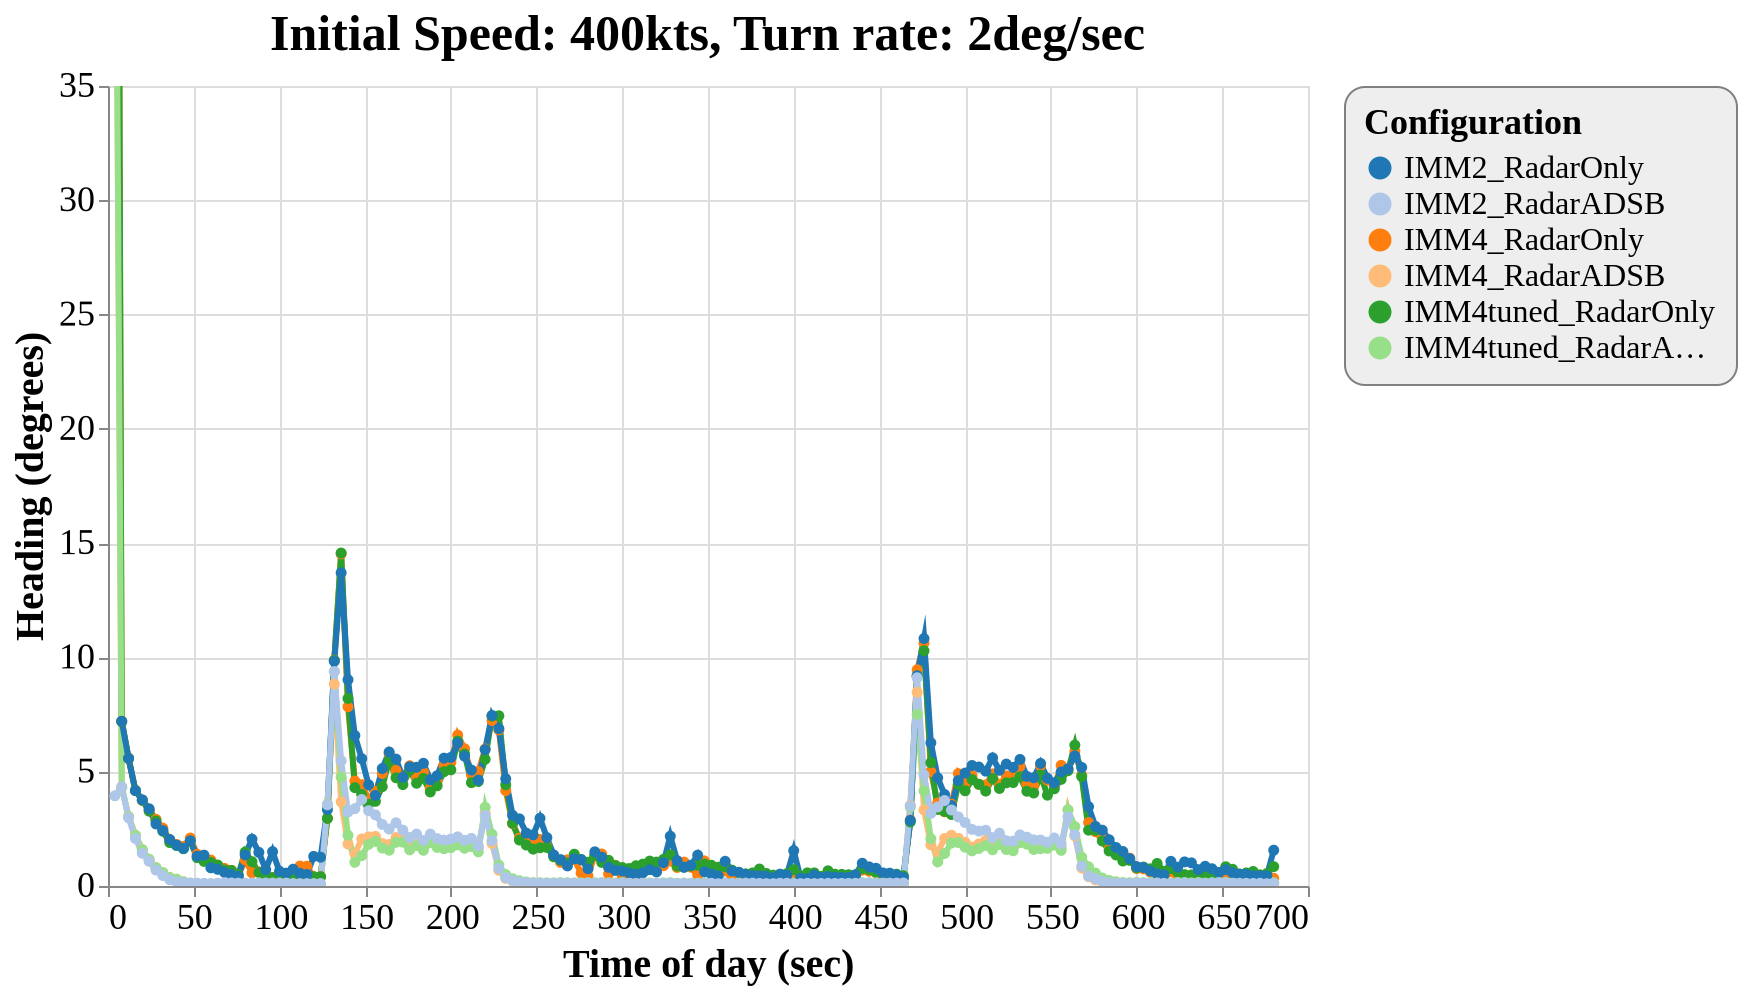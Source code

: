 {
  "config": {
    "view": {
      "continuousWidth": 600,
      "continuousHeight": 400
    },
    "axisX": {
      "labelFontSize": 18,
      "titleFontSize": 20
    },
    "axisY": {
      "labelFontSize": 18,
      "titleFontSize": 20
    },
    "font": "Times New Roman",
    "legend": {
      "cornerRadius": 10,
      "fillColor": "#EEEEEE",
      "labelFontSize": 16,
      "padding": 10,
      "strokeColor": "gray",
      "titleFontSize": 18
    },
    "title": {
      "fontSize": 25
    }
  },
  "data": {
    "name": "data-62880f61765d04dfef21134ef23aeb3e"
  },
  "mark": {
    "type": "line",
    "point": true,
    "strokeWidth": 3
  },
  "encoding": {
    "color": {
      "type": "ordinal",
      "field": "config",
      "scale": {
        "scheme": "category20"
      },
      "sort": [
        "IMM2_RadarOnly",
        "IMM2_RadarADSB",
        "IMM4_RadarOnly",
        "IMM4_RadarADSB",
        "IMM4tuned_RadarOnly",
        "IMM4tuned_RadarADSB"
      ],
      "title": "Configuration"
    },
    "x": {
      "type": "quantitative",
      "field": "time",
      "title": "Time of day (sec)"
    },
    "y": {
      "type": "quantitative",
      "field": "rmse_hdg",
      "scale": {
        "domain": [
          0,
          35
        ],
        "zero": false
      },
      "title": "Heading (degrees)"
    }
  },
  "selection": {
    "selector049": {
      "type": "interval",
      "bind": "scales",
      "encodings": [
        "x",
        "y"
      ]
    }
  },
  "title": "Initial Speed: 400kts, Turn rate: 2deg/sec",
  "$schema": "https://vega.github.io/schema/vega-lite/v4.8.1.json",
  "datasets": {
    "data-62880f61765d04dfef21134ef23aeb3e": [
      {
        "scenario": "turns_new_09",
        "config": "IMM4_RadarOnly",
        "time": 4,
        "rmse_hdg": 90.0,
        "rmse_tr": 0.0,
        "p_uni": 0.0,
        "p_turn": 0.0
      },
      {
        "scenario": "turns_new_09",
        "config": "IMM4_RadarOnly",
        "time": 8,
        "rmse_hdg": 7.202406522977041,
        "rmse_tr": 0.0,
        "p_uni": 0.958888888888889,
        "p_turn": 0.01385
      },
      {
        "scenario": "turns_new_09",
        "config": "IMM4_RadarOnly",
        "time": 12,
        "rmse_hdg": 5.582061777176111,
        "rmse_tr": 0.0001913937798032,
        "p_uni": 0.9205915789473684,
        "p_turn": 0.0274010526315789
      },
      {
        "scenario": "turns_new_09",
        "config": "IMM4_RadarOnly",
        "time": 16,
        "rmse_hdg": 4.178447508014881,
        "rmse_tr": 0.0017063487381717,
        "p_uni": 0.8905544715447155,
        "p_turn": 0.0377471544715447
      },
      {
        "scenario": "turns_new_09",
        "config": "IMM4_RadarOnly",
        "time": 20,
        "rmse_hdg": 3.749844792109705,
        "rmse_tr": 0.0057407668049461,
        "p_uni": 0.8518754385964912,
        "p_turn": 0.0533105263157894
      },
      {
        "scenario": "turns_new_09",
        "config": "IMM4_RadarOnly",
        "time": 24,
        "rmse_hdg": 3.3095842119894763,
        "rmse_tr": 0.0212359714723626,
        "p_uni": 0.8126734375,
        "p_turn": 0.0682171875
      },
      {
        "scenario": "turns_new_09",
        "config": "IMM4_RadarOnly",
        "time": 28,
        "rmse_hdg": 2.918103165920718,
        "rmse_tr": 0.027978323907905,
        "p_uni": 0.8238695652173913,
        "p_turn": 0.0703843478260869
      },
      {
        "scenario": "turns_new_09",
        "config": "IMM4_RadarOnly",
        "time": 32,
        "rmse_hdg": 2.5316099976749715,
        "rmse_tr": 0.0295581089259561,
        "p_uni": 0.8208081967213114,
        "p_turn": 0.067377868852459
      },
      {
        "scenario": "turns_new_09",
        "config": "IMM4_RadarOnly",
        "time": 36,
        "rmse_hdg": 2.0133512692357813,
        "rmse_tr": 0.027217003199432,
        "p_uni": 0.8388921052631579,
        "p_turn": 0.0623280701754386
      },
      {
        "scenario": "turns_new_09",
        "config": "IMM4_RadarOnly",
        "time": 40,
        "rmse_hdg": 1.8164095621524876,
        "rmse_tr": 0.030976389762028,
        "p_uni": 0.8327260504201681,
        "p_turn": 0.0674697478991596
      },
      {
        "scenario": "turns_new_09",
        "config": "IMM4_RadarOnly",
        "time": 44,
        "rmse_hdg": 1.7339791636110846,
        "rmse_tr": 0.0347607619177959,
        "p_uni": 0.8386097560975609,
        "p_turn": 0.0604422764227642
      },
      {
        "scenario": "turns_new_09",
        "config": "IMM4_RadarOnly",
        "time": 48,
        "rmse_hdg": 2.097555881965032,
        "rmse_tr": 0.0547757864358058,
        "p_uni": 0.8220067796610169,
        "p_turn": 0.0739737288135593
      },
      {
        "scenario": "turns_new_09",
        "config": "IMM4_RadarOnly",
        "time": 52,
        "rmse_hdg": 1.388944029556763,
        "rmse_tr": 0.0489784268132761,
        "p_uni": 0.8469603448275862,
        "p_turn": 0.0615344827586206
      },
      {
        "scenario": "turns_new_09",
        "config": "IMM4_RadarOnly",
        "time": 56,
        "rmse_hdg": 1.1963884399079168,
        "rmse_tr": 0.035273968029027,
        "p_uni": 0.8386683760683761,
        "p_turn": 0.053834188034188
      },
      {
        "scenario": "turns_new_09",
        "config": "IMM4_RadarOnly",
        "time": 60,
        "rmse_hdg": 1.1340729110252867,
        "rmse_tr": 0.0292356400575162,
        "p_uni": 0.8294102564102563,
        "p_turn": 0.0525837606837606
      },
      {
        "scenario": "turns_new_09",
        "config": "IMM4_RadarOnly",
        "time": 64,
        "rmse_hdg": 0.858911701133957,
        "rmse_tr": 0.0183732470428215,
        "p_uni": 0.8419181034482758,
        "p_turn": 0.0531594827586206
      },
      {
        "scenario": "turns_new_09",
        "config": "IMM4_RadarOnly",
        "time": 68,
        "rmse_hdg": 0.769672087288619,
        "rmse_tr": 0.0147173698604661,
        "p_uni": 0.851549593495935,
        "p_turn": 0.0504065040650406
      },
      {
        "scenario": "turns_new_09",
        "config": "IMM4_RadarOnly",
        "time": 72,
        "rmse_hdg": 0.6841059076321027,
        "rmse_tr": 0.0114286763388041,
        "p_uni": 0.8616232142857143,
        "p_turn": 0.0467428571428571
      },
      {
        "scenario": "turns_new_09",
        "config": "IMM4_RadarOnly",
        "time": 76,
        "rmse_hdg": 0.4444304456859725,
        "rmse_tr": 0.0260019854167722,
        "p_uni": 0.8560070175438597,
        "p_turn": 0.049678947368421
      },
      {
        "scenario": "turns_new_09",
        "config": "IMM4_RadarOnly",
        "time": 80,
        "rmse_hdg": 1.1420187811729392,
        "rmse_tr": 0.0461922341958039,
        "p_uni": 0.8462853448275862,
        "p_turn": 0.0577163793103448
      },
      {
        "scenario": "turns_new_09",
        "config": "IMM4_RadarOnly",
        "time": 84,
        "rmse_hdg": 0.5745363656011951,
        "rmse_tr": 0.0425779212800598,
        "p_uni": 0.8495734513274337,
        "p_turn": 0.0545504424778761
      },
      {
        "scenario": "turns_new_09",
        "config": "IMM4_RadarOnly",
        "time": 88,
        "rmse_hdg": 0.6172579995565297,
        "rmse_tr": 0.0260184486359484,
        "p_uni": 0.8454256198347107,
        "p_turn": 0.0487123966942148
      },
      {
        "scenario": "turns_new_09",
        "config": "IMM4_RadarOnly",
        "time": 92,
        "rmse_hdg": 0.4690075729114366,
        "rmse_tr": 0.0134219133740569,
        "p_uni": 0.8510672413793103,
        "p_turn": 0.0480801724137931
      },
      {
        "scenario": "turns_new_09",
        "config": "IMM4_RadarOnly",
        "time": 96,
        "rmse_hdg": 0.3751045438320073,
        "rmse_tr": 0.0171203233055182,
        "p_uni": 0.8509717948717949,
        "p_turn": 0.0525393162393162
      },
      {
        "scenario": "turns_new_09",
        "config": "IMM4_RadarOnly",
        "time": 100,
        "rmse_hdg": 0.3540711392946564,
        "rmse_tr": 0.0120776543464894,
        "p_uni": 0.8667460176991151,
        "p_turn": 0.0454769911504424
      },
      {
        "scenario": "turns_new_09",
        "config": "IMM4_RadarOnly",
        "time": 104,
        "rmse_hdg": 0.3142204851284148,
        "rmse_tr": 0.0135031952954047,
        "p_uni": 0.8673955752212389,
        "p_turn": 0.0472504424778761
      },
      {
        "scenario": "turns_new_09",
        "config": "IMM4_RadarOnly",
        "time": 108,
        "rmse_hdg": 0.4989691853550524,
        "rmse_tr": 0.0130834069412398,
        "p_uni": 0.8663413223140496,
        "p_turn": 0.0450603305785124
      },
      {
        "scenario": "turns_new_09",
        "config": "IMM4_RadarOnly",
        "time": 112,
        "rmse_hdg": 0.8733041720907722,
        "rmse_tr": 0.0262092988294754,
        "p_uni": 0.8754610619469027,
        "p_turn": 0.0475415929203539
      },
      {
        "scenario": "turns_new_09",
        "config": "IMM4_RadarOnly",
        "time": 116,
        "rmse_hdg": 0.8667809219558686,
        "rmse_tr": 0.0273305018858661,
        "p_uni": 0.8701083333333333,
        "p_turn": 0.0452025
      },
      {
        "scenario": "turns_new_09",
        "config": "IMM4_RadarOnly",
        "time": 120,
        "rmse_hdg": 0.4007503926298548,
        "rmse_tr": 0.0160771931738993,
        "p_uni": 0.8666464912280702,
        "p_turn": 0.0430964912280701
      },
      {
        "scenario": "turns_new_09",
        "config": "IMM4_RadarOnly",
        "time": 124,
        "rmse_hdg": 0.4082186642917085,
        "rmse_tr": 0.0228908375224209,
        "p_uni": 0.8741539823008849,
        "p_turn": 0.0467274336283185
      },
      {
        "scenario": "turns_new_09",
        "config": "IMM4_RadarOnly",
        "time": 128,
        "rmse_hdg": 2.962828818499492,
        "rmse_tr": 1.712596814879712,
        "p_uni": 0.8649680672268908,
        "p_turn": 0.0490697478991596
      },
      {
        "scenario": "turns_new_09",
        "config": "IMM4_RadarOnly",
        "time": 132,
        "rmse_hdg": 9.876739069347076,
        "rmse_tr": 1.9846838865848184,
        "p_uni": 0.8351495867768595,
        "p_turn": 0.0749644628099173
      },
      {
        "scenario": "turns_new_09",
        "config": "IMM4_RadarOnly",
        "time": 136,
        "rmse_hdg": 14.529923797514227,
        "rmse_tr": 1.8652585241907127,
        "p_uni": 0.5474413223140495,
        "p_turn": 0.3327752066115702
      },
      {
        "scenario": "turns_new_09",
        "config": "IMM4_RadarOnly",
        "time": 140,
        "rmse_hdg": 7.841545653721373,
        "rmse_tr": 1.38712412622365,
        "p_uni": 0.0801146551724138,
        "p_turn": 0.8340646551724137
      },
      {
        "scenario": "turns_new_09",
        "config": "IMM4_RadarOnly",
        "time": 144,
        "rmse_hdg": 4.589925343478573,
        "rmse_tr": 0.8735129193427082,
        "p_uni": 0.0505818965517241,
        "p_turn": 0.8978939655172413
      },
      {
        "scenario": "turns_new_09",
        "config": "IMM4_RadarOnly",
        "time": 148,
        "rmse_hdg": 4.433978325921968,
        "rmse_tr": 0.4301348193259994,
        "p_uni": 0.0888152542372881,
        "p_turn": 0.8341279661016949
      },
      {
        "scenario": "turns_new_09",
        "config": "IMM4_RadarOnly",
        "time": 152,
        "rmse_hdg": 3.8078521802432586,
        "rmse_tr": 0.2598082560594768,
        "p_uni": 0.1247691666666666,
        "p_turn": 0.776825
      },
      {
        "scenario": "turns_new_09",
        "config": "IMM4_RadarOnly",
        "time": 156,
        "rmse_hdg": 4.150488600949312,
        "rmse_tr": 0.2290936756075772,
        "p_uni": 0.1457550847457627,
        "p_turn": 0.7512618644067797
      },
      {
        "scenario": "turns_new_09",
        "config": "IMM4_RadarOnly",
        "time": 160,
        "rmse_hdg": 4.922617720253118,
        "rmse_tr": 0.250554433872828,
        "p_uni": 0.1414958333333333,
        "p_turn": 0.7500275
      },
      {
        "scenario": "turns_new_09",
        "config": "IMM4_RadarOnly",
        "time": 164,
        "rmse_hdg": 5.78147331637559,
        "rmse_tr": 0.2758718477642995,
        "p_uni": 0.1294537037037037,
        "p_turn": 0.7730666666666667
      },
      {
        "scenario": "turns_new_09",
        "config": "IMM4_RadarOnly",
        "time": 168,
        "rmse_hdg": 5.05430115909502,
        "rmse_tr": 0.2593724546745518,
        "p_uni": 0.0868170731707317,
        "p_turn": 0.8207471544715447
      },
      {
        "scenario": "turns_new_09",
        "config": "IMM4_RadarOnly",
        "time": 172,
        "rmse_hdg": 4.761692693080197,
        "rmse_tr": 0.2079781376731699,
        "p_uni": 0.0889508333333333,
        "p_turn": 0.84645
      },
      {
        "scenario": "turns_new_09",
        "config": "IMM4_RadarOnly",
        "time": 176,
        "rmse_hdg": 5.258693657498468,
        "rmse_tr": 0.2212954424418371,
        "p_uni": 0.1164121951219512,
        "p_turn": 0.7997113821138211
      },
      {
        "scenario": "turns_new_09",
        "config": "IMM4_RadarOnly",
        "time": 180,
        "rmse_hdg": 4.766030984721732,
        "rmse_tr": 0.183412800384345,
        "p_uni": 0.1036396551724137,
        "p_turn": 0.828928448275862
      },
      {
        "scenario": "turns_new_09",
        "config": "IMM4_RadarOnly",
        "time": 184,
        "rmse_hdg": 4.980781947972627,
        "rmse_tr": 0.2097829100125492,
        "p_uni": 0.1101358333333333,
        "p_turn": 0.8167591666666667
      },
      {
        "scenario": "turns_new_09",
        "config": "IMM4_RadarOnly",
        "time": 188,
        "rmse_hdg": 4.257808864598614,
        "rmse_tr": 0.2113962487841257,
        "p_uni": 0.0916399999999999,
        "p_turn": 0.8474045454545455
      },
      {
        "scenario": "turns_new_09",
        "config": "IMM4_RadarOnly",
        "time": 192,
        "rmse_hdg": 4.576785054677717,
        "rmse_tr": 0.1951097246990296,
        "p_uni": 0.1030327868852459,
        "p_turn": 0.8317508196721312
      },
      {
        "scenario": "turns_new_09",
        "config": "IMM4_RadarOnly",
        "time": 196,
        "rmse_hdg": 5.281429580544248,
        "rmse_tr": 0.2152815228271959,
        "p_uni": 0.1099946902654867,
        "p_turn": 0.8213787610619468
      },
      {
        "scenario": "turns_new_09",
        "config": "IMM4_RadarOnly",
        "time": 200,
        "rmse_hdg": 5.409368488834903,
        "rmse_tr": 0.2475128059717315,
        "p_uni": 0.113088,
        "p_turn": 0.8168496000000001
      },
      {
        "scenario": "turns_new_09",
        "config": "IMM4_RadarOnly",
        "time": 204,
        "rmse_hdg": 6.602824275987149,
        "rmse_tr": 0.2985578375253714,
        "p_uni": 0.1524217391304348,
        "p_turn": 0.7590860869565217
      },
      {
        "scenario": "turns_new_09",
        "config": "IMM4_RadarOnly",
        "time": 208,
        "rmse_hdg": 6.004427165798628,
        "rmse_tr": 0.2617400716985142,
        "p_uni": 0.1323823008849557,
        "p_turn": 0.7863601769911505
      },
      {
        "scenario": "turns_new_09",
        "config": "IMM4_RadarOnly",
        "time": 212,
        "rmse_hdg": 4.864790250865423,
        "rmse_tr": 0.2326498378118891,
        "p_uni": 0.1135991525423728,
        "p_turn": 0.8178694915254238
      },
      {
        "scenario": "turns_new_09",
        "config": "IMM4_RadarOnly",
        "time": 216,
        "rmse_hdg": 5.006166346643221,
        "rmse_tr": 0.979973814634055,
        "p_uni": 0.1138561403508771,
        "p_turn": 0.813980701754386
      },
      {
        "scenario": "turns_new_09",
        "config": "IMM4_RadarOnly",
        "time": 220,
        "rmse_hdg": 5.993911633204704,
        "rmse_tr": 2.025053860600585,
        "p_uni": 0.1482533333333333,
        "p_turn": 0.76487
      },
      {
        "scenario": "turns_new_09",
        "config": "IMM4_RadarOnly",
        "time": 224,
        "rmse_hdg": 7.239073799436237,
        "rmse_tr": 1.7183152101669903,
        "p_uni": 0.2556324561403508,
        "p_turn": 0.6061368421052631
      },
      {
        "scenario": "turns_new_09",
        "config": "IMM4_RadarOnly",
        "time": 228,
        "rmse_hdg": 6.828411723575742,
        "rmse_tr": 1.4084294060778346,
        "p_uni": 0.3820857142857143,
        "p_turn": 0.4605980952380952
      },
      {
        "scenario": "turns_new_09",
        "config": "IMM4_RadarOnly",
        "time": 232,
        "rmse_hdg": 4.174616801407824,
        "rmse_tr": 0.9974101837504582,
        "p_uni": 0.5281649122807017,
        "p_turn": 0.3022491228070175
      },
      {
        "scenario": "turns_new_09",
        "config": "IMM4_RadarOnly",
        "time": 236,
        "rmse_hdg": 2.727992935208128,
        "rmse_tr": 0.6830519218251939,
        "p_uni": 0.6288254545454546,
        "p_turn": 0.2094890909090909
      },
      {
        "scenario": "turns_new_09",
        "config": "IMM4_RadarOnly",
        "time": 240,
        "rmse_hdg": 2.093853203770037,
        "rmse_tr": 0.4700465857160999,
        "p_uni": 0.6946398230088495,
        "p_turn": 0.1466929203539823
      },
      {
        "scenario": "turns_new_09",
        "config": "IMM4_RadarOnly",
        "time": 244,
        "rmse_hdg": 1.897903774889216,
        "rmse_tr": 0.3066225403525518,
        "p_uni": 0.7572297297297297,
        "p_turn": 0.1052468468468468
      },
      {
        "scenario": "turns_new_09",
        "config": "IMM4_RadarOnly",
        "time": 248,
        "rmse_hdg": 1.892867823734885,
        "rmse_tr": 0.2243390756001314,
        "p_uni": 0.7971635514018691,
        "p_turn": 0.0727794392523364
      },
      {
        "scenario": "turns_new_09",
        "config": "IMM4_RadarOnly",
        "time": 252,
        "rmse_hdg": 2.03653873029707,
        "rmse_tr": 0.1696233680835279,
        "p_uni": 0.8089336363636364,
        "p_turn": 0.0732245454545454
      },
      {
        "scenario": "turns_new_09",
        "config": "IMM4_RadarOnly",
        "time": 256,
        "rmse_hdg": 1.7314731032109212,
        "rmse_tr": 0.137312859336938,
        "p_uni": 0.8083196428571429,
        "p_turn": 0.0722535714285714
      },
      {
        "scenario": "turns_new_09",
        "config": "IMM4_RadarOnly",
        "time": 260,
        "rmse_hdg": 1.3244264078213306,
        "rmse_tr": 0.1066985916918613,
        "p_uni": 0.8356176991150442,
        "p_turn": 0.0569699115044247
      },
      {
        "scenario": "turns_new_09",
        "config": "IMM4_RadarOnly",
        "time": 264,
        "rmse_hdg": 1.0310738738486849,
        "rmse_tr": 0.0904479739961045,
        "p_uni": 0.8237133333333334,
        "p_turn": 0.0587016666666666
      },
      {
        "scenario": "turns_new_09",
        "config": "IMM4_RadarOnly",
        "time": 268,
        "rmse_hdg": 1.1475649479373773,
        "rmse_tr": 0.0575514383234454,
        "p_uni": 0.851362831858407,
        "p_turn": 0.0541256637168141
      },
      {
        "scenario": "turns_new_09",
        "config": "IMM4_RadarOnly",
        "time": 272,
        "rmse_hdg": 1.1575695472139764,
        "rmse_tr": 0.0411778615664514,
        "p_uni": 0.8477876106194691,
        "p_turn": 0.0614504424778761
      },
      {
        "scenario": "turns_new_09",
        "config": "IMM4_RadarOnly",
        "time": 276,
        "rmse_hdg": 0.5663771277580504,
        "rmse_tr": 0.0452288915088424,
        "p_uni": 0.8570991525423728,
        "p_turn": 0.0515118644067796
      },
      {
        "scenario": "turns_new_09",
        "config": "IMM4_RadarOnly",
        "time": 280,
        "rmse_hdg": 0.4392372454587235,
        "rmse_tr": 0.0291608446788724,
        "p_uni": 0.8599412844036697,
        "p_turn": 0.0484174311926605
      },
      {
        "scenario": "turns_new_09",
        "config": "IMM4_RadarOnly",
        "time": 284,
        "rmse_hdg": 1.3822391397186222,
        "rmse_tr": 0.0446081778103416,
        "p_uni": 0.8540724409448819,
        "p_turn": 0.0575897637795275
      },
      {
        "scenario": "turns_new_09",
        "config": "IMM4_RadarOnly",
        "time": 288,
        "rmse_hdg": 1.401432112452101,
        "rmse_tr": 0.0378193987667297,
        "p_uni": 0.8686854700854701,
        "p_turn": 0.0463641025641025
      },
      {
        "scenario": "turns_new_09",
        "config": "IMM4_RadarOnly",
        "time": 292,
        "rmse_hdg": 0.5256296744114102,
        "rmse_tr": 0.0236378542016931,
        "p_uni": 0.8475193277310924,
        "p_turn": 0.0555873949579832
      },
      {
        "scenario": "turns_new_09",
        "config": "IMM4_RadarOnly",
        "time": 296,
        "rmse_hdg": 0.9047863467876446,
        "rmse_tr": 0.0280960747555003,
        "p_uni": 0.8633041666666668,
        "p_turn": 0.0507108333333333
      },
      {
        "scenario": "turns_new_09",
        "config": "IMM4_RadarOnly",
        "time": 300,
        "rmse_hdg": 0.4497552940893553,
        "rmse_tr": 0.0190660762391713,
        "p_uni": 0.8736675438596492,
        "p_turn": 0.046509649122807
      },
      {
        "scenario": "turns_new_09",
        "config": "IMM4_RadarOnly",
        "time": 304,
        "rmse_hdg": 0.4899755433262511,
        "rmse_tr": 0.0162784220609182,
        "p_uni": 0.8712545454545455,
        "p_turn": 0.0468867768595041
      },
      {
        "scenario": "turns_new_09",
        "config": "IMM4_RadarOnly",
        "time": 308,
        "rmse_hdg": 0.533936817039399,
        "rmse_tr": 0.0185457034041337,
        "p_uni": 0.8547139344262294,
        "p_turn": 0.0527713114754098
      },
      {
        "scenario": "turns_new_09",
        "config": "IMM4_RadarOnly",
        "time": 312,
        "rmse_hdg": 0.5881649569031876,
        "rmse_tr": 0.0177576499636467,
        "p_uni": 0.8630809917355372,
        "p_turn": 0.0521206611570247
      },
      {
        "scenario": "turns_new_09",
        "config": "IMM4_RadarOnly",
        "time": 316,
        "rmse_hdg": 0.8086267327898945,
        "rmse_tr": 0.0243295250564758,
        "p_uni": 0.8624052631578948,
        "p_turn": 0.0527833333333333
      },
      {
        "scenario": "turns_new_09",
        "config": "IMM4_RadarOnly",
        "time": 320,
        "rmse_hdg": 0.7668458981952946,
        "rmse_tr": 0.0216665155190409,
        "p_uni": 0.8756359649122808,
        "p_turn": 0.0438342105263157
      },
      {
        "scenario": "turns_new_09",
        "config": "IMM4_RadarOnly",
        "time": 324,
        "rmse_hdg": 0.8859250802766824,
        "rmse_tr": 0.0232860253018623,
        "p_uni": 0.8615735042735043,
        "p_turn": 0.051317094017094
      },
      {
        "scenario": "turns_new_09",
        "config": "IMM4_RadarOnly",
        "time": 328,
        "rmse_hdg": 1.0874150779367246,
        "rmse_tr": 0.0257225950586585,
        "p_uni": 0.8541948275862069,
        "p_turn": 0.0552836206896551
      },
      {
        "scenario": "turns_new_09",
        "config": "IMM4_RadarOnly",
        "time": 332,
        "rmse_hdg": 0.8103563360055531,
        "rmse_tr": 0.0196985675930355,
        "p_uni": 0.860471304347826,
        "p_turn": 0.0488234782608695
      },
      {
        "scenario": "turns_new_09",
        "config": "IMM4_RadarOnly",
        "time": 336,
        "rmse_hdg": 1.04645684565803,
        "rmse_tr": 0.0182642542266619,
        "p_uni": 0.8694684210526316,
        "p_turn": 0.0456359649122806
      },
      {
        "scenario": "turns_new_09",
        "config": "IMM4_RadarOnly",
        "time": 340,
        "rmse_hdg": 0.8230626603467959,
        "rmse_tr": 0.0149628199929978,
        "p_uni": 0.8716375000000001,
        "p_turn": 0.0439571428571428
      },
      {
        "scenario": "turns_new_09",
        "config": "IMM4_RadarOnly",
        "time": 344,
        "rmse_hdg": 0.4613148637414253,
        "rmse_tr": 0.0196993565662132,
        "p_uni": 0.8709447368421053,
        "p_turn": 0.050019298245614
      },
      {
        "scenario": "turns_new_09",
        "config": "IMM4_RadarOnly",
        "time": 348,
        "rmse_hdg": 1.092623960310259,
        "rmse_tr": 0.0403664863511673,
        "p_uni": 0.8795194915254237,
        "p_turn": 0.047157627118644
      },
      {
        "scenario": "turns_new_09",
        "config": "IMM4_RadarOnly",
        "time": 352,
        "rmse_hdg": 0.6338858764381976,
        "rmse_tr": 0.0304309953544222,
        "p_uni": 0.875251304347826,
        "p_turn": 0.0469339130434782
      },
      {
        "scenario": "turns_new_09",
        "config": "IMM4_RadarOnly",
        "time": 356,
        "rmse_hdg": 0.539925920844701,
        "rmse_tr": 0.0232204183012915,
        "p_uni": 0.8555060869565217,
        "p_turn": 0.0515886956521739
      },
      {
        "scenario": "turns_new_09",
        "config": "IMM4_RadarOnly",
        "time": 360,
        "rmse_hdg": 0.6584548027562156,
        "rmse_tr": 0.0254239793752419,
        "p_uni": 0.8654345454545455,
        "p_turn": 0.0514772727272727
      },
      {
        "scenario": "turns_new_09",
        "config": "IMM4_RadarOnly",
        "time": 364,
        "rmse_hdg": 0.3778063086260015,
        "rmse_tr": 0.0196441831498266,
        "p_uni": 0.8767059829059829,
        "p_turn": 0.0456948717948718
      },
      {
        "scenario": "turns_new_09",
        "config": "IMM4_RadarOnly",
        "time": 368,
        "rmse_hdg": 0.4592124436206753,
        "rmse_tr": 0.0141671945603002,
        "p_uni": 0.8804777777777778,
        "p_turn": 0.0416641025641025
      },
      {
        "scenario": "turns_new_09",
        "config": "IMM4_RadarOnly",
        "time": 372,
        "rmse_hdg": 0.3747483026280163,
        "rmse_tr": 0.0114542075661191,
        "p_uni": 0.871691129032258,
        "p_turn": 0.0446185483870967
      },
      {
        "scenario": "turns_new_09",
        "config": "IMM4_RadarOnly",
        "time": 376,
        "rmse_hdg": 0.3693974340540467,
        "rmse_tr": 0.0106978719512674,
        "p_uni": 0.8787651785714286,
        "p_turn": 0.0432883928571428
      },
      {
        "scenario": "turns_new_09",
        "config": "IMM4_RadarOnly",
        "time": 380,
        "rmse_hdg": 0.3426982714621684,
        "rmse_tr": 0.0177209361758166,
        "p_uni": 0.8770929824561404,
        "p_turn": 0.0466377192982456
      },
      {
        "scenario": "turns_new_09",
        "config": "IMM4_RadarOnly",
        "time": 384,
        "rmse_hdg": 0.32289257561086,
        "rmse_tr": 0.0132819498684377,
        "p_uni": 0.8722009615384615,
        "p_turn": 0.044464423076923
      },
      {
        "scenario": "turns_new_09",
        "config": "IMM4_RadarOnly",
        "time": 388,
        "rmse_hdg": 0.2795353287153527,
        "rmse_tr": 0.0183678659620544,
        "p_uni": 0.8773583333333334,
        "p_turn": 0.0467158333333333
      },
      {
        "scenario": "turns_new_09",
        "config": "IMM4_RadarOnly",
        "time": 392,
        "rmse_hdg": 0.3708156867019994,
        "rmse_tr": 0.0168949317237069,
        "p_uni": 0.876734188034188,
        "p_turn": 0.043025641025641
      },
      {
        "scenario": "turns_new_09",
        "config": "IMM4_RadarOnly",
        "time": 396,
        "rmse_hdg": 0.3772020094487869,
        "rmse_tr": 0.0154640041298757,
        "p_uni": 0.8733576271186441,
        "p_turn": 0.0436686440677966
      },
      {
        "scenario": "turns_new_09",
        "config": "IMM4_RadarOnly",
        "time": 400,
        "rmse_hdg": 0.3114125523767124,
        "rmse_tr": 0.0178854498472729,
        "p_uni": 0.8707495726495726,
        "p_turn": 0.0456418803418803
      },
      {
        "scenario": "turns_new_09",
        "config": "IMM4_RadarOnly",
        "time": 404,
        "rmse_hdg": 0.2845715241919875,
        "rmse_tr": 0.0161324694770692,
        "p_uni": 0.8690980952380953,
        "p_turn": 0.0439666666666666
      },
      {
        "scenario": "turns_new_09",
        "config": "IMM4_RadarOnly",
        "time": 408,
        "rmse_hdg": 0.2611917652059168,
        "rmse_tr": 0.011080045052886,
        "p_uni": 0.8657691056910569,
        "p_turn": 0.0452642276422764
      },
      {
        "scenario": "turns_new_09",
        "config": "IMM4_RadarOnly",
        "time": 412,
        "rmse_hdg": 0.3731134883834643,
        "rmse_tr": 0.0117519192831471,
        "p_uni": 0.8641307692307693,
        "p_turn": 0.0431299145299145
      },
      {
        "scenario": "turns_new_09",
        "config": "IMM4_RadarOnly",
        "time": 416,
        "rmse_hdg": 0.3256213572428592,
        "rmse_tr": 0.0102319839686621,
        "p_uni": 0.8686528455284553,
        "p_turn": 0.0402585365853658
      },
      {
        "scenario": "turns_new_09",
        "config": "IMM4_RadarOnly",
        "time": 420,
        "rmse_hdg": 0.454987427652717,
        "rmse_tr": 0.0147070546890639,
        "p_uni": 0.8632694915254236,
        "p_turn": 0.0495161016949152
      },
      {
        "scenario": "turns_new_09",
        "config": "IMM4_RadarOnly",
        "time": 424,
        "rmse_hdg": 0.3322997865604896,
        "rmse_tr": 0.0132041379597177,
        "p_uni": 0.8678629629629631,
        "p_turn": 0.0416657407407407
      },
      {
        "scenario": "turns_new_09",
        "config": "IMM4_RadarOnly",
        "time": 428,
        "rmse_hdg": 0.3170440807719712,
        "rmse_tr": 0.0107781362182421,
        "p_uni": 0.864421186440678,
        "p_turn": 0.0390483050847457
      },
      {
        "scenario": "turns_new_09",
        "config": "IMM4_RadarOnly",
        "time": 432,
        "rmse_hdg": 0.2984095266810976,
        "rmse_tr": 0.01407993470878,
        "p_uni": 0.8625359649122807,
        "p_turn": 0.0420008771929824
      },
      {
        "scenario": "turns_new_09",
        "config": "IMM4_RadarOnly",
        "time": 436,
        "rmse_hdg": 0.3434585755275979,
        "rmse_tr": 0.0128498020915928,
        "p_uni": 0.8641775862068966,
        "p_turn": 0.043353448275862
      },
      {
        "scenario": "turns_new_09",
        "config": "IMM4_RadarOnly",
        "time": 440,
        "rmse_hdg": 0.6933675335529965,
        "rmse_tr": 0.0218501381365282,
        "p_uni": 0.8408235772357724,
        "p_turn": 0.0553373983739837
      },
      {
        "scenario": "turns_new_09",
        "config": "IMM4_RadarOnly",
        "time": 444,
        "rmse_hdg": 0.6465615347218089,
        "rmse_tr": 0.0171252498322851,
        "p_uni": 0.8738545454545454,
        "p_turn": 0.0412518181818181
      },
      {
        "scenario": "turns_new_09",
        "config": "IMM4_RadarOnly",
        "time": 448,
        "rmse_hdg": 0.5818052864183598,
        "rmse_tr": 0.0110482695871147,
        "p_uni": 0.8815191304347827,
        "p_turn": 0.0391486956521739
      },
      {
        "scenario": "turns_new_09",
        "config": "IMM4_RadarOnly",
        "time": 452,
        "rmse_hdg": 0.3964985638197336,
        "rmse_tr": 0.0079286346783823,
        "p_uni": 0.8818495726495726,
        "p_turn": 0.0376025641025641
      },
      {
        "scenario": "turns_new_09",
        "config": "IMM4_RadarOnly",
        "time": 456,
        "rmse_hdg": 0.4458950703843928,
        "rmse_tr": 0.0146461657922404,
        "p_uni": 0.8703034482758621,
        "p_turn": 0.0484715517241379
      },
      {
        "scenario": "turns_new_09",
        "config": "IMM4_RadarOnly",
        "time": 460,
        "rmse_hdg": 0.4019199788782401,
        "rmse_tr": 0.0121557353058729,
        "p_uni": 0.879800826446281,
        "p_turn": 0.0416785123966942
      },
      {
        "scenario": "turns_new_09",
        "config": "IMM4_RadarOnly",
        "time": 464,
        "rmse_hdg": 0.3374632067784628,
        "rmse_tr": 0.0105590417572741,
        "p_uni": 0.8745840707964602,
        "p_turn": 0.0405592920353982
      },
      {
        "scenario": "turns_new_09",
        "config": "IMM4_RadarOnly",
        "time": 468,
        "rmse_hdg": 2.884493728952039,
        "rmse_tr": 1.6829176839103517,
        "p_uni": 0.8727327272727273,
        "p_turn": 0.0447390909090909
      },
      {
        "scenario": "turns_new_09",
        "config": "IMM4_RadarOnly",
        "time": 472,
        "rmse_hdg": 9.459241611009553,
        "rmse_tr": 1.9768259425211905,
        "p_uni": 0.7976776859504132,
        "p_turn": 0.1038380165289256
      },
      {
        "scenario": "turns_new_09",
        "config": "IMM4_RadarOnly",
        "time": 476,
        "rmse_hdg": 10.628264999506904,
        "rmse_tr": 1.723279062479286,
        "p_uni": 0.272608547008547,
        "p_turn": 0.5946632478632479
      },
      {
        "scenario": "turns_new_09",
        "config": "IMM4_RadarOnly",
        "time": 480,
        "rmse_hdg": 5.000877618136118,
        "rmse_tr": 1.217987102966253,
        "p_uni": 0.0416165354330708,
        "p_turn": 0.9000299212598425
      },
      {
        "scenario": "turns_new_09",
        "config": "IMM4_RadarOnly",
        "time": 484,
        "rmse_hdg": 3.632836860223701,
        "rmse_tr": 0.6671278361378724,
        "p_uni": 0.0593258333333333,
        "p_turn": 0.8986625
      },
      {
        "scenario": "turns_new_09",
        "config": "IMM4_RadarOnly",
        "time": 488,
        "rmse_hdg": 3.2460812251082065,
        "rmse_tr": 0.3659142880895336,
        "p_uni": 0.1025719298245614,
        "p_turn": 0.8227815789473685
      },
      {
        "scenario": "turns_new_09",
        "config": "IMM4_RadarOnly",
        "time": 492,
        "rmse_hdg": 3.580663628212424,
        "rmse_tr": 0.2699556938437407,
        "p_uni": 0.1298336134453781,
        "p_turn": 0.771518487394958
      },
      {
        "scenario": "turns_new_09",
        "config": "IMM4_RadarOnly",
        "time": 496,
        "rmse_hdg": 4.917339666614407,
        "rmse_tr": 0.2454484224825524,
        "p_uni": 0.1148380165289256,
        "p_turn": 0.7939644628099173
      },
      {
        "scenario": "turns_new_09",
        "config": "IMM4_RadarOnly",
        "time": 500,
        "rmse_hdg": 4.5175208289143285,
        "rmse_tr": 0.2221019582025299,
        "p_uni": 0.0934341463414634,
        "p_turn": 0.8369243902439024
      },
      {
        "scenario": "turns_new_09",
        "config": "IMM4_RadarOnly",
        "time": 504,
        "rmse_hdg": 4.834225611305289,
        "rmse_tr": 0.2406665307017159,
        "p_uni": 0.1093066666666666,
        "p_turn": 0.8226724999999999
      },
      {
        "scenario": "turns_new_09",
        "config": "IMM4_RadarOnly",
        "time": 508,
        "rmse_hdg": 4.447272439638526,
        "rmse_tr": 0.2027217503628444,
        "p_uni": 0.0912236842105263,
        "p_turn": 0.8468622807017544
      },
      {
        "scenario": "turns_new_09",
        "config": "IMM4_RadarOnly",
        "time": 512,
        "rmse_hdg": 4.419896498730658,
        "rmse_tr": 0.2015165087656213,
        "p_uni": 0.0996355932203389,
        "p_turn": 0.8403423728813559
      },
      {
        "scenario": "turns_new_09",
        "config": "IMM4_RadarOnly",
        "time": 516,
        "rmse_hdg": 4.903381702777221,
        "rmse_tr": 0.2113989002891884,
        "p_uni": 0.1021217391304347,
        "p_turn": 0.8310286956521739
      },
      {
        "scenario": "turns_new_09",
        "config": "IMM4_RadarOnly",
        "time": 520,
        "rmse_hdg": 4.429994436704267,
        "rmse_tr": 0.1890180419191252,
        "p_uni": 0.1012829059829059,
        "p_turn": 0.8272923076923077
      },
      {
        "scenario": "turns_new_09",
        "config": "IMM4_RadarOnly",
        "time": 524,
        "rmse_hdg": 4.81598113375933,
        "rmse_tr": 0.2142729336165563,
        "p_uni": 0.1047588709677419,
        "p_turn": 0.8261072580645161
      },
      {
        "scenario": "turns_new_09",
        "config": "IMM4_RadarOnly",
        "time": 528,
        "rmse_hdg": 4.851005711786935,
        "rmse_tr": 0.2194039953097817,
        "p_uni": 0.1073807017543859,
        "p_turn": 0.818319298245614
      },
      {
        "scenario": "turns_new_09",
        "config": "IMM4_RadarOnly",
        "time": 532,
        "rmse_hdg": 5.235930985228137,
        "rmse_tr": 0.2091665714080397,
        "p_uni": 0.1088153153153153,
        "p_turn": 0.8284018018018018
      },
      {
        "scenario": "turns_new_09",
        "config": "IMM4_RadarOnly",
        "time": 536,
        "rmse_hdg": 4.478245772305062,
        "rmse_tr": 0.1968367892263038,
        "p_uni": 0.1040805309734513,
        "p_turn": 0.8342212389380531
      },
      {
        "scenario": "turns_new_09",
        "config": "IMM4_RadarOnly",
        "time": 540,
        "rmse_hdg": 4.385035256279953,
        "rmse_tr": 0.2139910769167724,
        "p_uni": 0.1063472727272727,
        "p_turn": 0.8296345454545454
      },
      {
        "scenario": "turns_new_09",
        "config": "IMM4_RadarOnly",
        "time": 544,
        "rmse_hdg": 5.25298153374496,
        "rmse_tr": 0.2186394163222814,
        "p_uni": 0.1284,
        "p_turn": 0.7955781512605042
      },
      {
        "scenario": "turns_new_09",
        "config": "IMM4_RadarOnly",
        "time": 548,
        "rmse_hdg": 4.633019313616644,
        "rmse_tr": 0.2606384764976853,
        "p_uni": 0.1054525862068965,
        "p_turn": 0.8296603448275862
      },
      {
        "scenario": "turns_new_09",
        "config": "IMM4_RadarOnly",
        "time": 552,
        "rmse_hdg": 4.334117598843932,
        "rmse_tr": 0.2146924275208201,
        "p_uni": 0.1198208695652174,
        "p_turn": 0.808588695652174
      },
      {
        "scenario": "turns_new_09",
        "config": "IMM4_RadarOnly",
        "time": 556,
        "rmse_hdg": 5.28011817704484,
        "rmse_tr": 1.05436569661735,
        "p_uni": 0.1259533898305085,
        "p_turn": 0.7874406779661017
      },
      {
        "scenario": "turns_new_09",
        "config": "IMM4_RadarOnly",
        "time": 560,
        "rmse_hdg": 5.119865078403202,
        "rmse_tr": 1.9702363696917533,
        "p_uni": 0.1300324561403509,
        "p_turn": 0.7907964912280702
      },
      {
        "scenario": "turns_new_09",
        "config": "IMM4_RadarOnly",
        "time": 564,
        "rmse_hdg": 5.882553275212583,
        "rmse_tr": 1.6875988682677443,
        "p_uni": 0.2166651785714285,
        "p_turn": 0.6635330357142858
      },
      {
        "scenario": "turns_new_09",
        "config": "IMM4_RadarOnly",
        "time": 568,
        "rmse_hdg": 4.84428299934859,
        "rmse_tr": 1.2481135753642565,
        "p_uni": 0.3713880341880342,
        "p_turn": 0.4650213675213675
      },
      {
        "scenario": "turns_new_09",
        "config": "IMM4_RadarOnly",
        "time": 572,
        "rmse_hdg": 2.774969623303364,
        "rmse_tr": 0.8417195889429309,
        "p_uni": 0.5078931623931624,
        "p_turn": 0.3377717948717949
      },
      {
        "scenario": "turns_new_09",
        "config": "IMM4_RadarOnly",
        "time": 576,
        "rmse_hdg": 2.374280997778118,
        "rmse_tr": 0.5696637808061815,
        "p_uni": 0.612325641025641,
        "p_turn": 0.2290538461538461
      },
      {
        "scenario": "turns_new_09",
        "config": "IMM4_RadarOnly",
        "time": 580,
        "rmse_hdg": 2.0856097677773464,
        "rmse_tr": 0.3620662826296331,
        "p_uni": 0.7084344827586206,
        "p_turn": 0.154676724137931
      },
      {
        "scenario": "turns_new_09",
        "config": "IMM4_RadarOnly",
        "time": 584,
        "rmse_hdg": 1.7058604365714771,
        "rmse_tr": 0.2429923466136752,
        "p_uni": 0.7681615384615385,
        "p_turn": 0.1077931623931624
      },
      {
        "scenario": "turns_new_09",
        "config": "IMM4_RadarOnly",
        "time": 588,
        "rmse_hdg": 1.5677988992309422,
        "rmse_tr": 0.1647115467608863,
        "p_uni": 0.7980999999999999,
        "p_turn": 0.0906305785123967
      },
      {
        "scenario": "turns_new_09",
        "config": "IMM4_RadarOnly",
        "time": 592,
        "rmse_hdg": 1.4246094081578875,
        "rmse_tr": 0.1040748744278823,
        "p_uni": 0.8289128205128204,
        "p_turn": 0.0684358974358974
      },
      {
        "scenario": "turns_new_09",
        "config": "IMM4_RadarOnly",
        "time": 596,
        "rmse_hdg": 1.2175603798943704,
        "rmse_tr": 0.083196914350095,
        "p_uni": 0.8334622950819672,
        "p_turn": 0.0605213114754098
      },
      {
        "scenario": "turns_new_09",
        "config": "IMM4_RadarOnly",
        "time": 600,
        "rmse_hdg": 0.763870526868383,
        "rmse_tr": 0.0586568263097081,
        "p_uni": 0.8591127272727273,
        "p_turn": 0.0452572727272727
      },
      {
        "scenario": "turns_new_09",
        "config": "IMM4_RadarOnly",
        "time": 604,
        "rmse_hdg": 0.7504768132024271,
        "rmse_tr": 0.047522471364112,
        "p_uni": 0.8523073170731708,
        "p_turn": 0.0480138211382113
      },
      {
        "scenario": "turns_new_09",
        "config": "IMM4_RadarOnly",
        "time": 608,
        "rmse_hdg": 0.6061601870906671,
        "rmse_tr": 0.035770790916034,
        "p_uni": 0.8594181034482758,
        "p_turn": 0.0490163793103448
      },
      {
        "scenario": "turns_new_09",
        "config": "IMM4_RadarOnly",
        "time": 612,
        "rmse_hdg": 0.5008331900917907,
        "rmse_tr": 0.0414933739607256,
        "p_uni": 0.8518181818181818,
        "p_turn": 0.0533090909090909
      },
      {
        "scenario": "turns_new_09",
        "config": "IMM4_RadarOnly",
        "time": 616,
        "rmse_hdg": 0.4305771640657177,
        "rmse_tr": 0.0263217158876986,
        "p_uni": 0.867601652892562,
        "p_turn": 0.0446123966942148
      },
      {
        "scenario": "turns_new_09",
        "config": "IMM4_RadarOnly",
        "time": 620,
        "rmse_hdg": 0.6251903158514872,
        "rmse_tr": 0.0389792617275851,
        "p_uni": 0.8670655172413793,
        "p_turn": 0.0486689655172413
      },
      {
        "scenario": "turns_new_09",
        "config": "IMM4_RadarOnly",
        "time": 624,
        "rmse_hdg": 0.3657939548315476,
        "rmse_tr": 0.0258092265268264,
        "p_uni": 0.8505669565217392,
        "p_turn": 0.0480634782608695
      },
      {
        "scenario": "turns_new_09",
        "config": "IMM4_RadarOnly",
        "time": 628,
        "rmse_hdg": 0.3090993367835006,
        "rmse_tr": 0.0169762304414142,
        "p_uni": 0.8788912,
        "p_turn": 0.0410856
      },
      {
        "scenario": "turns_new_09",
        "config": "IMM4_RadarOnly",
        "time": 632,
        "rmse_hdg": 0.3939620374560499,
        "rmse_tr": 0.0180117980658572,
        "p_uni": 0.8540069565217392,
        "p_turn": 0.0483026086956521
      },
      {
        "scenario": "turns_new_09",
        "config": "IMM4_RadarOnly",
        "time": 636,
        "rmse_hdg": 0.335173655453923,
        "rmse_tr": 0.0112028436968723,
        "p_uni": 0.8618827586206896,
        "p_turn": 0.0454112068965517
      },
      {
        "scenario": "turns_new_09",
        "config": "IMM4_RadarOnly",
        "time": 640,
        "rmse_hdg": 0.2793287959935142,
        "rmse_tr": 0.0080399479296737,
        "p_uni": 0.8671754237288136,
        "p_turn": 0.0416067796610169
      },
      {
        "scenario": "turns_new_09",
        "config": "IMM4_RadarOnly",
        "time": 644,
        "rmse_hdg": 0.3646940771544076,
        "rmse_tr": 0.0089130410570666,
        "p_uni": 0.8713238938053097,
        "p_turn": 0.03889203539823
      },
      {
        "scenario": "turns_new_09",
        "config": "IMM4_RadarOnly",
        "time": 648,
        "rmse_hdg": 0.2868915817186301,
        "rmse_tr": 0.010060440230284,
        "p_uni": 0.8726254237288136,
        "p_turn": 0.0429372881355932
      },
      {
        "scenario": "turns_new_09",
        "config": "IMM4_RadarOnly",
        "time": 652,
        "rmse_hdg": 0.4537379764362963,
        "rmse_tr": 0.018003925809051,
        "p_uni": 0.8686999999999999,
        "p_turn": 0.0486016806722689
      },
      {
        "scenario": "turns_new_09",
        "config": "IMM4_RadarOnly",
        "time": 656,
        "rmse_hdg": 0.4411854803811811,
        "rmse_tr": 0.0178827609863764,
        "p_uni": 0.861003305785124,
        "p_turn": 0.0509074380165289
      },
      {
        "scenario": "turns_new_09",
        "config": "IMM4_RadarOnly",
        "time": 660,
        "rmse_hdg": 0.3518511048725011,
        "rmse_tr": 0.0100234046112087,
        "p_uni": 0.8858072,
        "p_turn": 0.0409152
      },
      {
        "scenario": "turns_new_09",
        "config": "IMM4_RadarOnly",
        "time": 664,
        "rmse_hdg": 0.3440811215132533,
        "rmse_tr": 0.0100211639679593,
        "p_uni": 0.8733481818181817,
        "p_turn": 0.0422236363636363
      },
      {
        "scenario": "turns_new_09",
        "config": "IMM4_RadarOnly",
        "time": 668,
        "rmse_hdg": 0.3304102603899285,
        "rmse_tr": 0.0149015372349906,
        "p_uni": 0.8727222222222223,
        "p_turn": 0.0445760683760683
      },
      {
        "scenario": "turns_new_09",
        "config": "IMM4_RadarOnly",
        "time": 672,
        "rmse_hdg": 0.3439061333727979,
        "rmse_tr": 0.0115811930997391,
        "p_uni": 0.8728126050420169,
        "p_turn": 0.0429731092436974
      },
      {
        "scenario": "turns_new_09",
        "config": "IMM4_RadarOnly",
        "time": 676,
        "rmse_hdg": 0.349767932832052,
        "rmse_tr": 0.0098616107974999,
        "p_uni": 0.8785863247863248,
        "p_turn": 0.0420179487179487
      },
      {
        "scenario": "turns_new_09",
        "config": "IMM4_RadarOnly",
        "time": 680,
        "rmse_hdg": 0.336782294738882,
        "rmse_tr": 0.0224746192936987,
        "p_uni": 0.8595884297520661,
        "p_turn": 0.0566611570247933
      },
      {
        "scenario": "turns_new_09",
        "config": "IMM4_RadarADSB",
        "time": 4,
        "rmse_hdg": 52.3329976210039,
        "rmse_tr": 0.0,
        "p_uni": 0.6219742105263157,
        "p_turn": 0.014098947368421
      },
      {
        "scenario": "turns_new_09",
        "config": "IMM4_RadarADSB",
        "time": 8,
        "rmse_hdg": 4.329072249495657,
        "rmse_tr": 0.0002201332474128,
        "p_uni": 0.8731424812030075,
        "p_turn": 0.0453691729323308
      },
      {
        "scenario": "turns_new_09",
        "config": "IMM4_RadarADSB",
        "time": 12,
        "rmse_hdg": 3.034100788671796,
        "rmse_tr": 0.0017192798913928,
        "p_uni": 0.7946947735191638,
        "p_turn": 0.0770212543554006
      },
      {
        "scenario": "turns_new_09",
        "config": "IMM4_RadarADSB",
        "time": 16,
        "rmse_hdg": 2.213787729854122,
        "rmse_tr": 0.0052405729663533,
        "p_uni": 0.7724708463949843,
        "p_turn": 0.0876156739811912
      },
      {
        "scenario": "turns_new_09",
        "config": "IMM4_RadarADSB",
        "time": 20,
        "rmse_hdg": 1.586057240484548,
        "rmse_tr": 0.0083832498772655,
        "p_uni": 0.7651626168224299,
        "p_turn": 0.090029906542056
      },
      {
        "scenario": "turns_new_09",
        "config": "IMM4_RadarADSB",
        "time": 24,
        "rmse_hdg": 1.1640010532694478,
        "rmse_tr": 0.0096474976302829,
        "p_uni": 0.7712191950464397,
        "p_turn": 0.0862702786377709
      },
      {
        "scenario": "turns_new_09",
        "config": "IMM4_RadarADSB",
        "time": 28,
        "rmse_hdg": 0.8019900795984294,
        "rmse_tr": 0.0107381413778541,
        "p_uni": 0.7850065830721004,
        "p_turn": 0.0804028213166144
      },
      {
        "scenario": "turns_new_09",
        "config": "IMM4_RadarADSB",
        "time": 32,
        "rmse_hdg": 0.5854574531491191,
        "rmse_tr": 0.0095864279701562,
        "p_uni": 0.7949273006134969,
        "p_turn": 0.0755147239263803
      },
      {
        "scenario": "turns_new_09",
        "config": "IMM4_RadarADSB",
        "time": 36,
        "rmse_hdg": 0.3716536610461375,
        "rmse_tr": 0.0072051379000026,
        "p_uni": 0.7984975683890577,
        "p_turn": 0.0722343465045592
      },
      {
        "scenario": "turns_new_09",
        "config": "IMM4_RadarADSB",
        "time": 40,
        "rmse_hdg": 0.2935070994805458,
        "rmse_tr": 0.0053026590637544,
        "p_uni": 0.8050971962616822,
        "p_turn": 0.0707838006230529
      },
      {
        "scenario": "turns_new_09",
        "config": "IMM4_RadarADSB",
        "time": 44,
        "rmse_hdg": 0.1834344372550702,
        "rmse_tr": 0.0044012080762127,
        "p_uni": 0.8063846385542168,
        "p_turn": 0.0707433734939759
      },
      {
        "scenario": "turns_new_09",
        "config": "IMM4_RadarADSB",
        "time": 48,
        "rmse_hdg": 0.1141204434348032,
        "rmse_tr": 0.0040301644643557,
        "p_uni": 0.8065189024390245,
        "p_turn": 0.0696603658536585
      },
      {
        "scenario": "turns_new_09",
        "config": "IMM4_RadarADSB",
        "time": 52,
        "rmse_hdg": 0.1007679491036878,
        "rmse_tr": 0.003484725626717,
        "p_uni": 0.8073207430340557,
        "p_turn": 0.0696526315789473
      },
      {
        "scenario": "turns_new_09",
        "config": "IMM4_RadarADSB",
        "time": 56,
        "rmse_hdg": 0.0915457535880279,
        "rmse_tr": 0.0031318474978836,
        "p_uni": 0.811600625,
        "p_turn": 0.068440625
      },
      {
        "scenario": "turns_new_09",
        "config": "IMM4_RadarADSB",
        "time": 60,
        "rmse_hdg": 0.0803148011870766,
        "rmse_tr": 0.0033471939240368,
        "p_uni": 0.8113828660436136,
        "p_turn": 0.0682819314641744
      },
      {
        "scenario": "turns_new_09",
        "config": "IMM4_RadarADSB",
        "time": 64,
        "rmse_hdg": 0.0836265282456174,
        "rmse_tr": 0.0036301844297102,
        "p_uni": 0.811219496855346,
        "p_turn": 0.0679638364779874
      },
      {
        "scenario": "turns_new_09",
        "config": "IMM4_RadarADSB",
        "time": 68,
        "rmse_hdg": 0.100335304117143,
        "rmse_tr": 0.0039250888128104,
        "p_uni": 0.8113683890577508,
        "p_turn": 0.0683920972644376
      },
      {
        "scenario": "turns_new_09",
        "config": "IMM4_RadarADSB",
        "time": 72,
        "rmse_hdg": 0.1020331293927168,
        "rmse_tr": 0.0035072348370948,
        "p_uni": 0.8112731012658227,
        "p_turn": 0.0683060126582278
      },
      {
        "scenario": "turns_new_09",
        "config": "IMM4_RadarADSB",
        "time": 76,
        "rmse_hdg": 0.0878781573140637,
        "rmse_tr": 0.0040762558885533,
        "p_uni": 0.8105094043887148,
        "p_turn": 0.0688134796238244
      },
      {
        "scenario": "turns_new_09",
        "config": "IMM4_RadarADSB",
        "time": 80,
        "rmse_hdg": 0.0915488461017975,
        "rmse_tr": 0.0036111026980584,
        "p_uni": 0.8141134796238245,
        "p_turn": 0.0673156739811912
      },
      {
        "scenario": "turns_new_09",
        "config": "IMM4_RadarADSB",
        "time": 84,
        "rmse_hdg": 0.0956226558284818,
        "rmse_tr": 0.0040280019860968,
        "p_uni": 0.8114541538461538,
        "p_turn": 0.0685895384615384
      },
      {
        "scenario": "turns_new_09",
        "config": "IMM4_RadarADSB",
        "time": 88,
        "rmse_hdg": 0.0965890669421787,
        "rmse_tr": 0.0037890947815809,
        "p_uni": 0.8110009202453988,
        "p_turn": 0.0681576687116564
      },
      {
        "scenario": "turns_new_09",
        "config": "IMM4_RadarADSB",
        "time": 92,
        "rmse_hdg": 0.1065946638450932,
        "rmse_tr": 0.0036473890942657,
        "p_uni": 0.8113695652173913,
        "p_turn": 0.0676916149068323
      },
      {
        "scenario": "turns_new_09",
        "config": "IMM4_RadarADSB",
        "time": 96,
        "rmse_hdg": 0.0985272650144088,
        "rmse_tr": 0.003574733488275,
        "p_uni": 0.8108314024390244,
        "p_turn": 0.0687670731707317
      },
      {
        "scenario": "turns_new_09",
        "config": "IMM4_RadarADSB",
        "time": 100,
        "rmse_hdg": 0.0929645365894494,
        "rmse_tr": 0.0040923825501422,
        "p_uni": 0.81105,
        "p_turn": 0.0685424050632911
      },
      {
        "scenario": "turns_new_09",
        "config": "IMM4_RadarADSB",
        "time": 104,
        "rmse_hdg": 0.0956790947077082,
        "rmse_tr": 0.003617753780298,
        "p_uni": 0.8133795665634675,
        "p_turn": 0.0674157894736842
      },
      {
        "scenario": "turns_new_09",
        "config": "IMM4_RadarADSB",
        "time": 108,
        "rmse_hdg": 0.083241771644913,
        "rmse_tr": 0.0029570108291107,
        "p_uni": 0.8125453416149068,
        "p_turn": 0.0672670807453416
      },
      {
        "scenario": "turns_new_09",
        "config": "IMM4_RadarADSB",
        "time": 112,
        "rmse_hdg": 0.0737326788914379,
        "rmse_tr": 0.0032763752716431,
        "p_uni": 0.8127260317460316,
        "p_turn": 0.0675780952380952
      },
      {
        "scenario": "turns_new_09",
        "config": "IMM4_RadarADSB",
        "time": 116,
        "rmse_hdg": 0.0746170346727475,
        "rmse_tr": 0.003077356694243,
        "p_uni": 0.8133208074534162,
        "p_turn": 0.0673630434782608
      },
      {
        "scenario": "turns_new_09",
        "config": "IMM4_RadarADSB",
        "time": 120,
        "rmse_hdg": 0.0750898515407797,
        "rmse_tr": 0.0031980031230071,
        "p_uni": 0.8151640378548896,
        "p_turn": 0.0671044164037854
      },
      {
        "scenario": "turns_new_09",
        "config": "IMM4_RadarADSB",
        "time": 124,
        "rmse_hdg": 0.0758016231748984,
        "rmse_tr": 0.0031442936056419,
        "p_uni": 0.8137180379746836,
        "p_turn": 0.06695
      },
      {
        "scenario": "turns_new_09",
        "config": "IMM4_RadarADSB",
        "time": 128,
        "rmse_hdg": 3.5700476492418334,
        "rmse_tr": 1.732758679916533,
        "p_uni": 0.8116531055900622,
        "p_turn": 0.0702195652173913
      },
      {
        "scenario": "turns_new_09",
        "config": "IMM4_RadarADSB",
        "time": 132,
        "rmse_hdg": 8.830008438138664,
        "rmse_tr": 1.839729884228409,
        "p_uni": 0.3886544615384615,
        "p_turn": 0.5155938461538462
      },
      {
        "scenario": "turns_new_09",
        "config": "IMM4_RadarADSB",
        "time": 136,
        "rmse_hdg": 3.6822914535303055,
        "rmse_tr": 1.0638360609322648,
        "p_uni": 0.0663239263803681,
        "p_turn": 0.8936947852760736
      },
      {
        "scenario": "turns_new_09",
        "config": "IMM4_RadarADSB",
        "time": 140,
        "rmse_hdg": 1.8386167285981196,
        "rmse_tr": 0.309348959860164,
        "p_uni": 0.0938106382978723,
        "p_turn": 0.8470775075987841
      },
      {
        "scenario": "turns_new_09",
        "config": "IMM4_RadarADSB",
        "time": 144,
        "rmse_hdg": 1.4092179900563475,
        "rmse_tr": 0.1511638595889256,
        "p_uni": 0.1510046439628483,
        "p_turn": 0.7589526315789473
      },
      {
        "scenario": "turns_new_09",
        "config": "IMM4_RadarADSB",
        "time": 148,
        "rmse_hdg": 2.0565710680645104,
        "rmse_tr": 0.1200531598160505,
        "p_uni": 0.1625357575757575,
        "p_turn": 0.743479696969697
      },
      {
        "scenario": "turns_new_09",
        "config": "IMM4_RadarADSB",
        "time": 152,
        "rmse_hdg": 2.1468462562120165,
        "rmse_tr": 0.0911092024886372,
        "p_uni": 0.1276516717325228,
        "p_turn": 0.7961386018237082
      },
      {
        "scenario": "turns_new_09",
        "config": "IMM4_RadarADSB",
        "time": 156,
        "rmse_hdg": 2.172906701767156,
        "rmse_tr": 0.0932002494219178,
        "p_uni": 0.1311206153846153,
        "p_turn": 0.7917741538461538
      },
      {
        "scenario": "turns_new_09",
        "config": "IMM4_RadarADSB",
        "time": 160,
        "rmse_hdg": 1.8557186247228603,
        "rmse_tr": 0.0871085062962216,
        "p_uni": 0.12621246105919,
        "p_turn": 0.7988576323987538
      },
      {
        "scenario": "turns_new_09",
        "config": "IMM4_RadarADSB",
        "time": 164,
        "rmse_hdg": 1.8137580417550876,
        "rmse_tr": 0.0999078894532358,
        "p_uni": 0.130650625,
        "p_turn": 0.7923546875
      },
      {
        "scenario": "turns_new_09",
        "config": "IMM4_RadarADSB",
        "time": 168,
        "rmse_hdg": 2.1184963551834275,
        "rmse_tr": 0.0778758156991466,
        "p_uni": 0.1409621118012422,
        "p_turn": 0.776822049689441
      },
      {
        "scenario": "turns_new_09",
        "config": "IMM4_RadarADSB",
        "time": 172,
        "rmse_hdg": 2.0854568987546727,
        "rmse_tr": 0.100966630756482,
        "p_uni": 0.1246616099071207,
        "p_turn": 0.801509907120743
      },
      {
        "scenario": "turns_new_09",
        "config": "IMM4_RadarADSB",
        "time": 176,
        "rmse_hdg": 1.7301525228458998,
        "rmse_tr": 0.0958067950392032,
        "p_uni": 0.1314057750759878,
        "p_turn": 0.7907462006079028
      },
      {
        "scenario": "turns_new_09",
        "config": "IMM4_RadarADSB",
        "time": 180,
        "rmse_hdg": 1.97049671117561,
        "rmse_tr": 0.0985222765264923,
        "p_uni": 0.1361171339563862,
        "p_turn": 0.7840523364485982
      },
      {
        "scenario": "turns_new_09",
        "config": "IMM4_RadarADSB",
        "time": 184,
        "rmse_hdg": 1.771435231062787,
        "rmse_tr": 0.0820090630201655,
        "p_uni": 0.1254507788161993,
        "p_turn": 0.7996264797507787
      },
      {
        "scenario": "turns_new_09",
        "config": "IMM4_RadarADSB",
        "time": 188,
        "rmse_hdg": 2.0653009358435708,
        "rmse_tr": 0.0951307434461849,
        "p_uni": 0.139703363914373,
        "p_turn": 0.7786006116207951
      },
      {
        "scenario": "turns_new_09",
        "config": "IMM4_RadarADSB",
        "time": 192,
        "rmse_hdg": 1.8649505480180428,
        "rmse_tr": 0.1019616466682661,
        "p_uni": 0.1276121118012422,
        "p_turn": 0.7967537267080746
      },
      {
        "scenario": "turns_new_09",
        "config": "IMM4_RadarADSB",
        "time": 196,
        "rmse_hdg": 1.825374319722616,
        "rmse_tr": 0.0947934195962667,
        "p_uni": 0.132436137071651,
        "p_turn": 0.7889956386292835
      },
      {
        "scenario": "turns_new_09",
        "config": "IMM4_RadarADSB",
        "time": 200,
        "rmse_hdg": 1.8678881059366732,
        "rmse_tr": 0.0883506647933051,
        "p_uni": 0.1366819571865443,
        "p_turn": 0.7827073394495413
      },
      {
        "scenario": "turns_new_09",
        "config": "IMM4_RadarADSB",
        "time": 204,
        "rmse_hdg": 2.008171526236005,
        "rmse_tr": 0.0887280584083166,
        "p_uni": 0.1322392523364486,
        "p_turn": 0.7894947040498442
      },
      {
        "scenario": "turns_new_09",
        "config": "IMM4_RadarADSB",
        "time": 208,
        "rmse_hdg": 1.816160381783087,
        "rmse_tr": 0.0801769897510164,
        "p_uni": 0.1277811320754717,
        "p_turn": 0.7963383647798742
      },
      {
        "scenario": "turns_new_09",
        "config": "IMM4_RadarADSB",
        "time": 212,
        "rmse_hdg": 1.9203631657527864,
        "rmse_tr": 0.0844672942660237,
        "p_uni": 0.1336501557632398,
        "p_turn": 0.7868884735202492
      },
      {
        "scenario": "turns_new_09",
        "config": "IMM4_RadarADSB",
        "time": 216,
        "rmse_hdg": 1.6590528096164248,
        "rmse_tr": 0.9780965153466876,
        "p_uni": 0.1284432692307692,
        "p_turn": 0.7952233974358974
      },
      {
        "scenario": "turns_new_09",
        "config": "IMM4_RadarADSB",
        "time": 220,
        "rmse_hdg": 3.1952518138397408,
        "rmse_tr": 1.8666759221428053,
        "p_uni": 0.2355169230769231,
        "p_turn": 0.6394735384615384
      },
      {
        "scenario": "turns_new_09",
        "config": "IMM4_RadarADSB",
        "time": 224,
        "rmse_hdg": 1.865018431544311,
        "rmse_tr": 1.0499626784140947,
        "p_uni": 0.5295753125,
        "p_turn": 0.26552625
      },
      {
        "scenario": "turns_new_09",
        "config": "IMM4_RadarADSB",
        "time": 228,
        "rmse_hdg": 0.6891470520186477,
        "rmse_tr": 0.3944809656641159,
        "p_uni": 0.6879504731861199,
        "p_turn": 0.1280476340694006
      },
      {
        "scenario": "turns_new_09",
        "config": "IMM4_RadarADSB",
        "time": 232,
        "rmse_hdg": 0.330132549137463,
        "rmse_tr": 0.1363160572667431,
        "p_uni": 0.74940625,
        "p_turn": 0.0978290625
      },
      {
        "scenario": "turns_new_09",
        "config": "IMM4_RadarADSB",
        "time": 236,
        "rmse_hdg": 0.2235501987429776,
        "rmse_tr": 0.043749483242098,
        "p_uni": 0.7778111111111111,
        "p_turn": 0.0830487654320987
      },
      {
        "scenario": "turns_new_09",
        "config": "IMM4_RadarADSB",
        "time": 240,
        "rmse_hdg": 0.1663603810933217,
        "rmse_tr": 0.0139434427697499,
        "p_uni": 0.7932686335403727,
        "p_turn": 0.076747204968944
      },
      {
        "scenario": "turns_new_09",
        "config": "IMM4_RadarADSB",
        "time": 244,
        "rmse_hdg": 0.1332572699705338,
        "rmse_tr": 0.005834892351192,
        "p_uni": 0.8022640624999999,
        "p_turn": 0.0721603125
      },
      {
        "scenario": "turns_new_09",
        "config": "IMM4_RadarADSB",
        "time": 248,
        "rmse_hdg": 0.1130541905459504,
        "rmse_tr": 0.0041972833475952,
        "p_uni": 0.8075525000000001,
        "p_turn": 0.0701371875
      },
      {
        "scenario": "turns_new_09",
        "config": "IMM4_RadarADSB",
        "time": 252,
        "rmse_hdg": 0.0916907165420784,
        "rmse_tr": 0.0045863179676075,
        "p_uni": 0.8079578125,
        "p_turn": 0.06980375
      },
      {
        "scenario": "turns_new_09",
        "config": "IMM4_RadarADSB",
        "time": 256,
        "rmse_hdg": 0.0881182830307156,
        "rmse_tr": 0.0038393105905093,
        "p_uni": 0.8115785932721712,
        "p_turn": 0.0687229357798165
      },
      {
        "scenario": "turns_new_09",
        "config": "IMM4_RadarADSB",
        "time": 260,
        "rmse_hdg": 0.0897645823851669,
        "rmse_tr": 0.0035441682418651,
        "p_uni": 0.8112156739811912,
        "p_turn": 0.0681764890282131
      },
      {
        "scenario": "turns_new_09",
        "config": "IMM4_RadarADSB",
        "time": 264,
        "rmse_hdg": 0.0935110030547615,
        "rmse_tr": 0.0037786037307246,
        "p_uni": 0.812007076923077,
        "p_turn": 0.0680704615384615
      },
      {
        "scenario": "turns_new_09",
        "config": "IMM4_RadarADSB",
        "time": 268,
        "rmse_hdg": 0.1004847625264636,
        "rmse_tr": 0.0036470621738599,
        "p_uni": 0.81295875,
        "p_turn": 0.0680075
      },
      {
        "scenario": "turns_new_09",
        "config": "IMM4_RadarADSB",
        "time": 272,
        "rmse_hdg": 0.0915534998984361,
        "rmse_tr": 0.0034992745820554,
        "p_uni": 0.8135817337461301,
        "p_turn": 0.0680052631578947
      },
      {
        "scenario": "turns_new_09",
        "config": "IMM4_RadarADSB",
        "time": 276,
        "rmse_hdg": 0.095675984870796,
        "rmse_tr": 0.003425131600355,
        "p_uni": 0.8120738317757009,
        "p_turn": 0.0681887850467289
      },
      {
        "scenario": "turns_new_09",
        "config": "IMM4_RadarADSB",
        "time": 280,
        "rmse_hdg": 0.1013411641226866,
        "rmse_tr": 0.0033864361099559,
        "p_uni": 0.8135968454258674,
        "p_turn": 0.0677943217665615
      },
      {
        "scenario": "turns_new_09",
        "config": "IMM4_RadarADSB",
        "time": 284,
        "rmse_hdg": 0.0899833151033959,
        "rmse_tr": 0.0033810370319491,
        "p_uni": 0.811672972972973,
        "p_turn": 0.0684678678678678
      },
      {
        "scenario": "turns_new_09",
        "config": "IMM4_RadarADSB",
        "time": 288,
        "rmse_hdg": 0.0973058965325336,
        "rmse_tr": 0.0037830543215766,
        "p_uni": 0.8102115624999999,
        "p_turn": 0.068808125
      },
      {
        "scenario": "turns_new_09",
        "config": "IMM4_RadarADSB",
        "time": 292,
        "rmse_hdg": 0.0927014470340587,
        "rmse_tr": 0.0037108859921352,
        "p_uni": 0.8095061349693251,
        "p_turn": 0.069220245398773
      },
      {
        "scenario": "turns_new_09",
        "config": "IMM4_RadarADSB",
        "time": 296,
        "rmse_hdg": 0.0913007423035072,
        "rmse_tr": 0.0033661268497855,
        "p_uni": 0.8119507788161993,
        "p_turn": 0.068313707165109
      },
      {
        "scenario": "turns_new_09",
        "config": "IMM4_RadarADSB",
        "time": 300,
        "rmse_hdg": 0.0971474011739834,
        "rmse_tr": 0.0044188396894011,
        "p_uni": 0.8107479623824452,
        "p_turn": 0.0690385579937304
      },
      {
        "scenario": "turns_new_09",
        "config": "IMM4_RadarADSB",
        "time": 304,
        "rmse_hdg": 0.0929845687786963,
        "rmse_tr": 0.0040215056558381,
        "p_uni": 0.8103182662538699,
        "p_turn": 0.0684826625386997
      },
      {
        "scenario": "turns_new_09",
        "config": "IMM4_RadarADSB",
        "time": 308,
        "rmse_hdg": 0.0807325027672121,
        "rmse_tr": 0.0035863272465387,
        "p_uni": 0.8105177370030582,
        "p_turn": 0.0682244648318042
      },
      {
        "scenario": "turns_new_09",
        "config": "IMM4_RadarADSB",
        "time": 312,
        "rmse_hdg": 0.087367757210539,
        "rmse_tr": 0.0037845161513725,
        "p_uni": 0.8104609375,
        "p_turn": 0.068445625
      },
      {
        "scenario": "turns_new_09",
        "config": "IMM4_RadarADSB",
        "time": 316,
        "rmse_hdg": 0.0846078635000174,
        "rmse_tr": 0.0035005076002087,
        "p_uni": 0.8131336477987422,
        "p_turn": 0.0680528301886792
      },
      {
        "scenario": "turns_new_09",
        "config": "IMM4_RadarADSB",
        "time": 320,
        "rmse_hdg": 0.0806089247052608,
        "rmse_tr": 0.0033277894149024,
        "p_uni": 0.8131905660377359,
        "p_turn": 0.0673933962264151
      },
      {
        "scenario": "turns_new_09",
        "config": "IMM4_RadarADSB",
        "time": 324,
        "rmse_hdg": 0.0870300155261628,
        "rmse_tr": 0.0034413587884088,
        "p_uni": 0.8121236024844721,
        "p_turn": 0.0680782608695652
      },
      {
        "scenario": "turns_new_09",
        "config": "IMM4_RadarADSB",
        "time": 328,
        "rmse_hdg": 0.0926162932629973,
        "rmse_tr": 0.0046923849149953,
        "p_uni": 0.8126396825396826,
        "p_turn": 0.0682863492063492
      },
      {
        "scenario": "turns_new_09",
        "config": "IMM4_RadarADSB",
        "time": 332,
        "rmse_hdg": 0.087258095070197,
        "rmse_tr": 0.0034371102263492,
        "p_uni": 0.8148298136645963,
        "p_turn": 0.0668975155279503
      },
      {
        "scenario": "turns_new_09",
        "config": "IMM4_RadarADSB",
        "time": 336,
        "rmse_hdg": 0.0878099760864981,
        "rmse_tr": 0.0033146892929857,
        "p_uni": 0.8140426791277259,
        "p_turn": 0.0673775700934579
      },
      {
        "scenario": "turns_new_09",
        "config": "IMM4_RadarADSB",
        "time": 340,
        "rmse_hdg": 0.0814427121386659,
        "rmse_tr": 0.0029946608706842,
        "p_uni": 0.8139,
        "p_turn": 0.0675830721003134
      },
      {
        "scenario": "turns_new_09",
        "config": "IMM4_RadarADSB",
        "time": 344,
        "rmse_hdg": 0.0735141779884996,
        "rmse_tr": 0.0035948105010834,
        "p_uni": 0.8118065015479876,
        "p_turn": 0.0682715170278637
      },
      {
        "scenario": "turns_new_09",
        "config": "IMM4_RadarADSB",
        "time": 348,
        "rmse_hdg": 0.0806358118105172,
        "rmse_tr": 0.0039866851564407,
        "p_uni": 0.8118527439024389,
        "p_turn": 0.0689664634146341
      },
      {
        "scenario": "turns_new_09",
        "config": "IMM4_RadarADSB",
        "time": 352,
        "rmse_hdg": 0.0887041208323021,
        "rmse_tr": 0.0032679937701491,
        "p_uni": 0.8136229102167183,
        "p_turn": 0.0674597523219814
      },
      {
        "scenario": "turns_new_09",
        "config": "IMM4_RadarADSB",
        "time": 356,
        "rmse_hdg": 0.0727098920028198,
        "rmse_tr": 0.0026678411765339,
        "p_uni": 0.8119787037037037,
        "p_turn": 0.0677518518518518
      },
      {
        "scenario": "turns_new_09",
        "config": "IMM4_RadarADSB",
        "time": 360,
        "rmse_hdg": 0.0825476019219937,
        "rmse_tr": 0.0036453259461834,
        "p_uni": 0.8125504702194357,
        "p_turn": 0.0680078369905956
      },
      {
        "scenario": "turns_new_09",
        "config": "IMM4_RadarADSB",
        "time": 364,
        "rmse_hdg": 0.0831005186658402,
        "rmse_tr": 0.0032032914243582,
        "p_uni": 0.8135139240506329,
        "p_turn": 0.067557911392405
      },
      {
        "scenario": "turns_new_09",
        "config": "IMM4_RadarADSB",
        "time": 368,
        "rmse_hdg": 0.0805917555082442,
        "rmse_tr": 0.0034136326982787,
        "p_uni": 0.8121934782608695,
        "p_turn": 0.0677248447204969
      },
      {
        "scenario": "turns_new_09",
        "config": "IMM4_RadarADSB",
        "time": 372,
        "rmse_hdg": 0.0902083059453977,
        "rmse_tr": 0.0040034062419971,
        "p_uni": 0.8109941538461539,
        "p_turn": 0.0685036923076923
      },
      {
        "scenario": "turns_new_09",
        "config": "IMM4_RadarADSB",
        "time": 376,
        "rmse_hdg": 0.0968764508483451,
        "rmse_tr": 0.0036808758946784,
        "p_uni": 0.8131766355140186,
        "p_turn": 0.0676
      },
      {
        "scenario": "turns_new_09",
        "config": "IMM4_RadarADSB",
        "time": 380,
        "rmse_hdg": 0.0907134117808556,
        "rmse_tr": 0.003326698525103,
        "p_uni": 0.8116772307692307,
        "p_turn": 0.0681236923076923
      },
      {
        "scenario": "turns_new_09",
        "config": "IMM4_RadarADSB",
        "time": 384,
        "rmse_hdg": 0.0821668618656841,
        "rmse_tr": 0.0031374991519987,
        "p_uni": 0.8120417956656346,
        "p_turn": 0.0679362229102167
      },
      {
        "scenario": "turns_new_09",
        "config": "IMM4_RadarADSB",
        "time": 388,
        "rmse_hdg": 0.0705008536854007,
        "rmse_tr": 0.00346499692694,
        "p_uni": 0.8106771604938272,
        "p_turn": 0.0689589506172839
      },
      {
        "scenario": "turns_new_09",
        "config": "IMM4_RadarADSB",
        "time": 392,
        "rmse_hdg": 0.0811317012096782,
        "rmse_tr": 0.0039039394249982,
        "p_uni": 0.811209907120743,
        "p_turn": 0.0683021671826625
      },
      {
        "scenario": "turns_new_09",
        "config": "IMM4_RadarADSB",
        "time": 396,
        "rmse_hdg": 0.0858429869290884,
        "rmse_tr": 0.0040601950752494,
        "p_uni": 0.8115668711656442,
        "p_turn": 0.0685561349693251
      },
      {
        "scenario": "turns_new_09",
        "config": "IMM4_RadarADSB",
        "time": 400,
        "rmse_hdg": 0.0817202125940539,
        "rmse_tr": 0.0035251521696679,
        "p_uni": 0.8131003115264798,
        "p_turn": 0.0677520249221183
      },
      {
        "scenario": "turns_new_09",
        "config": "IMM4_RadarADSB",
        "time": 404,
        "rmse_hdg": 0.0786510474256158,
        "rmse_tr": 0.0030474067496954,
        "p_uni": 0.8142305732484076,
        "p_turn": 0.0669248407643312
      },
      {
        "scenario": "turns_new_09",
        "config": "IMM4_RadarADSB",
        "time": 408,
        "rmse_hdg": 0.0805551390960411,
        "rmse_tr": 0.003850006049846,
        "p_uni": 0.8133052795031056,
        "p_turn": 0.067989751552795
      },
      {
        "scenario": "turns_new_09",
        "config": "IMM4_RadarADSB",
        "time": 412,
        "rmse_hdg": 0.0782863589242102,
        "rmse_tr": 0.0034338942023555,
        "p_uni": 0.8146399361022365,
        "p_turn": 0.0668562300319488
      },
      {
        "scenario": "turns_new_09",
        "config": "IMM4_RadarADSB",
        "time": 416,
        "rmse_hdg": 0.0832383106039603,
        "rmse_tr": 0.0032392347104576,
        "p_uni": 0.8163393081761006,
        "p_turn": 0.0663984276729559
      },
      {
        "scenario": "turns_new_09",
        "config": "IMM4_RadarADSB",
        "time": 420,
        "rmse_hdg": 0.0848343975047856,
        "rmse_tr": 0.0033083795126919,
        "p_uni": 0.815545,
        "p_turn": 0.0665925
      },
      {
        "scenario": "turns_new_09",
        "config": "IMM4_RadarADSB",
        "time": 424,
        "rmse_hdg": 0.0830526455658314,
        "rmse_tr": 0.0032953192610516,
        "p_uni": 0.8154538709677419,
        "p_turn": 0.0668687096774193
      },
      {
        "scenario": "turns_new_09",
        "config": "IMM4_RadarADSB",
        "time": 428,
        "rmse_hdg": 0.0838313324938359,
        "rmse_tr": 0.0037568481061,
        "p_uni": 0.8123427692307692,
        "p_turn": 0.0677461538461538
      },
      {
        "scenario": "turns_new_09",
        "config": "IMM4_RadarADSB",
        "time": 432,
        "rmse_hdg": 0.0809167197058193,
        "rmse_tr": 0.0039016241243171,
        "p_uni": 0.811017701863354,
        "p_turn": 0.0686012422360248
      },
      {
        "scenario": "turns_new_09",
        "config": "IMM4_RadarADSB",
        "time": 436,
        "rmse_hdg": 0.0753871992692695,
        "rmse_tr": 0.003899677483081,
        "p_uni": 0.8112354037267081,
        "p_turn": 0.0683872670807453
      },
      {
        "scenario": "turns_new_09",
        "config": "IMM4_RadarADSB",
        "time": 440,
        "rmse_hdg": 0.0947906961342694,
        "rmse_tr": 0.0042797210504819,
        "p_uni": 0.8113463190184049,
        "p_turn": 0.0684610429447852
      },
      {
        "scenario": "turns_new_09",
        "config": "IMM4_RadarADSB",
        "time": 444,
        "rmse_hdg": 0.098126653491249,
        "rmse_tr": 0.0033957469250053,
        "p_uni": 0.8127520376175549,
        "p_turn": 0.0675366771159874
      },
      {
        "scenario": "turns_new_09",
        "config": "IMM4_RadarADSB",
        "time": 448,
        "rmse_hdg": 0.0911880737679414,
        "rmse_tr": 0.0035236141528009,
        "p_uni": 0.8103046728971962,
        "p_turn": 0.0686570093457944
      },
      {
        "scenario": "turns_new_09",
        "config": "IMM4_RadarADSB",
        "time": 452,
        "rmse_hdg": 0.0878451489061035,
        "rmse_tr": 0.0040229736228549,
        "p_uni": 0.8117593167701864,
        "p_turn": 0.068473602484472
      },
      {
        "scenario": "turns_new_09",
        "config": "IMM4_RadarADSB",
        "time": 456,
        "rmse_hdg": 0.0889291014975837,
        "rmse_tr": 0.0037314801485977,
        "p_uni": 0.8123645962732918,
        "p_turn": 0.0680201863354037
      },
      {
        "scenario": "turns_new_09",
        "config": "IMM4_RadarADSB",
        "time": 460,
        "rmse_hdg": 0.0912330839649504,
        "rmse_tr": 0.0037848744219912,
        "p_uni": 0.8108128048780487,
        "p_turn": 0.0685015243902439
      },
      {
        "scenario": "turns_new_09",
        "config": "IMM4_RadarADSB",
        "time": 464,
        "rmse_hdg": 0.0972951807709822,
        "rmse_tr": 0.0037413338017814,
        "p_uni": 0.8131921383647799,
        "p_turn": 0.0679952830188679
      },
      {
        "scenario": "turns_new_09",
        "config": "IMM4_RadarADSB",
        "time": 468,
        "rmse_hdg": 3.526760240412444,
        "rmse_tr": 1.7253944217363768,
        "p_uni": 0.8054369565217392,
        "p_turn": 0.0727189440993788
      },
      {
        "scenario": "turns_new_09",
        "config": "IMM4_RadarADSB",
        "time": 472,
        "rmse_hdg": 8.475455691676078,
        "rmse_tr": 1.830321450756167,
        "p_uni": 0.3663573619631902,
        "p_turn": 0.5402779141104294
      },
      {
        "scenario": "turns_new_09",
        "config": "IMM4_RadarADSB",
        "time": 476,
        "rmse_hdg": 3.327796862083427,
        "rmse_tr": 1.03039526035102,
        "p_uni": 0.0666261538461538,
        "p_turn": 0.8936381538461537
      },
      {
        "scenario": "turns_new_09",
        "config": "IMM4_RadarADSB",
        "time": 480,
        "rmse_hdg": 1.7991074263072615,
        "rmse_tr": 0.2857923897877724,
        "p_uni": 0.1001666666666666,
        "p_turn": 0.8371221212121212
      },
      {
        "scenario": "turns_new_09",
        "config": "IMM4_RadarADSB",
        "time": 484,
        "rmse_hdg": 1.4701999887613395,
        "rmse_tr": 0.1320802743089915,
        "p_uni": 0.1495443076923077,
        "p_turn": 0.7612215384615384
      },
      {
        "scenario": "turns_new_09",
        "config": "IMM4_RadarADSB",
        "time": 488,
        "rmse_hdg": 2.0786860344262537,
        "rmse_tr": 0.1328625285774736,
        "p_uni": 0.1504821875,
        "p_turn": 0.7619900000000001
      },
      {
        "scenario": "turns_new_09",
        "config": "IMM4_RadarADSB",
        "time": 492,
        "rmse_hdg": 2.2220202320760936,
        "rmse_tr": 0.1108959337357427,
        "p_uni": 0.1304996865203761,
        "p_turn": 0.7922360501567398
      },
      {
        "scenario": "turns_new_09",
        "config": "IMM4_RadarADSB",
        "time": 496,
        "rmse_hdg": 2.0855316940361446,
        "rmse_tr": 0.0999644528283344,
        "p_uni": 0.1303731707317073,
        "p_turn": 0.7924466463414634
      },
      {
        "scenario": "turns_new_09",
        "config": "IMM4_RadarADSB",
        "time": 500,
        "rmse_hdg": 1.913624261905853,
        "rmse_tr": 0.0977215785701346,
        "p_uni": 0.1286301886792452,
        "p_turn": 0.7951915094339623
      },
      {
        "scenario": "turns_new_09",
        "config": "IMM4_RadarADSB",
        "time": 504,
        "rmse_hdg": 1.6997843982316387,
        "rmse_tr": 0.1019576766613906,
        "p_uni": 0.125530503144654,
        "p_turn": 0.7999556603773584
      },
      {
        "scenario": "turns_new_09",
        "config": "IMM4_RadarADSB",
        "time": 508,
        "rmse_hdg": 1.8397186409934736,
        "rmse_tr": 0.0958862015505815,
        "p_uni": 0.135988679245283,
        "p_turn": 0.7839172955974842
      },
      {
        "scenario": "turns_new_09",
        "config": "IMM4_RadarADSB",
        "time": 512,
        "rmse_hdg": 1.9971110099714209,
        "rmse_tr": 0.09222651024812,
        "p_uni": 0.1329807453416149,
        "p_turn": 0.7887900621118012
      },
      {
        "scenario": "turns_new_09",
        "config": "IMM4_RadarADSB",
        "time": 516,
        "rmse_hdg": 1.6972093933588928,
        "rmse_tr": 0.0920263260460537,
        "p_uni": 0.1213908805031446,
        "p_turn": 0.806185534591195
      },
      {
        "scenario": "turns_new_09",
        "config": "IMM4_RadarADSB",
        "time": 520,
        "rmse_hdg": 2.0313967803967423,
        "rmse_tr": 0.0899420012772119,
        "p_uni": 0.1377896875,
        "p_turn": 0.78167125
      },
      {
        "scenario": "turns_new_09",
        "config": "IMM4_RadarADSB",
        "time": 524,
        "rmse_hdg": 1.763256992218634,
        "rmse_tr": 0.0912424418321285,
        "p_uni": 0.1222303951367781,
        "p_turn": 0.804565349544073
      },
      {
        "scenario": "turns_new_09",
        "config": "IMM4_RadarADSB",
        "time": 528,
        "rmse_hdg": 1.724401975344071,
        "rmse_tr": 0.0960948475094702,
        "p_uni": 0.1349222570532915,
        "p_turn": 0.7855153605015673
      },
      {
        "scenario": "turns_new_09",
        "config": "IMM4_RadarADSB",
        "time": 532,
        "rmse_hdg": 2.095030372740311,
        "rmse_tr": 0.0872960226243884,
        "p_uni": 0.1343251572327044,
        "p_turn": 0.7850874213836478
      },
      {
        "scenario": "turns_new_09",
        "config": "IMM4_RadarADSB",
        "time": 536,
        "rmse_hdg": 1.981700589007344,
        "rmse_tr": 0.0964583178411553,
        "p_uni": 0.1265037267080745,
        "p_turn": 0.7982301242236025
      },
      {
        "scenario": "turns_new_09",
        "config": "IMM4_RadarADSB",
        "time": 540,
        "rmse_hdg": 1.7638813063429313,
        "rmse_tr": 0.0921079782500998,
        "p_uni": 0.1306311526479751,
        "p_turn": 0.7922467289719627
      },
      {
        "scenario": "turns_new_09",
        "config": "IMM4_RadarADSB",
        "time": 544,
        "rmse_hdg": 1.8492954179987708,
        "rmse_tr": 0.0888051450156464,
        "p_uni": 0.127515,
        "p_turn": 0.7964021875
      },
      {
        "scenario": "turns_new_09",
        "config": "IMM4_RadarADSB",
        "time": 548,
        "rmse_hdg": 1.7611406195477382,
        "rmse_tr": 0.1051438403354843,
        "p_uni": 0.1306956790123456,
        "p_turn": 0.7913932098765433
      },
      {
        "scenario": "turns_new_09",
        "config": "IMM4_RadarADSB",
        "time": 552,
        "rmse_hdg": 1.9862394164843955,
        "rmse_tr": 0.117626462274988,
        "p_uni": 0.1391009316770186,
        "p_turn": 0.778776397515528
      },
      {
        "scenario": "turns_new_09",
        "config": "IMM4_RadarADSB",
        "time": 556,
        "rmse_hdg": 1.6903801718816975,
        "rmse_tr": 1.0155246499683066,
        "p_uni": 0.127910736196319,
        "p_turn": 0.7956742331288343
      },
      {
        "scenario": "turns_new_09",
        "config": "IMM4_RadarADSB",
        "time": 560,
        "rmse_hdg": 3.3304150951318894,
        "rmse_tr": 1.8298667608451225,
        "p_uni": 0.2373482972136223,
        "p_turn": 0.6366953560371518
      },
      {
        "scenario": "turns_new_09",
        "config": "IMM4_RadarADSB",
        "time": 564,
        "rmse_hdg": 2.191123724166022,
        "rmse_tr": 1.0655693629408154,
        "p_uni": 0.5140815873015873,
        "p_turn": 0.2853336507936508
      },
      {
        "scenario": "turns_new_09",
        "config": "IMM4_RadarADSB",
        "time": 568,
        "rmse_hdg": 0.7925426594635054,
        "rmse_tr": 0.4011819781685747,
        "p_uni": 0.6814471299093655,
        "p_turn": 0.1329794561933534
      },
      {
        "scenario": "turns_new_09",
        "config": "IMM4_RadarADSB",
        "time": 572,
        "rmse_hdg": 0.4041782551294718,
        "rmse_tr": 0.1292279270155759,
        "p_uni": 0.7388798761609907,
        "p_turn": 0.1025492260061919
      },
      {
        "scenario": "turns_new_09",
        "config": "IMM4_RadarADSB",
        "time": 576,
        "rmse_hdg": 0.2710755087870801,
        "rmse_tr": 0.0388851011358165,
        "p_uni": 0.7678221183800623,
        "p_turn": 0.0916451713395638
      },
      {
        "scenario": "turns_new_09",
        "config": "IMM4_RadarADSB",
        "time": 580,
        "rmse_hdg": 0.1801401243373745,
        "rmse_tr": 0.010895164661587,
        "p_uni": 0.7872256965944272,
        "p_turn": 0.0803554179566563
      },
      {
        "scenario": "turns_new_09",
        "config": "IMM4_RadarADSB",
        "time": 584,
        "rmse_hdg": 0.1216577643259774,
        "rmse_tr": 0.0059538746924344,
        "p_uni": 0.7965785932721713,
        "p_turn": 0.0748859327217125
      },
      {
        "scenario": "turns_new_09",
        "config": "IMM4_RadarADSB",
        "time": 588,
        "rmse_hdg": 0.106168859018956,
        "rmse_tr": 0.0052436634323677,
        "p_uni": 0.805136842105263,
        "p_turn": 0.0713185758513931
      },
      {
        "scenario": "turns_new_09",
        "config": "IMM4_RadarADSB",
        "time": 592,
        "rmse_hdg": 0.097230517765286,
        "rmse_tr": 0.0046492746441763,
        "p_uni": 0.8082232704402516,
        "p_turn": 0.0700544025157232
      },
      {
        "scenario": "turns_new_09",
        "config": "IMM4_RadarADSB",
        "time": 596,
        "rmse_hdg": 0.0870263460433693,
        "rmse_tr": 0.0041543150257693,
        "p_uni": 0.8120462264150944,
        "p_turn": 0.0685569182389937
      },
      {
        "scenario": "turns_new_09",
        "config": "IMM4_RadarADSB",
        "time": 600,
        "rmse_hdg": 0.0923571397881143,
        "rmse_tr": 0.0040934170923647,
        "p_uni": 0.8119704761904762,
        "p_turn": 0.0681987301587301
      },
      {
        "scenario": "turns_new_09",
        "config": "IMM4_RadarADSB",
        "time": 604,
        "rmse_hdg": 0.0989412704587931,
        "rmse_tr": 0.0043436375884735,
        "p_uni": 0.8120140625,
        "p_turn": 0.06809375
      },
      {
        "scenario": "turns_new_09",
        "config": "IMM4_RadarADSB",
        "time": 608,
        "rmse_hdg": 0.0910433352249838,
        "rmse_tr": 0.0039782264533691,
        "p_uni": 0.8135419047619047,
        "p_turn": 0.0676831746031746
      },
      {
        "scenario": "turns_new_09",
        "config": "IMM4_RadarADSB",
        "time": 612,
        "rmse_hdg": 0.1057565338144383,
        "rmse_tr": 0.0040001507908085,
        "p_uni": 0.8151746031746031,
        "p_turn": 0.0671260317460317
      },
      {
        "scenario": "turns_new_09",
        "config": "IMM4_RadarADSB",
        "time": 616,
        "rmse_hdg": 0.0960157195718904,
        "rmse_tr": 0.0034495531852566,
        "p_uni": 0.8141782208588957,
        "p_turn": 0.0677549079754601
      },
      {
        "scenario": "turns_new_09",
        "config": "IMM4_RadarADSB",
        "time": 620,
        "rmse_hdg": 0.087382187473747,
        "rmse_tr": 0.0033043036653633,
        "p_uni": 0.8141794952681388,
        "p_turn": 0.0672044164037854
      },
      {
        "scenario": "turns_new_09",
        "config": "IMM4_RadarADSB",
        "time": 624,
        "rmse_hdg": 0.1048041074042068,
        "rmse_tr": 0.0038771179171716,
        "p_uni": 0.811784520123839,
        "p_turn": 0.0681272445820433
      },
      {
        "scenario": "turns_new_09",
        "config": "IMM4_RadarADSB",
        "time": 628,
        "rmse_hdg": 0.1015342427656195,
        "rmse_tr": 0.004025604401521,
        "p_uni": 0.8085343558282209,
        "p_turn": 0.0697236196319018
      },
      {
        "scenario": "turns_new_09",
        "config": "IMM4_RadarADSB",
        "time": 632,
        "rmse_hdg": 0.093747615354287,
        "rmse_tr": 0.003906558587811,
        "p_uni": 0.8116587692307693,
        "p_turn": 0.0686403076923077
      },
      {
        "scenario": "turns_new_09",
        "config": "IMM4_RadarADSB",
        "time": 636,
        "rmse_hdg": 0.0921519142972188,
        "rmse_tr": 0.0043062436726108,
        "p_uni": 0.8102734567901234,
        "p_turn": 0.0692709876543209
      },
      {
        "scenario": "turns_new_09",
        "config": "IMM4_RadarADSB",
        "time": 640,
        "rmse_hdg": 0.0884156390462881,
        "rmse_tr": 0.0040390307001755,
        "p_uni": 0.8098252279635259,
        "p_turn": 0.0689261398176291
      },
      {
        "scenario": "turns_new_09",
        "config": "IMM4_RadarADSB",
        "time": 644,
        "rmse_hdg": 0.0905659668825262,
        "rmse_tr": 0.0037930558560707,
        "p_uni": 0.8103028213166145,
        "p_turn": 0.0690470219435736
      },
      {
        "scenario": "turns_new_09",
        "config": "IMM4_RadarADSB",
        "time": 648,
        "rmse_hdg": 0.1038178878910269,
        "rmse_tr": 0.0045811654546716,
        "p_uni": 0.8097313846153845,
        "p_turn": 0.0692178461538461
      },
      {
        "scenario": "turns_new_09",
        "config": "IMM4_RadarADSB",
        "time": 652,
        "rmse_hdg": 0.1065467092774885,
        "rmse_tr": 0.0041592021186942,
        "p_uni": 0.8097981132075472,
        "p_turn": 0.0690996855345912
      },
      {
        "scenario": "turns_new_09",
        "config": "IMM4_RadarADSB",
        "time": 656,
        "rmse_hdg": 0.0970860267722766,
        "rmse_tr": 0.004439224962339,
        "p_uni": 0.8111030959752321,
        "p_turn": 0.0690551083591331
      },
      {
        "scenario": "turns_new_09",
        "config": "IMM4_RadarADSB",
        "time": 660,
        "rmse_hdg": 0.095763937405043,
        "rmse_tr": 0.0035467908889242,
        "p_uni": 0.8133905487804878,
        "p_turn": 0.0679920731707317
      },
      {
        "scenario": "turns_new_09",
        "config": "IMM4_RadarADSB",
        "time": 664,
        "rmse_hdg": 0.0887456261655861,
        "rmse_tr": 0.0038565675421995,
        "p_uni": 0.8127537735849056,
        "p_turn": 0.0684908805031446
      },
      {
        "scenario": "turns_new_09",
        "config": "IMM4_RadarADSB",
        "time": 668,
        "rmse_hdg": 0.0875630284458988,
        "rmse_tr": 0.0033365539996518,
        "p_uni": 0.8128086419753087,
        "p_turn": 0.0682444444444444
      },
      {
        "scenario": "turns_new_09",
        "config": "IMM4_RadarADSB",
        "time": 672,
        "rmse_hdg": 0.0929864677274502,
        "rmse_tr": 0.0036262422736936,
        "p_uni": 0.8113987767584098,
        "p_turn": 0.0687247706422018
      },
      {
        "scenario": "turns_new_09",
        "config": "IMM4_RadarADSB",
        "time": 676,
        "rmse_hdg": 0.0762022973633782,
        "rmse_tr": 0.0033342082185197,
        "p_uni": 0.810642901234568,
        "p_turn": 0.0691145061728395
      },
      {
        "scenario": "turns_new_09",
        "config": "IMM4_RadarADSB",
        "time": 680,
        "rmse_hdg": 0.0901663430497223,
        "rmse_tr": 0.0042180585994772,
        "p_uni": 0.8111483180428134,
        "p_turn": 0.0684978593272171
      },
      {
        "scenario": "turns_new_09",
        "config": "IMM4tuned_RadarOnly",
        "time": 4,
        "rmse_hdg": 90.0,
        "rmse_tr": 0.0,
        "p_uni": 0.0,
        "p_turn": 0.0
      },
      {
        "scenario": "turns_new_09",
        "config": "IMM4tuned_RadarOnly",
        "time": 8,
        "rmse_hdg": 7.202406522977041,
        "rmse_tr": 0.0,
        "p_uni": 0.9600291666666668,
        "p_turn": 0.0150027777777777
      },
      {
        "scenario": "turns_new_09",
        "config": "IMM4tuned_RadarOnly",
        "time": 12,
        "rmse_hdg": 5.582061777176111,
        "rmse_tr": 0.0001468977445995,
        "p_uni": 0.9252968421052632,
        "p_turn": 0.0323957894736842
      },
      {
        "scenario": "turns_new_09",
        "config": "IMM4tuned_RadarOnly",
        "time": 16,
        "rmse_hdg": 4.17915121502546,
        "rmse_tr": 0.0013859926441926,
        "p_uni": 0.8991756097560976,
        "p_turn": 0.0454756097560975
      },
      {
        "scenario": "turns_new_09",
        "config": "IMM4tuned_RadarOnly",
        "time": 20,
        "rmse_hdg": 3.749466979662436,
        "rmse_tr": 0.0048319477747845,
        "p_uni": 0.861269298245614,
        "p_turn": 0.0648578947368421
      },
      {
        "scenario": "turns_new_09",
        "config": "IMM4tuned_RadarOnly",
        "time": 24,
        "rmse_hdg": 3.27497125464484,
        "rmse_tr": 0.0174392069057053,
        "p_uni": 0.8227578125,
        "p_turn": 0.0839875
      },
      {
        "scenario": "turns_new_09",
        "config": "IMM4tuned_RadarOnly",
        "time": 28,
        "rmse_hdg": 2.8463250142871104,
        "rmse_tr": 0.025011922374531,
        "p_uni": 0.8064982608695652,
        "p_turn": 0.0869565217391304
      },
      {
        "scenario": "turns_new_09",
        "config": "IMM4tuned_RadarOnly",
        "time": 32,
        "rmse_hdg": 2.3960934736412574,
        "rmse_tr": 0.0308530148379402,
        "p_uni": 0.789572131147541,
        "p_turn": 0.0861213114754098
      },
      {
        "scenario": "turns_new_09",
        "config": "IMM4tuned_RadarOnly",
        "time": 36,
        "rmse_hdg": 1.9009425178422288,
        "rmse_tr": 0.0297139653503551,
        "p_uni": 0.7892157894736842,
        "p_turn": 0.07765
      },
      {
        "scenario": "turns_new_09",
        "config": "IMM4tuned_RadarOnly",
        "time": 40,
        "rmse_hdg": 1.7685126447922042,
        "rmse_tr": 0.0383123189263271,
        "p_uni": 0.775190756302521,
        "p_turn": 0.0843974789915966
      },
      {
        "scenario": "turns_new_09",
        "config": "IMM4tuned_RadarOnly",
        "time": 44,
        "rmse_hdg": 1.630287769500255,
        "rmse_tr": 0.0398185569762993,
        "p_uni": 0.7708065040650407,
        "p_turn": 0.0755040650406504
      },
      {
        "scenario": "turns_new_09",
        "config": "IMM4tuned_RadarOnly",
        "time": 48,
        "rmse_hdg": 1.964248033977138,
        "rmse_tr": 0.0608908560945911,
        "p_uni": 0.7633864406779661,
        "p_turn": 0.0893
      },
      {
        "scenario": "turns_new_09",
        "config": "IMM4tuned_RadarOnly",
        "time": 52,
        "rmse_hdg": 1.2391011063364192,
        "rmse_tr": 0.0560347475325309,
        "p_uni": 0.7834224137931034,
        "p_turn": 0.0737077586206896
      },
      {
        "scenario": "turns_new_09",
        "config": "IMM4tuned_RadarOnly",
        "time": 56,
        "rmse_hdg": 1.076930189231703,
        "rmse_tr": 0.0480823145694856,
        "p_uni": 0.7860666666666667,
        "p_turn": 0.0683264957264957
      },
      {
        "scenario": "turns_new_09",
        "config": "IMM4tuned_RadarOnly",
        "time": 60,
        "rmse_hdg": 1.0330706862238632,
        "rmse_tr": 0.0457743900704835,
        "p_uni": 0.7778692307692308,
        "p_turn": 0.0663188034188034
      },
      {
        "scenario": "turns_new_09",
        "config": "IMM4tuned_RadarOnly",
        "time": 64,
        "rmse_hdg": 0.9186135542593334,
        "rmse_tr": 0.0276512252643655,
        "p_uni": 0.779603448275862,
        "p_turn": 0.0644956896551724
      },
      {
        "scenario": "turns_new_09",
        "config": "IMM4tuned_RadarOnly",
        "time": 68,
        "rmse_hdg": 0.6988585350645152,
        "rmse_tr": 0.0205157861091111,
        "p_uni": 0.7986544715447155,
        "p_turn": 0.0622951219512195
      },
      {
        "scenario": "turns_new_09",
        "config": "IMM4tuned_RadarOnly",
        "time": 72,
        "rmse_hdg": 0.6815921486804678,
        "rmse_tr": 0.0152468000155536,
        "p_uni": 0.8057767857142857,
        "p_turn": 0.0570776785714285
      },
      {
        "scenario": "turns_new_09",
        "config": "IMM4tuned_RadarOnly",
        "time": 76,
        "rmse_hdg": 0.4933354077718355,
        "rmse_tr": 0.0155441928006751,
        "p_uni": 0.8017842105263159,
        "p_turn": 0.0610122807017543
      },
      {
        "scenario": "turns_new_09",
        "config": "IMM4tuned_RadarOnly",
        "time": 80,
        "rmse_hdg": 1.4814356969298157,
        "rmse_tr": 0.0381895962091862,
        "p_uni": 0.7991051724137932,
        "p_turn": 0.070003448275862
      },
      {
        "scenario": "turns_new_09",
        "config": "IMM4tuned_RadarOnly",
        "time": 84,
        "rmse_hdg": 1.0641989799969496,
        "rmse_tr": 0.03581098486733,
        "p_uni": 0.8099796460176991,
        "p_turn": 0.0654415929203539
      },
      {
        "scenario": "turns_new_09",
        "config": "IMM4tuned_RadarOnly",
        "time": 88,
        "rmse_hdg": 0.5950421889341716,
        "rmse_tr": 0.0232006732589686,
        "p_uni": 0.8096628099173554,
        "p_turn": 0.0605421487603305
      },
      {
        "scenario": "turns_new_09",
        "config": "IMM4tuned_RadarOnly",
        "time": 92,
        "rmse_hdg": 0.4595893969546111,
        "rmse_tr": 0.0118625024980921,
        "p_uni": 0.8097163793103448,
        "p_turn": 0.0589327586206896
      },
      {
        "scenario": "turns_new_09",
        "config": "IMM4tuned_RadarOnly",
        "time": 96,
        "rmse_hdg": 0.362504347159316,
        "rmse_tr": 0.0178175823083896,
        "p_uni": 0.8084914529914531,
        "p_turn": 0.0636982905982906
      },
      {
        "scenario": "turns_new_09",
        "config": "IMM4tuned_RadarOnly",
        "time": 100,
        "rmse_hdg": 0.3532954841418783,
        "rmse_tr": 0.0133503140395929,
        "p_uni": 0.8256557522123893,
        "p_turn": 0.0556256637168141
      },
      {
        "scenario": "turns_new_09",
        "config": "IMM4tuned_RadarOnly",
        "time": 104,
        "rmse_hdg": 0.3028858250378342,
        "rmse_tr": 0.0139877474829229,
        "p_uni": 0.8255530973451327,
        "p_turn": 0.0573345132743362
      },
      {
        "scenario": "turns_new_09",
        "config": "IMM4tuned_RadarOnly",
        "time": 108,
        "rmse_hdg": 0.5150543580395543,
        "rmse_tr": 0.0142045389090894,
        "p_uni": 0.8263322314049586,
        "p_turn": 0.055295041322314
      },
      {
        "scenario": "turns_new_09",
        "config": "IMM4tuned_RadarOnly",
        "time": 112,
        "rmse_hdg": 0.3733002777190669,
        "rmse_tr": 0.0242985432390467,
        "p_uni": 0.8326132743362832,
        "p_turn": 0.0568893805309734
      },
      {
        "scenario": "turns_new_09",
        "config": "IMM4tuned_RadarOnly",
        "time": 116,
        "rmse_hdg": 0.4044059429170977,
        "rmse_tr": 0.0259754563642938,
        "p_uni": 0.835245,
        "p_turn": 0.0556283333333333
      },
      {
        "scenario": "turns_new_09",
        "config": "IMM4tuned_RadarOnly",
        "time": 120,
        "rmse_hdg": 0.4103175920135397,
        "rmse_tr": 0.0155091484037817,
        "p_uni": 0.8342964912280703,
        "p_turn": 0.0531333333333333
      },
      {
        "scenario": "turns_new_09",
        "config": "IMM4tuned_RadarOnly",
        "time": 124,
        "rmse_hdg": 0.4058564635761623,
        "rmse_tr": 0.0193658695300486,
        "p_uni": 0.8329654867256637,
        "p_turn": 0.0560203539823008
      },
      {
        "scenario": "turns_new_09",
        "config": "IMM4tuned_RadarOnly",
        "time": 128,
        "rmse_hdg": 2.9576509818469403,
        "rmse_tr": 1.7118143956416685,
        "p_uni": 0.829535294117647,
        "p_turn": 0.0595638655462184
      },
      {
        "scenario": "turns_new_09",
        "config": "IMM4tuned_RadarOnly",
        "time": 132,
        "rmse_hdg": 9.868017628515576,
        "rmse_tr": 1.9845847585122205,
        "p_uni": 0.800701652892562,
        "p_turn": 0.089698347107438
      },
      {
        "scenario": "turns_new_09",
        "config": "IMM4tuned_RadarOnly",
        "time": 136,
        "rmse_hdg": 14.567319170871247,
        "rmse_tr": 1.8773657226801108,
        "p_uni": 0.5320148760330579,
        "p_turn": 0.3560239669421487
      },
      {
        "scenario": "turns_new_09",
        "config": "IMM4tuned_RadarOnly",
        "time": 140,
        "rmse_hdg": 8.2031076574306,
        "rmse_tr": 1.4413193401987758,
        "p_uni": 0.0780293103448276,
        "p_turn": 0.8721301724137931
      },
      {
        "scenario": "turns_new_09",
        "config": "IMM4tuned_RadarOnly",
        "time": 144,
        "rmse_hdg": 4.303404955431343,
        "rmse_tr": 0.934242814787868,
        "p_uni": 0.0477896551724137,
        "p_turn": 0.9204422413793104
      },
      {
        "scenario": "turns_new_09",
        "config": "IMM4tuned_RadarOnly",
        "time": 148,
        "rmse_hdg": 4.0043759641849785,
        "rmse_tr": 0.4597646060388965,
        "p_uni": 0.080022033898305,
        "p_turn": 0.877014406779661
      },
      {
        "scenario": "turns_new_09",
        "config": "IMM4tuned_RadarOnly",
        "time": 152,
        "rmse_hdg": 3.5793565101262748,
        "rmse_tr": 0.2437354491383365,
        "p_uni": 0.1182175,
        "p_turn": 0.8249525
      },
      {
        "scenario": "turns_new_09",
        "config": "IMM4tuned_RadarOnly",
        "time": 156,
        "rmse_hdg": 3.705128042733592,
        "rmse_tr": 0.2084105856317999,
        "p_uni": 0.1352305084745762,
        "p_turn": 0.8095838983050848
      },
      {
        "scenario": "turns_new_09",
        "config": "IMM4tuned_RadarOnly",
        "time": 160,
        "rmse_hdg": 4.346805768195384,
        "rmse_tr": 0.2031036914977174,
        "p_uni": 0.1418624999999999,
        "p_turn": 0.796755
      },
      {
        "scenario": "turns_new_09",
        "config": "IMM4tuned_RadarOnly",
        "time": 164,
        "rmse_hdg": 5.493451315531167,
        "rmse_tr": 0.249035105735896,
        "p_uni": 0.1323037037037037,
        "p_turn": 0.8030472222222222
      },
      {
        "scenario": "turns_new_09",
        "config": "IMM4tuned_RadarOnly",
        "time": 168,
        "rmse_hdg": 4.735165655398452,
        "rmse_tr": 0.2238603019669811,
        "p_uni": 0.0848365853658536,
        "p_turn": 0.8701333333333333
      },
      {
        "scenario": "turns_new_09",
        "config": "IMM4tuned_RadarOnly",
        "time": 172,
        "rmse_hdg": 4.435967268063791,
        "rmse_tr": 0.1622267405002434,
        "p_uni": 0.0812008333333333,
        "p_turn": 0.8786183333333334
      },
      {
        "scenario": "turns_new_09",
        "config": "IMM4tuned_RadarOnly",
        "time": 176,
        "rmse_hdg": 5.058426280037014,
        "rmse_tr": 0.2007358767015053,
        "p_uni": 0.1133089430894308,
        "p_turn": 0.8325008130081301
      },
      {
        "scenario": "turns_new_09",
        "config": "IMM4tuned_RadarOnly",
        "time": 180,
        "rmse_hdg": 4.494956754701644,
        "rmse_tr": 0.168898027795186,
        "p_uni": 0.093776724137931,
        "p_turn": 0.8641224137931035
      },
      {
        "scenario": "turns_new_09",
        "config": "IMM4tuned_RadarOnly",
        "time": 184,
        "rmse_hdg": 4.709273050402789,
        "rmse_tr": 0.1704771991108097,
        "p_uni": 0.1020766666666666,
        "p_turn": 0.8518508333333333
      },
      {
        "scenario": "turns_new_09",
        "config": "IMM4tuned_RadarOnly",
        "time": 188,
        "rmse_hdg": 4.114122066978569,
        "rmse_tr": 0.1882782186987216,
        "p_uni": 0.0845827272727272,
        "p_turn": 0.874920909090909
      },
      {
        "scenario": "turns_new_09",
        "config": "IMM4tuned_RadarOnly",
        "time": 192,
        "rmse_hdg": 4.383592915241716,
        "rmse_tr": 0.1816308810946341,
        "p_uni": 0.0960672131147541,
        "p_turn": 0.8594245901639345
      },
      {
        "scenario": "turns_new_09",
        "config": "IMM4tuned_RadarOnly",
        "time": 196,
        "rmse_hdg": 4.9991810026677,
        "rmse_tr": 0.1892360571078739,
        "p_uni": 0.1036141592920354,
        "p_turn": 0.8497681415929204
      },
      {
        "scenario": "turns_new_09",
        "config": "IMM4tuned_RadarOnly",
        "time": 200,
        "rmse_hdg": 5.082481204293823,
        "rmse_tr": 0.2244661797242515,
        "p_uni": 0.1045632,
        "p_turn": 0.8431624000000001
      },
      {
        "scenario": "turns_new_09",
        "config": "IMM4tuned_RadarOnly",
        "time": 204,
        "rmse_hdg": 6.340380370053244,
        "rmse_tr": 0.2630321595480707,
        "p_uni": 0.1363443478260869,
        "p_turn": 0.7938330434782609
      },
      {
        "scenario": "turns_new_09",
        "config": "IMM4tuned_RadarOnly",
        "time": 208,
        "rmse_hdg": 5.7745021021239245,
        "rmse_tr": 0.2313286569409935,
        "p_uni": 0.1200433628318584,
        "p_turn": 0.827395575221239
      },
      {
        "scenario": "turns_new_09",
        "config": "IMM4tuned_RadarOnly",
        "time": 212,
        "rmse_hdg": 4.521743615079087,
        "rmse_tr": 0.2060068593559324,
        "p_uni": 0.1046661016949152,
        "p_turn": 0.8480559322033898
      },
      {
        "scenario": "turns_new_09",
        "config": "IMM4tuned_RadarOnly",
        "time": 216,
        "rmse_hdg": 4.573101431281562,
        "rmse_tr": 0.9995007418618838,
        "p_uni": 0.1055798245614035,
        "p_turn": 0.847369298245614
      },
      {
        "scenario": "turns_new_09",
        "config": "IMM4tuned_RadarOnly",
        "time": 220,
        "rmse_hdg": 5.5425772434852,
        "rmse_tr": 2.064492049633517,
        "p_uni": 0.1400666666666666,
        "p_turn": 0.8011558333333333
      },
      {
        "scenario": "turns_new_09",
        "config": "IMM4tuned_RadarOnly",
        "time": 224,
        "rmse_hdg": 7.433042221504374,
        "rmse_tr": 1.7986250269181012,
        "p_uni": 0.2517359649122807,
        "p_turn": 0.6479649122807017
      },
      {
        "scenario": "turns_new_09",
        "config": "IMM4tuned_RadarOnly",
        "time": 228,
        "rmse_hdg": 7.447008219988176,
        "rmse_tr": 1.505541257140561,
        "p_uni": 0.3622247619047619,
        "p_turn": 0.4985466666666667
      },
      {
        "scenario": "turns_new_09",
        "config": "IMM4tuned_RadarOnly",
        "time": 232,
        "rmse_hdg": 4.430466788602788,
        "rmse_tr": 1.0877430232995484,
        "p_uni": 0.495830701754386,
        "p_turn": 0.3147964912280702
      },
      {
        "scenario": "turns_new_09",
        "config": "IMM4tuned_RadarOnly",
        "time": 236,
        "rmse_hdg": 2.743981182018696,
        "rmse_tr": 0.753862951132969,
        "p_uni": 0.5767263636363636,
        "p_turn": 0.2063772727272727
      },
      {
        "scenario": "turns_new_09",
        "config": "IMM4tuned_RadarOnly",
        "time": 240,
        "rmse_hdg": 2.011548516349609,
        "rmse_tr": 0.5181319929553606,
        "p_uni": 0.6182761061946903,
        "p_turn": 0.1486274336283185
      },
      {
        "scenario": "turns_new_09",
        "config": "IMM4tuned_RadarOnly",
        "time": 244,
        "rmse_hdg": 1.791525848226829,
        "rmse_tr": 0.3413795314668185,
        "p_uni": 0.6584513513513514,
        "p_turn": 0.1057324324324324
      },
      {
        "scenario": "turns_new_09",
        "config": "IMM4tuned_RadarOnly",
        "time": 248,
        "rmse_hdg": 1.613424696828596,
        "rmse_tr": 0.2495829012160874,
        "p_uni": 0.6923794392523364,
        "p_turn": 0.0746383177570093
      },
      {
        "scenario": "turns_new_09",
        "config": "IMM4tuned_RadarOnly",
        "time": 252,
        "rmse_hdg": 1.6717919074508598,
        "rmse_tr": 0.1804735095141767,
        "p_uni": 0.6927381818181818,
        "p_turn": 0.0773681818181818
      },
      {
        "scenario": "turns_new_09",
        "config": "IMM4tuned_RadarOnly",
        "time": 256,
        "rmse_hdg": 1.6881062403093678,
        "rmse_tr": 0.1367851991784407,
        "p_uni": 0.7124598214285714,
        "p_turn": 0.0821142857142857
      },
      {
        "scenario": "turns_new_09",
        "config": "IMM4tuned_RadarOnly",
        "time": 260,
        "rmse_hdg": 1.2760683533721398,
        "rmse_tr": 0.1050827827902271,
        "p_uni": 0.7373761061946902,
        "p_turn": 0.0680230088495575
      },
      {
        "scenario": "turns_new_09",
        "config": "IMM4tuned_RadarOnly",
        "time": 264,
        "rmse_hdg": 1.121356693177212,
        "rmse_tr": 0.0841875050111357,
        "p_uni": 0.7345491666666667,
        "p_turn": 0.0728575
      },
      {
        "scenario": "turns_new_09",
        "config": "IMM4tuned_RadarOnly",
        "time": 268,
        "rmse_hdg": 1.0088146904392383,
        "rmse_tr": 0.0523321767716929,
        "p_uni": 0.7631964601769912,
        "p_turn": 0.064621238938053
      },
      {
        "scenario": "turns_new_09",
        "config": "IMM4tuned_RadarOnly",
        "time": 272,
        "rmse_hdg": 1.3904459079765903,
        "rmse_tr": 0.0488596201159618,
        "p_uni": 0.7780451327433628,
        "p_turn": 0.0718469026548672
      },
      {
        "scenario": "turns_new_09",
        "config": "IMM4tuned_RadarOnly",
        "time": 276,
        "rmse_hdg": 1.1622687486411216,
        "rmse_tr": 0.0454797813151577,
        "p_uni": 0.7934271186440678,
        "p_turn": 0.0626593220338983
      },
      {
        "scenario": "turns_new_09",
        "config": "IMM4tuned_RadarOnly",
        "time": 280,
        "rmse_hdg": 1.0378546149798016,
        "rmse_tr": 0.0293294463298976,
        "p_uni": 0.7960908256880733,
        "p_turn": 0.0581284403669724
      },
      {
        "scenario": "turns_new_09",
        "config": "IMM4tuned_RadarOnly",
        "time": 284,
        "rmse_hdg": 1.336898219908193,
        "rmse_tr": 0.0419446222844201,
        "p_uni": 0.7988086614173229,
        "p_turn": 0.0680960629921259
      },
      {
        "scenario": "turns_new_09",
        "config": "IMM4tuned_RadarOnly",
        "time": 288,
        "rmse_hdg": 1.032322913768069,
        "rmse_tr": 0.0354930943084671,
        "p_uni": 0.818228205128205,
        "p_turn": 0.0565222222222222
      },
      {
        "scenario": "turns_new_09",
        "config": "IMM4tuned_RadarOnly",
        "time": 292,
        "rmse_hdg": 1.1237575772545314,
        "rmse_tr": 0.0229613065098364,
        "p_uni": 0.804090756302521,
        "p_turn": 0.0683974789915966
      },
      {
        "scenario": "turns_new_09",
        "config": "IMM4tuned_RadarOnly",
        "time": 296,
        "rmse_hdg": 0.890575656527843,
        "rmse_tr": 0.0265753033849098,
        "p_uni": 0.8124791666666666,
        "p_turn": 0.06344
      },
      {
        "scenario": "turns_new_09",
        "config": "IMM4tuned_RadarOnly",
        "time": 300,
        "rmse_hdg": 0.8091434717617985,
        "rmse_tr": 0.0175400469102575,
        "p_uni": 0.8293149122807018,
        "p_turn": 0.0566298245614035
      },
      {
        "scenario": "turns_new_09",
        "config": "IMM4tuned_RadarOnly",
        "time": 304,
        "rmse_hdg": 0.7647394630074972,
        "rmse_tr": 0.0158502000925921,
        "p_uni": 0.8285586776859504,
        "p_turn": 0.0566016528925619
      },
      {
        "scenario": "turns_new_09",
        "config": "IMM4tuned_RadarOnly",
        "time": 308,
        "rmse_hdg": 0.886278367253935,
        "rmse_tr": 0.0192416833216114,
        "p_uni": 0.815732786885246,
        "p_turn": 0.0637213114754098
      },
      {
        "scenario": "turns_new_09",
        "config": "IMM4tuned_RadarOnly",
        "time": 312,
        "rmse_hdg": 0.9563956095588648,
        "rmse_tr": 0.0171560316357718,
        "p_uni": 0.817002479338843,
        "p_turn": 0.0625652892561983
      },
      {
        "scenario": "turns_new_09",
        "config": "IMM4tuned_RadarOnly",
        "time": 316,
        "rmse_hdg": 1.0887933929959244,
        "rmse_tr": 0.0235612639282093,
        "p_uni": 0.8196464912280702,
        "p_turn": 0.0631394736842105
      },
      {
        "scenario": "turns_new_09",
        "config": "IMM4tuned_RadarOnly",
        "time": 320,
        "rmse_hdg": 1.0454185764563413,
        "rmse_tr": 0.0201098801762157,
        "p_uni": 0.8349236842105262,
        "p_turn": 0.0532280701754386
      },
      {
        "scenario": "turns_new_09",
        "config": "IMM4tuned_RadarOnly",
        "time": 324,
        "rmse_hdg": 1.1629508591744957,
        "rmse_tr": 0.0235720571936748,
        "p_uni": 0.8202863247863248,
        "p_turn": 0.0627794871794871
      },
      {
        "scenario": "turns_new_09",
        "config": "IMM4tuned_RadarOnly",
        "time": 328,
        "rmse_hdg": 1.360461065354252,
        "rmse_tr": 0.0277219553845833,
        "p_uni": 0.8156948275862068,
        "p_turn": 0.0689965517241379
      },
      {
        "scenario": "turns_new_09",
        "config": "IMM4tuned_RadarOnly",
        "time": 332,
        "rmse_hdg": 0.8660203833327643,
        "rmse_tr": 0.0222775476755136,
        "p_uni": 0.8205156521739131,
        "p_turn": 0.0605347826086956
      },
      {
        "scenario": "turns_new_09",
        "config": "IMM4tuned_RadarOnly",
        "time": 336,
        "rmse_hdg": 0.8243210922679918,
        "rmse_tr": 0.0210682037802541,
        "p_uni": 0.8264877192982456,
        "p_turn": 0.0569780701754385
      },
      {
        "scenario": "turns_new_09",
        "config": "IMM4tuned_RadarOnly",
        "time": 340,
        "rmse_hdg": 0.8730283909636433,
        "rmse_tr": 0.0168025481698461,
        "p_uni": 0.8309607142857143,
        "p_turn": 0.0546473214285714
      },
      {
        "scenario": "turns_new_09",
        "config": "IMM4tuned_RadarOnly",
        "time": 344,
        "rmse_hdg": 0.9077831103510346,
        "rmse_tr": 0.0382175421281352,
        "p_uni": 0.826221052631579,
        "p_turn": 0.0623333333333333
      },
      {
        "scenario": "turns_new_09",
        "config": "IMM4tuned_RadarOnly",
        "time": 348,
        "rmse_hdg": 0.9611120853875296,
        "rmse_tr": 0.0389476016972303,
        "p_uni": 0.8364999999999999,
        "p_turn": 0.0575
      },
      {
        "scenario": "turns_new_09",
        "config": "IMM4tuned_RadarOnly",
        "time": 352,
        "rmse_hdg": 0.9073209489193016,
        "rmse_tr": 0.0330393941411974,
        "p_uni": 0.8324008695652174,
        "p_turn": 0.0576191304347826
      },
      {
        "scenario": "turns_new_09",
        "config": "IMM4tuned_RadarOnly",
        "time": 356,
        "rmse_hdg": 0.8212932537745862,
        "rmse_tr": 0.0248101872484741,
        "p_uni": 0.8221260869565218,
        "p_turn": 0.0624565217391304
      },
      {
        "scenario": "turns_new_09",
        "config": "IMM4tuned_RadarOnly",
        "time": 360,
        "rmse_hdg": 0.8402191272627486,
        "rmse_tr": 0.0238758264968794,
        "p_uni": 0.833609090909091,
        "p_turn": 0.0602454545454545
      },
      {
        "scenario": "turns_new_09",
        "config": "IMM4tuned_RadarOnly",
        "time": 364,
        "rmse_hdg": 0.694194484929104,
        "rmse_tr": 0.018949462703521,
        "p_uni": 0.8380418803418803,
        "p_turn": 0.0545239316239316
      },
      {
        "scenario": "turns_new_09",
        "config": "IMM4tuned_RadarOnly",
        "time": 368,
        "rmse_hdg": 0.5916737088782789,
        "rmse_tr": 0.0136185645038417,
        "p_uni": 0.8412119658119659,
        "p_turn": 0.05088547008547
      },
      {
        "scenario": "turns_new_09",
        "config": "IMM4tuned_RadarOnly",
        "time": 372,
        "rmse_hdg": 0.5302198265966015,
        "rmse_tr": 0.0110606101447521,
        "p_uni": 0.8377258064516129,
        "p_turn": 0.0545338709677419
      },
      {
        "scenario": "turns_new_09",
        "config": "IMM4tuned_RadarOnly",
        "time": 376,
        "rmse_hdg": 0.571150155388229,
        "rmse_tr": 0.0112160957365488,
        "p_uni": 0.84078125,
        "p_turn": 0.0524098214285714
      },
      {
        "scenario": "turns_new_09",
        "config": "IMM4tuned_RadarOnly",
        "time": 380,
        "rmse_hdg": 0.7421330093108456,
        "rmse_tr": 0.0175308600083275,
        "p_uni": 0.8407824561403509,
        "p_turn": 0.0532043859649122
      },
      {
        "scenario": "turns_new_09",
        "config": "IMM4tuned_RadarOnly",
        "time": 384,
        "rmse_hdg": 0.546850246692542,
        "rmse_tr": 0.0121380005640265,
        "p_uni": 0.8406423076923077,
        "p_turn": 0.0510355769230769
      },
      {
        "scenario": "turns_new_09",
        "config": "IMM4tuned_RadarOnly",
        "time": 388,
        "rmse_hdg": 0.4752376598432956,
        "rmse_tr": 0.0180227448889821,
        "p_uni": 0.8383841666666666,
        "p_turn": 0.0559408333333333
      },
      {
        "scenario": "turns_new_09",
        "config": "IMM4tuned_RadarOnly",
        "time": 392,
        "rmse_hdg": 0.4910219588802184,
        "rmse_tr": 0.0171933151390325,
        "p_uni": 0.8419452991452991,
        "p_turn": 0.0525735042735042
      },
      {
        "scenario": "turns_new_09",
        "config": "IMM4tuned_RadarOnly",
        "time": 396,
        "rmse_hdg": 0.539025328797031,
        "rmse_tr": 0.0161900654828503,
        "p_uni": 0.839256779661017,
        "p_turn": 0.0541177966101694
      },
      {
        "scenario": "turns_new_09",
        "config": "IMM4tuned_RadarOnly",
        "time": 400,
        "rmse_hdg": 0.7122355559640976,
        "rmse_tr": 0.0181712720579801,
        "p_uni": 0.836074358974359,
        "p_turn": 0.0554487179487179
      },
      {
        "scenario": "turns_new_09",
        "config": "IMM4tuned_RadarOnly",
        "time": 404,
        "rmse_hdg": 0.4349241860589607,
        "rmse_tr": 0.0168227963249418,
        "p_uni": 0.832027619047619,
        "p_turn": 0.0544104761904761
      },
      {
        "scenario": "turns_new_09",
        "config": "IMM4tuned_RadarOnly",
        "time": 408,
        "rmse_hdg": 0.5732959904647231,
        "rmse_tr": 0.0117310546105805,
        "p_uni": 0.8325422764227642,
        "p_turn": 0.0558479674796748
      },
      {
        "scenario": "turns_new_09",
        "config": "IMM4tuned_RadarOnly",
        "time": 412,
        "rmse_hdg": 0.573090288377388,
        "rmse_tr": 0.0118204624839019,
        "p_uni": 0.8332051282051282,
        "p_turn": 0.0527794871794871
      },
      {
        "scenario": "turns_new_09",
        "config": "IMM4tuned_RadarOnly",
        "time": 416,
        "rmse_hdg": 0.4181054832478876,
        "rmse_tr": 0.0103286915879359,
        "p_uni": 0.8385170731707318,
        "p_turn": 0.0481845528455284
      },
      {
        "scenario": "turns_new_09",
        "config": "IMM4tuned_RadarOnly",
        "time": 420,
        "rmse_hdg": 0.6645133302663664,
        "rmse_tr": 0.0163548261679251,
        "p_uni": 0.8308864406779661,
        "p_turn": 0.0603025423728813
      },
      {
        "scenario": "turns_new_09",
        "config": "IMM4tuned_RadarOnly",
        "time": 424,
        "rmse_hdg": 0.5156288860684083,
        "rmse_tr": 0.0146668907811159,
        "p_uni": 0.838149074074074,
        "p_turn": 0.0524814814814814
      },
      {
        "scenario": "turns_new_09",
        "config": "IMM4tuned_RadarOnly",
        "time": 428,
        "rmse_hdg": 0.5102707822190488,
        "rmse_tr": 0.0122857744663203,
        "p_uni": 0.8321305084745763,
        "p_turn": 0.0497457627118644
      },
      {
        "scenario": "turns_new_09",
        "config": "IMM4tuned_RadarOnly",
        "time": 432,
        "rmse_hdg": 0.4936109342244815,
        "rmse_tr": 0.0137131195985015,
        "p_uni": 0.8310736842105263,
        "p_turn": 0.0522271929824561
      },
      {
        "scenario": "turns_new_09",
        "config": "IMM4tuned_RadarOnly",
        "time": 436,
        "rmse_hdg": 0.4076181867960486,
        "rmse_tr": 0.0128747313329852,
        "p_uni": 0.835578448275862,
        "p_turn": 0.0533991379310344
      },
      {
        "scenario": "turns_new_09",
        "config": "IMM4tuned_RadarOnly",
        "time": 440,
        "rmse_hdg": 0.7593562742346407,
        "rmse_tr": 0.0211563555962226,
        "p_uni": 0.8140512195121951,
        "p_turn": 0.0676943089430894
      },
      {
        "scenario": "turns_new_09",
        "config": "IMM4tuned_RadarOnly",
        "time": 444,
        "rmse_hdg": 0.7111923406888921,
        "rmse_tr": 0.0172860006416122,
        "p_uni": 0.8366918181818183,
        "p_turn": 0.0507654545454545
      },
      {
        "scenario": "turns_new_09",
        "config": "IMM4tuned_RadarOnly",
        "time": 448,
        "rmse_hdg": 0.5976293747509538,
        "rmse_tr": 0.0110220490480396,
        "p_uni": 0.8370495652173913,
        "p_turn": 0.0483347826086956
      },
      {
        "scenario": "turns_new_09",
        "config": "IMM4tuned_RadarOnly",
        "time": 452,
        "rmse_hdg": 0.5247653118096046,
        "rmse_tr": 0.0081404760565553,
        "p_uni": 0.8436256410256411,
        "p_turn": 0.0463333333333333
      },
      {
        "scenario": "turns_new_09",
        "config": "IMM4tuned_RadarOnly",
        "time": 456,
        "rmse_hdg": 0.5124636236039017,
        "rmse_tr": 0.0152304283681012,
        "p_uni": 0.8213094827586207,
        "p_turn": 0.059653448275862
      },
      {
        "scenario": "turns_new_09",
        "config": "IMM4tuned_RadarOnly",
        "time": 460,
        "rmse_hdg": 0.5164692593637792,
        "rmse_tr": 0.0130562483062597,
        "p_uni": 0.8398190082644628,
        "p_turn": 0.0519355371900826
      },
      {
        "scenario": "turns_new_09",
        "config": "IMM4tuned_RadarOnly",
        "time": 464,
        "rmse_hdg": 0.447793014763289,
        "rmse_tr": 0.0117232844472054,
        "p_uni": 0.840329203539823,
        "p_turn": 0.0506088495575221
      },
      {
        "scenario": "turns_new_09",
        "config": "IMM4tuned_RadarOnly",
        "time": 468,
        "rmse_hdg": 2.8024340588463166,
        "rmse_tr": 1.6827025035233163,
        "p_uni": 0.8378645454545454,
        "p_turn": 0.055070909090909
      },
      {
        "scenario": "turns_new_09",
        "config": "IMM4tuned_RadarOnly",
        "time": 472,
        "rmse_hdg": 9.196915961931287,
        "rmse_tr": 1.9785512829900285,
        "p_uni": 0.772100826446281,
        "p_turn": 0.1167438016528925
      },
      {
        "scenario": "turns_new_09",
        "config": "IMM4tuned_RadarOnly",
        "time": 476,
        "rmse_hdg": 10.291330333244034,
        "rmse_tr": 1.7447097996637535,
        "p_uni": 0.2703923076923077,
        "p_turn": 0.6370444444444444
      },
      {
        "scenario": "turns_new_09",
        "config": "IMM4tuned_RadarOnly",
        "time": 480,
        "rmse_hdg": 5.394838407196616,
        "rmse_tr": 1.2673934400220888,
        "p_uni": 0.0395905511811023,
        "p_turn": 0.924340157480315
      },
      {
        "scenario": "turns_new_09",
        "config": "IMM4tuned_RadarOnly",
        "time": 484,
        "rmse_hdg": 3.3485415511333665,
        "rmse_tr": 0.7035879994712815,
        "p_uni": 0.0493775,
        "p_turn": 0.9222858333333334
      },
      {
        "scenario": "turns_new_09",
        "config": "IMM4tuned_RadarOnly",
        "time": 488,
        "rmse_hdg": 3.264756448937221,
        "rmse_tr": 0.3556635657718455,
        "p_uni": 0.0865228070175438,
        "p_turn": 0.8700289473684211
      },
      {
        "scenario": "turns_new_09",
        "config": "IMM4tuned_RadarOnly",
        "time": 492,
        "rmse_hdg": 3.1278172621056464,
        "rmse_tr": 0.2212491479355002,
        "p_uni": 0.1228647058823529,
        "p_turn": 0.8194840336134455
      },
      {
        "scenario": "turns_new_09",
        "config": "IMM4tuned_RadarOnly",
        "time": 496,
        "rmse_hdg": 4.450207203849062,
        "rmse_tr": 0.2103047295145745,
        "p_uni": 0.1171090909090909,
        "p_turn": 0.8277264462809917
      },
      {
        "scenario": "turns_new_09",
        "config": "IMM4tuned_RadarOnly",
        "time": 500,
        "rmse_hdg": 4.1661112807872085,
        "rmse_tr": 0.1940475494908777,
        "p_uni": 0.0959739837398374,
        "p_turn": 0.8562878048780488
      },
      {
        "scenario": "turns_new_09",
        "config": "IMM4tuned_RadarOnly",
        "time": 504,
        "rmse_hdg": 4.655085396030166,
        "rmse_tr": 0.2134928320420461,
        "p_uni": 0.1056933333333333,
        "p_turn": 0.8438991666666666
      },
      {
        "scenario": "turns_new_09",
        "config": "IMM4tuned_RadarOnly",
        "time": 508,
        "rmse_hdg": 4.450366032028726,
        "rmse_tr": 0.1945684473437417,
        "p_uni": 0.0845578947368421,
        "p_turn": 0.8735105263157895
      },
      {
        "scenario": "turns_new_09",
        "config": "IMM4tuned_RadarOnly",
        "time": 512,
        "rmse_hdg": 4.151989691518343,
        "rmse_tr": 0.1758679666537236,
        "p_uni": 0.0883694915254237,
        "p_turn": 0.8723559322033898
      },
      {
        "scenario": "turns_new_09",
        "config": "IMM4tuned_RadarOnly",
        "time": 516,
        "rmse_hdg": 4.701300667539642,
        "rmse_tr": 0.17734477842548,
        "p_uni": 0.0944069565217391,
        "p_turn": 0.8585747826086956
      },
      {
        "scenario": "turns_new_09",
        "config": "IMM4tuned_RadarOnly",
        "time": 520,
        "rmse_hdg": 4.267396040402274,
        "rmse_tr": 0.1717614020400661,
        "p_uni": 0.0952307692307692,
        "p_turn": 0.8566837606837607
      },
      {
        "scenario": "turns_new_09",
        "config": "IMM4tuned_RadarOnly",
        "time": 524,
        "rmse_hdg": 4.512511491192589,
        "rmse_tr": 0.1876440008323929,
        "p_uni": 0.0983346774193548,
        "p_turn": 0.8549653225806452
      },
      {
        "scenario": "turns_new_09",
        "config": "IMM4tuned_RadarOnly",
        "time": 528,
        "rmse_hdg": 4.526179031624332,
        "rmse_tr": 0.1940415708761144,
        "p_uni": 0.1038833333333333,
        "p_turn": 0.8470798245614035
      },
      {
        "scenario": "turns_new_09",
        "config": "IMM4tuned_RadarOnly",
        "time": 532,
        "rmse_hdg": 4.778972955279963,
        "rmse_tr": 0.1821645644974855,
        "p_uni": 0.0960594594594594,
        "p_turn": 0.8618711711711712
      },
      {
        "scenario": "turns_new_09",
        "config": "IMM4tuned_RadarOnly",
        "time": 536,
        "rmse_hdg": 4.147290640568268,
        "rmse_tr": 0.1804999286642175,
        "p_uni": 0.0935212389380531,
        "p_turn": 0.8651699115044248
      },
      {
        "scenario": "turns_new_09",
        "config": "IMM4tuned_RadarOnly",
        "time": 540,
        "rmse_hdg": 4.067176456227454,
        "rmse_tr": 0.190953796172601,
        "p_uni": 0.0955263636363636,
        "p_turn": 0.8608381818181818
      },
      {
        "scenario": "turns_new_09",
        "config": "IMM4tuned_RadarOnly",
        "time": 544,
        "rmse_hdg": 4.853529728537605,
        "rmse_tr": 0.1896097194615447,
        "p_uni": 0.1175798319327731,
        "p_turn": 0.8316789915966387
      },
      {
        "scenario": "turns_new_09",
        "config": "IMM4tuned_RadarOnly",
        "time": 548,
        "rmse_hdg": 3.9742521801439983,
        "rmse_tr": 0.2169377614146191,
        "p_uni": 0.0958991379310344,
        "p_turn": 0.8600801724137931
      },
      {
        "scenario": "turns_new_09",
        "config": "IMM4tuned_RadarOnly",
        "time": 552,
        "rmse_hdg": 4.2524313275338494,
        "rmse_tr": 0.1934311927994709,
        "p_uni": 0.1060617391304347,
        "p_turn": 0.8477695652173913
      },
      {
        "scenario": "turns_new_09",
        "config": "IMM4tuned_RadarOnly",
        "time": 556,
        "rmse_hdg": 4.665633148397303,
        "rmse_tr": 1.057360508570632,
        "p_uni": 0.119022033898305,
        "p_turn": 0.8278000000000001
      },
      {
        "scenario": "turns_new_09",
        "config": "IMM4tuned_RadarOnly",
        "time": 560,
        "rmse_hdg": 5.042860421236163,
        "rmse_tr": 1.9956583977320856,
        "p_uni": 0.1178026315789473,
        "p_turn": 0.8322412280701754
      },
      {
        "scenario": "turns_new_09",
        "config": "IMM4tuned_RadarOnly",
        "time": 564,
        "rmse_hdg": 6.162812872382221,
        "rmse_tr": 1.742402427966095,
        "p_uni": 0.2107482142857142,
        "p_turn": 0.6964741071428572
      },
      {
        "scenario": "turns_new_09",
        "config": "IMM4tuned_RadarOnly",
        "time": 568,
        "rmse_hdg": 4.78899468421819,
        "rmse_tr": 1.3166587815732735,
        "p_uni": 0.371817094017094,
        "p_turn": 0.4737188034188034
      },
      {
        "scenario": "turns_new_09",
        "config": "IMM4tuned_RadarOnly",
        "time": 572,
        "rmse_hdg": 2.443718443082146,
        "rmse_tr": 0.9048922955223602,
        "p_uni": 0.481342735042735,
        "p_turn": 0.3176632478632479
      },
      {
        "scenario": "turns_new_09",
        "config": "IMM4tuned_RadarOnly",
        "time": 576,
        "rmse_hdg": 2.436809073673697,
        "rmse_tr": 0.6139913376014133,
        "p_uni": 0.5543435897435897,
        "p_turn": 0.220176923076923
      },
      {
        "scenario": "turns_new_09",
        "config": "IMM4tuned_RadarOnly",
        "time": 580,
        "rmse_hdg": 1.9681012204134984,
        "rmse_tr": 0.3864826923233656,
        "p_uni": 0.6089129310344827,
        "p_turn": 0.1519439655172413
      },
      {
        "scenario": "turns_new_09",
        "config": "IMM4tuned_RadarOnly",
        "time": 584,
        "rmse_hdg": 1.5323475091795882,
        "rmse_tr": 0.2564283129026895,
        "p_uni": 0.6487692307692308,
        "p_turn": 0.1137367521367521
      },
      {
        "scenario": "turns_new_09",
        "config": "IMM4tuned_RadarOnly",
        "time": 588,
        "rmse_hdg": 1.3584960692795307,
        "rmse_tr": 0.172080170869893,
        "p_uni": 0.6741842975206612,
        "p_turn": 0.100292561983471
      },
      {
        "scenario": "turns_new_09",
        "config": "IMM4tuned_RadarOnly",
        "time": 592,
        "rmse_hdg": 1.09286849092722,
        "rmse_tr": 0.1056909642047508,
        "p_uni": 0.7019965811965813,
        "p_turn": 0.0783803418803418
      },
      {
        "scenario": "turns_new_09",
        "config": "IMM4tuned_RadarOnly",
        "time": 596,
        "rmse_hdg": 1.119028413474803,
        "rmse_tr": 0.0816019934062204,
        "p_uni": 0.718922131147541,
        "p_turn": 0.0715598360655737
      },
      {
        "scenario": "turns_new_09",
        "config": "IMM4tuned_RadarOnly",
        "time": 600,
        "rmse_hdg": 0.7962023497944364,
        "rmse_tr": 0.0576748590257172,
        "p_uni": 0.7473154545454546,
        "p_turn": 0.05536
      },
      {
        "scenario": "turns_new_09",
        "config": "IMM4tuned_RadarOnly",
        "time": 604,
        "rmse_hdg": 0.8280612090018822,
        "rmse_tr": 0.0468368913383873,
        "p_uni": 0.7504317073170732,
        "p_turn": 0.0585349593495934
      },
      {
        "scenario": "turns_new_09",
        "config": "IMM4tuned_RadarOnly",
        "time": 608,
        "rmse_hdg": 0.7508483707527568,
        "rmse_tr": 0.0354692411670382,
        "p_uni": 0.7639482758620689,
        "p_turn": 0.0592439655172413
      },
      {
        "scenario": "turns_new_09",
        "config": "IMM4tuned_RadarOnly",
        "time": 612,
        "rmse_hdg": 0.986417258701643,
        "rmse_tr": 0.0319127892184697,
        "p_uni": 0.7785611570247933,
        "p_turn": 0.0636421487603305
      },
      {
        "scenario": "turns_new_09",
        "config": "IMM4tuned_RadarOnly",
        "time": 616,
        "rmse_hdg": 0.6409587343765224,
        "rmse_tr": 0.0223052600993392,
        "p_uni": 0.7941818181818182,
        "p_turn": 0.0537148760330578
      },
      {
        "scenario": "turns_new_09",
        "config": "IMM4tuned_RadarOnly",
        "time": 620,
        "rmse_hdg": 0.7614686354398463,
        "rmse_tr": 0.0258379899399688,
        "p_uni": 0.8028525862068965,
        "p_turn": 0.0584112068965517
      },
      {
        "scenario": "turns_new_09",
        "config": "IMM4tuned_RadarOnly",
        "time": 624,
        "rmse_hdg": 0.600111583827106,
        "rmse_tr": 0.0209178559047569,
        "p_uni": 0.7964243478260871,
        "p_turn": 0.0580860869565217
      },
      {
        "scenario": "turns_new_09",
        "config": "IMM4tuned_RadarOnly",
        "time": 628,
        "rmse_hdg": 0.4976930781114004,
        "rmse_tr": 0.0124898582858253,
        "p_uni": 0.820116,
        "p_turn": 0.0498864
      },
      {
        "scenario": "turns_new_09",
        "config": "IMM4tuned_RadarOnly",
        "time": 632,
        "rmse_hdg": 0.4849078800905511,
        "rmse_tr": 0.0150555175499101,
        "p_uni": 0.8071304347826086,
        "p_turn": 0.0598652173913043
      },
      {
        "scenario": "turns_new_09",
        "config": "IMM4tuned_RadarOnly",
        "time": 636,
        "rmse_hdg": 0.588594907824763,
        "rmse_tr": 0.0123867420781392,
        "p_uni": 0.8169387931034483,
        "p_turn": 0.0567103448275862
      },
      {
        "scenario": "turns_new_09",
        "config": "IMM4tuned_RadarOnly",
        "time": 640,
        "rmse_hdg": 0.5012010997323139,
        "rmse_tr": 0.0084899042736812,
        "p_uni": 0.8166720338983051,
        "p_turn": 0.0518940677966101
      },
      {
        "scenario": "turns_new_09",
        "config": "IMM4tuned_RadarOnly",
        "time": 644,
        "rmse_hdg": 0.4989182989493859,
        "rmse_tr": 0.009257644533081,
        "p_uni": 0.8329911504424778,
        "p_turn": 0.0484955752212389
      },
      {
        "scenario": "turns_new_09",
        "config": "IMM4tuned_RadarOnly",
        "time": 648,
        "rmse_hdg": 0.5749487818014007,
        "rmse_tr": 0.0101167841745239,
        "p_uni": 0.8345372881355931,
        "p_turn": 0.0520322033898305
      },
      {
        "scenario": "turns_new_09",
        "config": "IMM4tuned_RadarOnly",
        "time": 652,
        "rmse_hdg": 0.8428453210964143,
        "rmse_tr": 0.0176540018554605,
        "p_uni": 0.8282932773109244,
        "p_turn": 0.0581226890756302
      },
      {
        "scenario": "turns_new_09",
        "config": "IMM4tuned_RadarOnly",
        "time": 656,
        "rmse_hdg": 0.7312301420627819,
        "rmse_tr": 0.0181495668504651,
        "p_uni": 0.8247545454545454,
        "p_turn": 0.0611132231404958
      },
      {
        "scenario": "turns_new_09",
        "config": "IMM4tuned_RadarOnly",
        "time": 660,
        "rmse_hdg": 0.5200876849147652,
        "rmse_tr": 0.0105840030234311,
        "p_uni": 0.8458304000000001,
        "p_turn": 0.0492312
      },
      {
        "scenario": "turns_new_09",
        "config": "IMM4tuned_RadarOnly",
        "time": 664,
        "rmse_hdg": 0.571843112623161,
        "rmse_tr": 0.0104995151403204,
        "p_uni": 0.8359209090909091,
        "p_turn": 0.052280909090909
      },
      {
        "scenario": "turns_new_09",
        "config": "IMM4tuned_RadarOnly",
        "time": 668,
        "rmse_hdg": 0.635056360645715,
        "rmse_tr": 0.0149784859960892,
        "p_uni": 0.834497435897436,
        "p_turn": 0.0542051282051282
      },
      {
        "scenario": "turns_new_09",
        "config": "IMM4tuned_RadarOnly",
        "time": 672,
        "rmse_hdg": 0.4876362123860904,
        "rmse_tr": 0.0124064871889567,
        "p_uni": 0.8350285714285713,
        "p_turn": 0.0531462184873949
      },
      {
        "scenario": "turns_new_09",
        "config": "IMM4tuned_RadarOnly",
        "time": 676,
        "rmse_hdg": 0.5438938433375697,
        "rmse_tr": 0.0107492396868873,
        "p_uni": 0.8393102564102564,
        "p_turn": 0.0517777777777777
      },
      {
        "scenario": "turns_new_09",
        "config": "IMM4tuned_RadarOnly",
        "time": 680,
        "rmse_hdg": 0.8472800428868729,
        "rmse_tr": 0.021015065434269,
        "p_uni": 0.8259206611570249,
        "p_turn": 0.066197520661157
      },
      {
        "scenario": "turns_new_09",
        "config": "IMM4tuned_RadarADSB",
        "time": 4,
        "rmse_hdg": 52.3329976210039,
        "rmse_tr": 0.0,
        "p_uni": 0.6240463157894737,
        "p_turn": 0.0162552631578947
      },
      {
        "scenario": "turns_new_09",
        "config": "IMM4tuned_RadarADSB",
        "time": 8,
        "rmse_hdg": 4.3290609167638925,
        "rmse_tr": 0.0001743947643554,
        "p_uni": 0.8806421052631579,
        "p_turn": 0.0546740601503759
      },
      {
        "scenario": "turns_new_09",
        "config": "IMM4tuned_RadarADSB",
        "time": 12,
        "rmse_hdg": 3.0344320801066686,
        "rmse_tr": 0.0014332901163027,
        "p_uni": 0.8010480836236934,
        "p_turn": 0.0934658536585365
      },
      {
        "scenario": "turns_new_09",
        "config": "IMM4tuned_RadarADSB",
        "time": 16,
        "rmse_hdg": 2.214293054319488,
        "rmse_tr": 0.0047306875175512,
        "p_uni": 0.7639181818181818,
        "p_turn": 0.1070191222570532
      },
      {
        "scenario": "turns_new_09",
        "config": "IMM4tuned_RadarADSB",
        "time": 20,
        "rmse_hdg": 1.5863790348991635,
        "rmse_tr": 0.0082144788971304,
        "p_uni": 0.7320747663551402,
        "p_turn": 0.1106847352024922
      },
      {
        "scenario": "turns_new_09",
        "config": "IMM4tuned_RadarADSB",
        "time": 24,
        "rmse_hdg": 1.1641406828265066,
        "rmse_tr": 0.0098475060097977,
        "p_uni": 0.7186897832817337,
        "p_turn": 0.1053498452012383
      },
      {
        "scenario": "turns_new_09",
        "config": "IMM4tuned_RadarADSB",
        "time": 28,
        "rmse_hdg": 0.8019009546482851,
        "rmse_tr": 0.010767944125489,
        "p_uni": 0.7163435736677116,
        "p_turn": 0.0973818181818181
      },
      {
        "scenario": "turns_new_09",
        "config": "IMM4tuned_RadarADSB",
        "time": 32,
        "rmse_hdg": 0.5858364059005959,
        "rmse_tr": 0.0100268565742577,
        "p_uni": 0.717722699386503,
        "p_turn": 0.0912487730061349
      },
      {
        "scenario": "turns_new_09",
        "config": "IMM4tuned_RadarADSB",
        "time": 36,
        "rmse_hdg": 0.3722942915405473,
        "rmse_tr": 0.0077176228288028,
        "p_uni": 0.7203419452887538,
        "p_turn": 0.0873720364741641
      },
      {
        "scenario": "turns_new_09",
        "config": "IMM4tuned_RadarADSB",
        "time": 40,
        "rmse_hdg": 0.2942396082115704,
        "rmse_tr": 0.0056392068773549,
        "p_uni": 0.7266931464174454,
        "p_turn": 0.0851981308411215
      },
      {
        "scenario": "turns_new_09",
        "config": "IMM4tuned_RadarADSB",
        "time": 44,
        "rmse_hdg": 0.1860212774460237,
        "rmse_tr": 0.0044581352468849,
        "p_uni": 0.7306222891566265,
        "p_turn": 0.0852448795180722
      },
      {
        "scenario": "turns_new_09",
        "config": "IMM4tuned_RadarADSB",
        "time": 48,
        "rmse_hdg": 0.1194397490726454,
        "rmse_tr": 0.0040482795201382,
        "p_uni": 0.7351109756097561,
        "p_turn": 0.0843042682926829
      },
      {
        "scenario": "turns_new_09",
        "config": "IMM4tuned_RadarADSB",
        "time": 52,
        "rmse_hdg": 0.1052933393263864,
        "rmse_tr": 0.0034969690547185,
        "p_uni": 0.7371179566563467,
        "p_turn": 0.0843678018575851
      },
      {
        "scenario": "turns_new_09",
        "config": "IMM4tuned_RadarADSB",
        "time": 56,
        "rmse_hdg": 0.095147911169925,
        "rmse_tr": 0.0031877843010467,
        "p_uni": 0.742230625,
        "p_turn": 0.0828765625
      },
      {
        "scenario": "turns_new_09",
        "config": "IMM4tuned_RadarADSB",
        "time": 60,
        "rmse_hdg": 0.08450884301827,
        "rmse_tr": 0.0034134149863675,
        "p_uni": 0.7442604361370717,
        "p_turn": 0.082826168224299
      },
      {
        "scenario": "turns_new_09",
        "config": "IMM4tuned_RadarADSB",
        "time": 64,
        "rmse_hdg": 0.0898863713163885,
        "rmse_tr": 0.0036751374423449,
        "p_uni": 0.7455295597484276,
        "p_turn": 0.0825880503144654
      },
      {
        "scenario": "turns_new_09",
        "config": "IMM4tuned_RadarADSB",
        "time": 68,
        "rmse_hdg": 0.1073457046367078,
        "rmse_tr": 0.003932036603861,
        "p_uni": 0.7458744680851064,
        "p_turn": 0.0829829787234042
      },
      {
        "scenario": "turns_new_09",
        "config": "IMM4tuned_RadarADSB",
        "time": 72,
        "rmse_hdg": 0.1080157630315647,
        "rmse_tr": 0.0035584762419548,
        "p_uni": 0.7466965189873418,
        "p_turn": 0.0829041139240506
      },
      {
        "scenario": "turns_new_09",
        "config": "IMM4tuned_RadarADSB",
        "time": 76,
        "rmse_hdg": 0.0936059237736438,
        "rmse_tr": 0.0041165580472938,
        "p_uni": 0.746148275862069,
        "p_turn": 0.0834605015673981
      },
      {
        "scenario": "turns_new_09",
        "config": "IMM4tuned_RadarADSB",
        "time": 80,
        "rmse_hdg": 0.0972119166553769,
        "rmse_tr": 0.0036451496522722,
        "p_uni": 0.7498034482758621,
        "p_turn": 0.0816216300940438
      },
      {
        "scenario": "turns_new_09",
        "config": "IMM4tuned_RadarADSB",
        "time": 84,
        "rmse_hdg": 0.102037700423384,
        "rmse_tr": 0.0040156463221523,
        "p_uni": 0.7484043076923077,
        "p_turn": 0.0830058461538461
      },
      {
        "scenario": "turns_new_09",
        "config": "IMM4tuned_RadarADSB",
        "time": 88,
        "rmse_hdg": 0.1028236324319614,
        "rmse_tr": 0.0037835087749741,
        "p_uni": 0.7490015337423312,
        "p_turn": 0.0825871165644171
      },
      {
        "scenario": "turns_new_09",
        "config": "IMM4tuned_RadarADSB",
        "time": 92,
        "rmse_hdg": 0.113583635423528,
        "rmse_tr": 0.0036429289969773,
        "p_uni": 0.749764596273292,
        "p_turn": 0.0820785714285714
      },
      {
        "scenario": "turns_new_09",
        "config": "IMM4tuned_RadarADSB",
        "time": 96,
        "rmse_hdg": 0.1048968715383666,
        "rmse_tr": 0.0036457793840375,
        "p_uni": 0.7482905487804878,
        "p_turn": 0.0832292682926829
      },
      {
        "scenario": "turns_new_09",
        "config": "IMM4tuned_RadarADSB",
        "time": 100,
        "rmse_hdg": 0.0991418878378389,
        "rmse_tr": 0.0041911260986378,
        "p_uni": 0.7482639240506329,
        "p_turn": 0.0830275316455696
      },
      {
        "scenario": "turns_new_09",
        "config": "IMM4tuned_RadarADSB",
        "time": 104,
        "rmse_hdg": 0.102163894308653,
        "rmse_tr": 0.0037128427435578,
        "p_uni": 0.7500993808049536,
        "p_turn": 0.0817554179566563
      },
      {
        "scenario": "turns_new_09",
        "config": "IMM4tuned_RadarADSB",
        "time": 108,
        "rmse_hdg": 0.0878557541676846,
        "rmse_tr": 0.0029859557392933,
        "p_uni": 0.7500512422360248,
        "p_turn": 0.0816965838509316
      },
      {
        "scenario": "turns_new_09",
        "config": "IMM4tuned_RadarADSB",
        "time": 112,
        "rmse_hdg": 0.0777766439826657,
        "rmse_tr": 0.0033061030625673,
        "p_uni": 0.749968253968254,
        "p_turn": 0.0819923809523809
      },
      {
        "scenario": "turns_new_09",
        "config": "IMM4tuned_RadarADSB",
        "time": 116,
        "rmse_hdg": 0.0792256781260607,
        "rmse_tr": 0.0031137094173033,
        "p_uni": 0.7496891304347826,
        "p_turn": 0.0817723602484472
      },
      {
        "scenario": "turns_new_09",
        "config": "IMM4tuned_RadarADSB",
        "time": 120,
        "rmse_hdg": 0.0806030112704699,
        "rmse_tr": 0.0032159892336244,
        "p_uni": 0.7514706624605678,
        "p_turn": 0.0812624605678233
      },
      {
        "scenario": "turns_new_09",
        "config": "IMM4tuned_RadarADSB",
        "time": 124,
        "rmse_hdg": 0.0811643901464681,
        "rmse_tr": 0.0032112785812791,
        "p_uni": 0.7510392405063291,
        "p_turn": 0.0813727848101265
      },
      {
        "scenario": "turns_new_09",
        "config": "IMM4tuned_RadarADSB",
        "time": 128,
        "rmse_hdg": 3.569791227845646,
        "rmse_tr": 1.7328292591500352,
        "p_uni": 0.748805900621118,
        "p_turn": 0.0844664596273292
      },
      {
        "scenario": "turns_new_09",
        "config": "IMM4tuned_RadarADSB",
        "time": 132,
        "rmse_hdg": 9.391494930188369,
        "rmse_tr": 1.862539611324776,
        "p_uni": 0.3703267692307692,
        "p_turn": 0.5132849230769231
      },
      {
        "scenario": "turns_new_09",
        "config": "IMM4tuned_RadarADSB",
        "time": 136,
        "rmse_hdg": 4.765382984914655,
        "rmse_tr": 1.1425268646879785,
        "p_uni": 0.0574153374233128,
        "p_turn": 0.9149411042944784
      },
      {
        "scenario": "turns_new_09",
        "config": "IMM4tuned_RadarADSB",
        "time": 140,
        "rmse_hdg": 2.216486065311569,
        "rmse_tr": 0.3405950932829025,
        "p_uni": 0.0756410334346504,
        "p_turn": 0.8920495440729483
      },
      {
        "scenario": "turns_new_09",
        "config": "IMM4tuned_RadarADSB",
        "time": 144,
        "rmse_hdg": 1.0388743639717206,
        "rmse_tr": 0.2170107958393681,
        "p_uni": 0.1182900928792569,
        "p_turn": 0.8415965944272445
      },
      {
        "scenario": "turns_new_09",
        "config": "IMM4tuned_RadarADSB",
        "time": 148,
        "rmse_hdg": 1.3279415286278775,
        "rmse_tr": 0.1889914482593102,
        "p_uni": 0.1488715151515151,
        "p_turn": 0.804739393939394
      },
      {
        "scenario": "turns_new_09",
        "config": "IMM4tuned_RadarADSB",
        "time": 152,
        "rmse_hdg": 1.823006737545635,
        "rmse_tr": 0.112706066862431,
        "p_uni": 0.1311808510638298,
        "p_turn": 0.8236352583586626
      },
      {
        "scenario": "turns_new_09",
        "config": "IMM4tuned_RadarADSB",
        "time": 156,
        "rmse_hdg": 1.9541843065113853,
        "rmse_tr": 0.0928360137347239,
        "p_uni": 0.1259732307692307,
        "p_turn": 0.8282532307692307
      },
      {
        "scenario": "turns_new_09",
        "config": "IMM4tuned_RadarADSB",
        "time": 160,
        "rmse_hdg": 1.6601755529099174,
        "rmse_tr": 0.0914025208075184,
        "p_uni": 0.1167127725856697,
        "p_turn": 0.8412831775700934
      },
      {
        "scenario": "turns_new_09",
        "config": "IMM4tuned_RadarADSB",
        "time": 164,
        "rmse_hdg": 1.5652346638064374,
        "rmse_tr": 0.1087329809958781,
        "p_uni": 0.1207925,
        "p_turn": 0.836931875
      },
      {
        "scenario": "turns_new_09",
        "config": "IMM4tuned_RadarADSB",
        "time": 168,
        "rmse_hdg": 1.9121133570359463,
        "rmse_tr": 0.0892588917226334,
        "p_uni": 0.1321149068322981,
        "p_turn": 0.8213658385093168
      },
      {
        "scenario": "turns_new_09",
        "config": "IMM4tuned_RadarADSB",
        "time": 172,
        "rmse_hdg": 1.921309931056535,
        "rmse_tr": 0.1017648832117855,
        "p_uni": 0.1207167182662538,
        "p_turn": 0.8348780185758513
      },
      {
        "scenario": "turns_new_09",
        "config": "IMM4tuned_RadarADSB",
        "time": 176,
        "rmse_hdg": 1.5824537816805313,
        "rmse_tr": 0.1136813156141185,
        "p_uni": 0.1212313069908814,
        "p_turn": 0.8356282674772036
      },
      {
        "scenario": "turns_new_09",
        "config": "IMM4tuned_RadarADSB",
        "time": 180,
        "rmse_hdg": 1.767370836877968,
        "rmse_tr": 0.1101162078042274,
        "p_uni": 0.1273451713395638,
        "p_turn": 0.8283327102803738
      },
      {
        "scenario": "turns_new_09",
        "config": "IMM4tuned_RadarADSB",
        "time": 184,
        "rmse_hdg": 1.5631622112636745,
        "rmse_tr": 0.1048207174357164,
        "p_uni": 0.1210626168224299,
        "p_turn": 0.8353183800623053
      },
      {
        "scenario": "turns_new_09",
        "config": "IMM4tuned_RadarADSB",
        "time": 188,
        "rmse_hdg": 1.892504448368564,
        "rmse_tr": 0.0980402937821637,
        "p_uni": 0.1322021406727828,
        "p_turn": 0.8214351681957187
      },
      {
        "scenario": "turns_new_09",
        "config": "IMM4tuned_RadarADSB",
        "time": 192,
        "rmse_hdg": 1.6883027733873237,
        "rmse_tr": 0.1080536965374333,
        "p_uni": 0.1220400621118012,
        "p_turn": 0.8338037267080746
      },
      {
        "scenario": "turns_new_09",
        "config": "IMM4tuned_RadarADSB",
        "time": 196,
        "rmse_hdg": 1.6312699768342676,
        "rmse_tr": 0.1069987434054376,
        "p_uni": 0.1226981308411215,
        "p_turn": 0.8335682242990654
      },
      {
        "scenario": "turns_new_09",
        "config": "IMM4tuned_RadarADSB",
        "time": 200,
        "rmse_hdg": 1.675751023606808,
        "rmse_tr": 0.10286089178159,
        "p_uni": 0.12852874617737,
        "p_turn": 0.8260241590214067
      },
      {
        "scenario": "turns_new_09",
        "config": "IMM4tuned_RadarADSB",
        "time": 204,
        "rmse_hdg": 1.7999180252102138,
        "rmse_tr": 0.0976218002694606,
        "p_uni": 0.1265922118380062,
        "p_turn": 0.8284557632398755
      },
      {
        "scenario": "turns_new_09",
        "config": "IMM4tuned_RadarADSB",
        "time": 208,
        "rmse_hdg": 1.6520255294542363,
        "rmse_tr": 0.0943672817661107,
        "p_uni": 0.1215358490566037,
        "p_turn": 0.8351198113207547
      },
      {
        "scenario": "turns_new_09",
        "config": "IMM4tuned_RadarADSB",
        "time": 212,
        "rmse_hdg": 1.7254261029283948,
        "rmse_tr": 0.0951520188846212,
        "p_uni": 0.12621246105919,
        "p_turn": 0.8285953271028038
      },
      {
        "scenario": "turns_new_09",
        "config": "IMM4tuned_RadarADSB",
        "time": 216,
        "rmse_hdg": 1.4957108615993928,
        "rmse_tr": 1.0026978382063012,
        "p_uni": 0.1213798076923076,
        "p_turn": 0.8354060897435898
      },
      {
        "scenario": "turns_new_09",
        "config": "IMM4tuned_RadarADSB",
        "time": 220,
        "rmse_hdg": 3.4432446236742367,
        "rmse_tr": 1.9268124414730623,
        "p_uni": 0.2226076923076922,
        "p_turn": 0.710003076923077
      },
      {
        "scenario": "turns_new_09",
        "config": "IMM4tuned_RadarADSB",
        "time": 224,
        "rmse_hdg": 2.264730668313564,
        "rmse_tr": 1.1509030871586234,
        "p_uni": 0.5354815625,
        "p_turn": 0.3157634375
      },
      {
        "scenario": "turns_new_09",
        "config": "IMM4tuned_RadarADSB",
        "time": 228,
        "rmse_hdg": 0.9137748861654872,
        "rmse_tr": 0.4539866678374294,
        "p_uni": 0.6753429022082019,
        "p_turn": 0.1302820189274448
      },
      {
        "scenario": "turns_new_09",
        "config": "IMM4tuned_RadarADSB",
        "time": 232,
        "rmse_hdg": 0.5007085604421002,
        "rmse_tr": 0.1629544190487021,
        "p_uni": 0.6951309375,
        "p_turn": 0.0973615625
      },
      {
        "scenario": "turns_new_09",
        "config": "IMM4tuned_RadarADSB",
        "time": 236,
        "rmse_hdg": 0.3186521575807461,
        "rmse_tr": 0.05435236431079,
        "p_uni": 0.7002092592592593,
        "p_turn": 0.0908209876543209
      },
      {
        "scenario": "turns_new_09",
        "config": "IMM4tuned_RadarADSB",
        "time": 240,
        "rmse_hdg": 0.2294078253036695,
        "rmse_tr": 0.0166403890154001,
        "p_uni": 0.7042307453416149,
        "p_turn": 0.0900527950310559
      },
      {
        "scenario": "turns_new_09",
        "config": "IMM4tuned_RadarADSB",
        "time": 244,
        "rmse_hdg": 0.1750749839354548,
        "rmse_tr": 0.0062004536124383,
        "p_uni": 0.711999375,
        "p_turn": 0.0874278125
      },
      {
        "scenario": "turns_new_09",
        "config": "IMM4tuned_RadarADSB",
        "time": 248,
        "rmse_hdg": 0.1467480834627832,
        "rmse_tr": 0.0053408595984167,
        "p_uni": 0.7205600000000001,
        "p_turn": 0.0851478125
      },
      {
        "scenario": "turns_new_09",
        "config": "IMM4tuned_RadarADSB",
        "time": 252,
        "rmse_hdg": 0.1416289165389609,
        "rmse_tr": 0.0056835728199786,
        "p_uni": 0.726988125,
        "p_turn": 0.0844193749999999
      },
      {
        "scenario": "turns_new_09",
        "config": "IMM4tuned_RadarADSB",
        "time": 256,
        "rmse_hdg": 0.1368451880943818,
        "rmse_tr": 0.0045382944161822,
        "p_uni": 0.7347571865443425,
        "p_turn": 0.0828516819571865
      },
      {
        "scenario": "turns_new_09",
        "config": "IMM4tuned_RadarADSB",
        "time": 260,
        "rmse_hdg": 0.137570728460503,
        "rmse_tr": 0.0040829180050224,
        "p_uni": 0.7391987460815047,
        "p_turn": 0.0824811912225705
      },
      {
        "scenario": "turns_new_09",
        "config": "IMM4tuned_RadarADSB",
        "time": 264,
        "rmse_hdg": 0.146620388969402,
        "rmse_tr": 0.004074743974968,
        "p_uni": 0.7429987692307692,
        "p_turn": 0.0824295384615384
      },
      {
        "scenario": "turns_new_09",
        "config": "IMM4tuned_RadarADSB",
        "time": 268,
        "rmse_hdg": 0.1410728978223669,
        "rmse_tr": 0.003996220871023,
        "p_uni": 0.7455890625,
        "p_turn": 0.08231625
      },
      {
        "scenario": "turns_new_09",
        "config": "IMM4tuned_RadarADSB",
        "time": 272,
        "rmse_hdg": 0.1339388983192418,
        "rmse_tr": 0.0036325284799839,
        "p_uni": 0.7472829721362229,
        "p_turn": 0.0823260061919504
      },
      {
        "scenario": "turns_new_09",
        "config": "IMM4tuned_RadarADSB",
        "time": 276,
        "rmse_hdg": 0.1371403537822263,
        "rmse_tr": 0.003468909530866,
        "p_uni": 0.7481482866043614,
        "p_turn": 0.0826190031152648
      },
      {
        "scenario": "turns_new_09",
        "config": "IMM4tuned_RadarADSB",
        "time": 280,
        "rmse_hdg": 0.1439954871357352,
        "rmse_tr": 0.0034126504311604,
        "p_uni": 0.7493709779179811,
        "p_turn": 0.0820618296529968
      },
      {
        "scenario": "turns_new_09",
        "config": "IMM4tuned_RadarADSB",
        "time": 284,
        "rmse_hdg": 0.1412566934819489,
        "rmse_tr": 0.0033868142125765,
        "p_uni": 0.7490060060060061,
        "p_turn": 0.0828609609609609
      },
      {
        "scenario": "turns_new_09",
        "config": "IMM4tuned_RadarADSB",
        "time": 288,
        "rmse_hdg": 0.1428548214097082,
        "rmse_tr": 0.0038122172026263,
        "p_uni": 0.7484671875,
        "p_turn": 0.0832809375
      },
      {
        "scenario": "turns_new_09",
        "config": "IMM4tuned_RadarADSB",
        "time": 292,
        "rmse_hdg": 0.1381361469421557,
        "rmse_tr": 0.0037734014207619,
        "p_uni": 0.7476196319018404,
        "p_turn": 0.0837763803680981
      },
      {
        "scenario": "turns_new_09",
        "config": "IMM4tuned_RadarADSB",
        "time": 296,
        "rmse_hdg": 0.1294031349680662,
        "rmse_tr": 0.0034253135018082,
        "p_uni": 0.7503445482866044,
        "p_turn": 0.0825576323987539
      },
      {
        "scenario": "turns_new_09",
        "config": "IMM4tuned_RadarADSB",
        "time": 300,
        "rmse_hdg": 0.1522094333434882,
        "rmse_tr": 0.0043893501779108,
        "p_uni": 0.7490476489028214,
        "p_turn": 0.0834203761755486
      },
      {
        "scenario": "turns_new_09",
        "config": "IMM4tuned_RadarADSB",
        "time": 304,
        "rmse_hdg": 0.1338429373876148,
        "rmse_tr": 0.0040472097945057,
        "p_uni": 0.7485427244582044,
        "p_turn": 0.0830767801857585
      },
      {
        "scenario": "turns_new_09",
        "config": "IMM4tuned_RadarADSB",
        "time": 308,
        "rmse_hdg": 0.1331045437686665,
        "rmse_tr": 0.0036774625609039,
        "p_uni": 0.7491415902140673,
        "p_turn": 0.0827733944954128
      },
      {
        "scenario": "turns_new_09",
        "config": "IMM4tuned_RadarADSB",
        "time": 312,
        "rmse_hdg": 0.1409310558393723,
        "rmse_tr": 0.0040238197027202,
        "p_uni": 0.7488746875000001,
        "p_turn": 0.0828303125
      },
      {
        "scenario": "turns_new_09",
        "config": "IMM4tuned_RadarADSB",
        "time": 316,
        "rmse_hdg": 0.1304431247902006,
        "rmse_tr": 0.003633712691522,
        "p_uni": 0.7505251572327044,
        "p_turn": 0.0822327044025157
      },
      {
        "scenario": "turns_new_09",
        "config": "IMM4tuned_RadarADSB",
        "time": 320,
        "rmse_hdg": 0.12479543008888,
        "rmse_tr": 0.0034373228942369,
        "p_uni": 0.7512154088050315,
        "p_turn": 0.0816937106918239
      },
      {
        "scenario": "turns_new_09",
        "config": "IMM4tuned_RadarADSB",
        "time": 324,
        "rmse_hdg": 0.134953408109051,
        "rmse_tr": 0.0035295821722349,
        "p_uni": 0.7500503105590062,
        "p_turn": 0.0823611801242236
      },
      {
        "scenario": "turns_new_09",
        "config": "IMM4tuned_RadarADSB",
        "time": 328,
        "rmse_hdg": 0.1445035288194366,
        "rmse_tr": 0.0046523965491769,
        "p_uni": 0.7507123809523809,
        "p_turn": 0.0825079365079365
      },
      {
        "scenario": "turns_new_09",
        "config": "IMM4tuned_RadarADSB",
        "time": 332,
        "rmse_hdg": 0.1200284645329466,
        "rmse_tr": 0.0034755936978874,
        "p_uni": 0.7522413043478261,
        "p_turn": 0.0811385093167701
      },
      {
        "scenario": "turns_new_09",
        "config": "IMM4tuned_RadarADSB",
        "time": 336,
        "rmse_hdg": 0.1286776745408215,
        "rmse_tr": 0.0033251987971395,
        "p_uni": 0.7510345794392523,
        "p_turn": 0.0816264797507788
      },
      {
        "scenario": "turns_new_09",
        "config": "IMM4tuned_RadarADSB",
        "time": 340,
        "rmse_hdg": 0.1160099444445673,
        "rmse_tr": 0.0031167461531334,
        "p_uni": 0.7519460815047022,
        "p_turn": 0.0817191222570532
      },
      {
        "scenario": "turns_new_09",
        "config": "IMM4tuned_RadarADSB",
        "time": 344,
        "rmse_hdg": 0.1289826829762045,
        "rmse_tr": 0.0037830688477902,
        "p_uni": 0.7505609907120743,
        "p_turn": 0.0825207430340557
      },
      {
        "scenario": "turns_new_09",
        "config": "IMM4tuned_RadarADSB",
        "time": 348,
        "rmse_hdg": 0.1371997831186503,
        "rmse_tr": 0.00400475327336,
        "p_uni": 0.7506393292682927,
        "p_turn": 0.0830975609756097
      },
      {
        "scenario": "turns_new_09",
        "config": "IMM4tuned_RadarADSB",
        "time": 352,
        "rmse_hdg": 0.1219082027884945,
        "rmse_tr": 0.0033174321450711,
        "p_uni": 0.7520613003095975,
        "p_turn": 0.0816520123839009
      },
      {
        "scenario": "turns_new_09",
        "config": "IMM4tuned_RadarADSB",
        "time": 356,
        "rmse_hdg": 0.1150201270631791,
        "rmse_tr": 0.0027461364554768,
        "p_uni": 0.7512212962962963,
        "p_turn": 0.082158024691358
      },
      {
        "scenario": "turns_new_09",
        "config": "IMM4tuned_RadarADSB",
        "time": 360,
        "rmse_hdg": 0.1326023588777264,
        "rmse_tr": 0.003779336658719,
        "p_uni": 0.7506423197492164,
        "p_turn": 0.0824282131661442
      },
      {
        "scenario": "turns_new_09",
        "config": "IMM4tuned_RadarADSB",
        "time": 364,
        "rmse_hdg": 0.121064633851593,
        "rmse_tr": 0.0032909638463487,
        "p_uni": 0.7516319620253165,
        "p_turn": 0.0818253164556962
      },
      {
        "scenario": "turns_new_09",
        "config": "IMM4tuned_RadarADSB",
        "time": 368,
        "rmse_hdg": 0.1263105214385836,
        "rmse_tr": 0.0035617141173059,
        "p_uni": 0.7502391304347826,
        "p_turn": 0.0822369565217391
      },
      {
        "scenario": "turns_new_09",
        "config": "IMM4tuned_RadarADSB",
        "time": 372,
        "rmse_hdg": 0.1441516295700194,
        "rmse_tr": 0.0041772865686858,
        "p_uni": 0.7498166153846154,
        "p_turn": 0.0829473846153846
      },
      {
        "scenario": "turns_new_09",
        "config": "IMM4tuned_RadarADSB",
        "time": 376,
        "rmse_hdg": 0.1362481243976179,
        "rmse_tr": 0.0037198717024738,
        "p_uni": 0.7518467289719627,
        "p_turn": 0.081698753894081
      },
      {
        "scenario": "turns_new_09",
        "config": "IMM4tuned_RadarADSB",
        "time": 380,
        "rmse_hdg": 0.1289543747580142,
        "rmse_tr": 0.0033177935207233,
        "p_uni": 0.7504833846153846,
        "p_turn": 0.0824446153846153
      },
      {
        "scenario": "turns_new_09",
        "config": "IMM4tuned_RadarADSB",
        "time": 384,
        "rmse_hdg": 0.1202216734785934,
        "rmse_tr": 0.00322042629334,
        "p_uni": 0.7508089783281734,
        "p_turn": 0.082276160990712
      },
      {
        "scenario": "turns_new_09",
        "config": "IMM4tuned_RadarADSB",
        "time": 388,
        "rmse_hdg": 0.124151440776631,
        "rmse_tr": 0.0035321975812638,
        "p_uni": 0.7491308641975308,
        "p_turn": 0.0834864197530864
      },
      {
        "scenario": "turns_new_09",
        "config": "IMM4tuned_RadarADSB",
        "time": 392,
        "rmse_hdg": 0.1344775465507748,
        "rmse_tr": 0.0039664108285301,
        "p_uni": 0.7492176470588235,
        "p_turn": 0.0827873065015479
      },
      {
        "scenario": "turns_new_09",
        "config": "IMM4tuned_RadarADSB",
        "time": 396,
        "rmse_hdg": 0.1412053719063644,
        "rmse_tr": 0.0040378424658647,
        "p_uni": 0.7496368098159509,
        "p_turn": 0.0829098159509202
      },
      {
        "scenario": "turns_new_09",
        "config": "IMM4tuned_RadarADSB",
        "time": 400,
        "rmse_hdg": 0.1238592810221636,
        "rmse_tr": 0.0035628753832943,
        "p_uni": 0.7504252336448598,
        "p_turn": 0.0821065420560747
      },
      {
        "scenario": "turns_new_09",
        "config": "IMM4tuned_RadarADSB",
        "time": 404,
        "rmse_hdg": 0.1212606289254225,
        "rmse_tr": 0.003170776191416,
        "p_uni": 0.7518433121019108,
        "p_turn": 0.0812063694267515
      },
      {
        "scenario": "turns_new_09",
        "config": "IMM4tuned_RadarADSB",
        "time": 408,
        "rmse_hdg": 0.1348429037645346,
        "rmse_tr": 0.0038793288783736,
        "p_uni": 0.7510639751552796,
        "p_turn": 0.0822161490683229
      },
      {
        "scenario": "turns_new_09",
        "config": "IMM4tuned_RadarADSB",
        "time": 412,
        "rmse_hdg": 0.1220995770232866,
        "rmse_tr": 0.0034739284554719,
        "p_uni": 0.7520450479233226,
        "p_turn": 0.0811297124600639
      },
      {
        "scenario": "turns_new_09",
        "config": "IMM4tuned_RadarADSB",
        "time": 416,
        "rmse_hdg": 0.1271729372737881,
        "rmse_tr": 0.0032825247224444,
        "p_uni": 0.7530647798742138,
        "p_turn": 0.0806122641509433
      },
      {
        "scenario": "turns_new_09",
        "config": "IMM4tuned_RadarADSB",
        "time": 420,
        "rmse_hdg": 0.126788455704768,
        "rmse_tr": 0.0033563000461818,
        "p_uni": 0.7524603125,
        "p_turn": 0.0808828125
      },
      {
        "scenario": "turns_new_09",
        "config": "IMM4tuned_RadarADSB",
        "time": 424,
        "rmse_hdg": 0.1370577933197423,
        "rmse_tr": 0.0033347244409057,
        "p_uni": 0.7525412903225807,
        "p_turn": 0.0811112903225806
      },
      {
        "scenario": "turns_new_09",
        "config": "IMM4tuned_RadarADSB",
        "time": 428,
        "rmse_hdg": 0.1424143467275893,
        "rmse_tr": 0.0038133328850636,
        "p_uni": 0.7513313846153846,
        "p_turn": 0.082164923076923
      },
      {
        "scenario": "turns_new_09",
        "config": "IMM4tuned_RadarADSB",
        "time": 432,
        "rmse_hdg": 0.1334410796536462,
        "rmse_tr": 0.0041085201579399,
        "p_uni": 0.7497105590062112,
        "p_turn": 0.0829748447204968
      },
      {
        "scenario": "turns_new_09",
        "config": "IMM4tuned_RadarADSB",
        "time": 436,
        "rmse_hdg": 0.1305494837288274,
        "rmse_tr": 0.0040395213725458,
        "p_uni": 0.7504145962732919,
        "p_turn": 0.0826996894409937
      },
      {
        "scenario": "turns_new_09",
        "config": "IMM4tuned_RadarADSB",
        "time": 440,
        "rmse_hdg": 0.1471487707600575,
        "rmse_tr": 0.0042964745142423,
        "p_uni": 0.7503616564417178,
        "p_turn": 0.0827769938650306
      },
      {
        "scenario": "turns_new_09",
        "config": "IMM4tuned_RadarADSB",
        "time": 444,
        "rmse_hdg": 0.1418374715600855,
        "rmse_tr": 0.0035153893642732,
        "p_uni": 0.7514159874608151,
        "p_turn": 0.0819178683385579
      },
      {
        "scenario": "turns_new_09",
        "config": "IMM4tuned_RadarADSB",
        "time": 448,
        "rmse_hdg": 0.1381599145692045,
        "rmse_tr": 0.0035834423659424,
        "p_uni": 0.7495523364485982,
        "p_turn": 0.0831813084112149
      },
      {
        "scenario": "turns_new_09",
        "config": "IMM4tuned_RadarADSB",
        "time": 452,
        "rmse_hdg": 0.1369816599230693,
        "rmse_tr": 0.004116762431724,
        "p_uni": 0.7502304347826086,
        "p_turn": 0.082845652173913
      },
      {
        "scenario": "turns_new_09",
        "config": "IMM4tuned_RadarADSB",
        "time": 456,
        "rmse_hdg": 0.1301146174132492,
        "rmse_tr": 0.0038106625497835,
        "p_uni": 0.7505419254658385,
        "p_turn": 0.0823627329192546
      },
      {
        "scenario": "turns_new_09",
        "config": "IMM4tuned_RadarADSB",
        "time": 460,
        "rmse_hdg": 0.1469911644930546,
        "rmse_tr": 0.0038302948367697,
        "p_uni": 0.7497899390243902,
        "p_turn": 0.0829536585365853
      },
      {
        "scenario": "turns_new_09",
        "config": "IMM4tuned_RadarADSB",
        "time": 464,
        "rmse_hdg": 0.1538571174129308,
        "rmse_tr": 0.0037710415957638,
        "p_uni": 0.7516066037735849,
        "p_turn": 0.0822069182389937
      },
      {
        "scenario": "turns_new_09",
        "config": "IMM4tuned_RadarADSB",
        "time": 468,
        "rmse_hdg": 3.4495328837880948,
        "rmse_tr": 1.7253738536188477,
        "p_uni": 0.7448444099378883,
        "p_turn": 0.0873732919254658
      },
      {
        "scenario": "turns_new_09",
        "config": "IMM4tuned_RadarADSB",
        "time": 472,
        "rmse_hdg": 7.511337406584275,
        "rmse_tr": 1.852466527097968,
        "p_uni": 0.3502098159509202,
        "p_turn": 0.5378601226993865
      },
      {
        "scenario": "turns_new_09",
        "config": "IMM4tuned_RadarADSB",
        "time": 476,
        "rmse_hdg": 4.162647754816267,
        "rmse_tr": 1.1035616232070524,
        "p_uni": 0.056172923076923,
        "p_turn": 0.9172227692307692
      },
      {
        "scenario": "turns_new_09",
        "config": "IMM4tuned_RadarADSB",
        "time": 480,
        "rmse_hdg": 2.066154385208217,
        "rmse_tr": 0.310235895633297,
        "p_uni": 0.0797063636363636,
        "p_turn": 0.8874657575757575
      },
      {
        "scenario": "turns_new_09",
        "config": "IMM4tuned_RadarADSB",
        "time": 484,
        "rmse_hdg": 1.056535330888365,
        "rmse_tr": 0.2012849393273128,
        "p_uni": 0.1207446153846153,
        "p_turn": 0.8391799999999999
      },
      {
        "scenario": "turns_new_09",
        "config": "IMM4tuned_RadarADSB",
        "time": 488,
        "rmse_hdg": 1.4235951841969523,
        "rmse_tr": 0.1912633600725711,
        "p_uni": 0.1398775,
        "p_turn": 0.8156703125
      },
      {
        "scenario": "turns_new_09",
        "config": "IMM4tuned_RadarADSB",
        "time": 492,
        "rmse_hdg": 1.88060105099657,
        "rmse_tr": 0.1130499878337733,
        "p_uni": 0.1277482758620689,
        "p_turn": 0.8284050156739811
      },
      {
        "scenario": "turns_new_09",
        "config": "IMM4tuned_RadarADSB",
        "time": 496,
        "rmse_hdg": 1.9013014257248693,
        "rmse_tr": 0.1039584277253265,
        "p_uni": 0.1242307926829268,
        "p_turn": 0.8314057926829268
      },
      {
        "scenario": "turns_new_09",
        "config": "IMM4tuned_RadarADSB",
        "time": 500,
        "rmse_hdg": 1.6960231855559624,
        "rmse_tr": 0.0963329397611163,
        "p_uni": 0.1213084905660377,
        "p_turn": 0.8347776729559748
      },
      {
        "scenario": "turns_new_09",
        "config": "IMM4tuned_RadarADSB",
        "time": 504,
        "rmse_hdg": 1.5357659615065091,
        "rmse_tr": 0.1080914141133857,
        "p_uni": 0.1160858490566037,
        "p_turn": 0.8418808176100628
      },
      {
        "scenario": "turns_new_09",
        "config": "IMM4tuned_RadarADSB",
        "time": 508,
        "rmse_hdg": 1.6401783665947085,
        "rmse_tr": 0.1141508548936712,
        "p_uni": 0.1247119496855345,
        "p_turn": 0.8316066037735849
      },
      {
        "scenario": "turns_new_09",
        "config": "IMM4tuned_RadarADSB",
        "time": 512,
        "rmse_hdg": 1.7713493789125616,
        "rmse_tr": 0.0965019162748621,
        "p_uni": 0.1261549689440993,
        "p_turn": 0.829510248447205
      },
      {
        "scenario": "turns_new_09",
        "config": "IMM4tuned_RadarADSB",
        "time": 516,
        "rmse_hdg": 1.5842719182858678,
        "rmse_tr": 0.1031089864258252,
        "p_uni": 0.1154484276729559,
        "p_turn": 0.8426455974842767
      },
      {
        "scenario": "turns_new_09",
        "config": "IMM4tuned_RadarADSB",
        "time": 520,
        "rmse_hdg": 1.8102382158589652,
        "rmse_tr": 0.0906017020052603,
        "p_uni": 0.1268178125,
        "p_turn": 0.8288721875
      },
      {
        "scenario": "turns_new_09",
        "config": "IMM4tuned_RadarADSB",
        "time": 524,
        "rmse_hdg": 1.5948631079405873,
        "rmse_tr": 0.1088094036477934,
        "p_uni": 0.1158279635258358,
        "p_turn": 0.8423416413373861
      },
      {
        "scenario": "turns_new_09",
        "config": "IMM4tuned_RadarADSB",
        "time": 528,
        "rmse_hdg": 1.5414514829010777,
        "rmse_tr": 0.1197341468619745,
        "p_uni": 0.1254840125391849,
        "p_turn": 0.8310858934169278
      },
      {
        "scenario": "turns_new_09",
        "config": "IMM4tuned_RadarADSB",
        "time": 532,
        "rmse_hdg": 1.8983733085669023,
        "rmse_tr": 0.1009877271639274,
        "p_uni": 0.1274638364779874,
        "p_turn": 0.827854716981132
      },
      {
        "scenario": "turns_new_09",
        "config": "IMM4tuned_RadarADSB",
        "time": 536,
        "rmse_hdg": 1.831878556113322,
        "rmse_tr": 0.104438202774453,
        "p_uni": 0.1213695652173913,
        "p_turn": 0.8346773291925466
      },
      {
        "scenario": "turns_new_09",
        "config": "IMM4tuned_RadarADSB",
        "time": 540,
        "rmse_hdg": 1.5972997028571894,
        "rmse_tr": 0.104903728005885,
        "p_uni": 0.1213859813084112,
        "p_turn": 0.835704984423676
      },
      {
        "scenario": "turns_new_09",
        "config": "IMM4tuned_RadarADSB",
        "time": 544,
        "rmse_hdg": 1.6322054996327051,
        "rmse_tr": 0.105440990161559,
        "p_uni": 0.12195875,
        "p_turn": 0.8347103125
      },
      {
        "scenario": "turns_new_09",
        "config": "IMM4tuned_RadarADSB",
        "time": 548,
        "rmse_hdg": 1.6469570212877864,
        "rmse_tr": 0.1146626221293593,
        "p_uni": 0.1242021604938271,
        "p_turn": 0.8320555555555555
      },
      {
        "scenario": "turns_new_09",
        "config": "IMM4tuned_RadarADSB",
        "time": 552,
        "rmse_hdg": 1.7858394396104935,
        "rmse_tr": 0.0905868283927684,
        "p_uni": 0.1293891304347826,
        "p_turn": 0.8252953416149068
      },
      {
        "scenario": "turns_new_09",
        "config": "IMM4tuned_RadarADSB",
        "time": 556,
        "rmse_hdg": 1.5604558844160223,
        "rmse_tr": 1.0379330757738072,
        "p_uni": 0.1221303680981595,
        "p_turn": 0.8342650306748466
      },
      {
        "scenario": "turns_new_09",
        "config": "IMM4tuned_RadarADSB",
        "time": 560,
        "rmse_hdg": 3.330629548426917,
        "rmse_tr": 1.8926186519156327,
        "p_uni": 0.2230773993808049,
        "p_turn": 0.7089287925696595
      },
      {
        "scenario": "turns_new_09",
        "config": "IMM4tuned_RadarADSB",
        "time": 564,
        "rmse_hdg": 2.601665827765949,
        "rmse_tr": 1.1647565113082308,
        "p_uni": 0.5134146031746031,
        "p_turn": 0.3400815873015873
      },
      {
        "scenario": "turns_new_09",
        "config": "IMM4tuned_RadarADSB",
        "time": 568,
        "rmse_hdg": 1.260452251834269,
        "rmse_tr": 0.4581387975545985,
        "p_uni": 0.6672942598187311,
        "p_turn": 0.134755589123867
      },
      {
        "scenario": "turns_new_09",
        "config": "IMM4tuned_RadarADSB",
        "time": 572,
        "rmse_hdg": 0.8389592550171594,
        "rmse_tr": 0.1545918750543421,
        "p_uni": 0.6858145510835914,
        "p_turn": 0.1023941176470588
      },
      {
        "scenario": "turns_new_09",
        "config": "IMM4tuned_RadarADSB",
        "time": 576,
        "rmse_hdg": 0.5670077771200688,
        "rmse_tr": 0.049013568596278,
        "p_uni": 0.6869180685358255,
        "p_turn": 0.1010046728971962
      },
      {
        "scenario": "turns_new_09",
        "config": "IMM4tuned_RadarADSB",
        "time": 580,
        "rmse_hdg": 0.3489457807378345,
        "rmse_tr": 0.013174968056194,
        "p_uni": 0.6942157894736842,
        "p_turn": 0.0964213622291021
      },
      {
        "scenario": "turns_new_09",
        "config": "IMM4tuned_RadarADSB",
        "time": 584,
        "rmse_hdg": 0.2408928346758474,
        "rmse_tr": 0.0070837346531392,
        "p_uni": 0.7046137614678899,
        "p_turn": 0.0906883792048929
      },
      {
        "scenario": "turns_new_09",
        "config": "IMM4tuned_RadarADSB",
        "time": 588,
        "rmse_hdg": 0.1876867491046545,
        "rmse_tr": 0.0065339740845416,
        "p_uni": 0.7165170278637771,
        "p_turn": 0.0857653250773993
      },
      {
        "scenario": "turns_new_09",
        "config": "IMM4tuned_RadarADSB",
        "time": 592,
        "rmse_hdg": 0.1524217502100893,
        "rmse_tr": 0.0052901415372631,
        "p_uni": 0.7260232704402516,
        "p_turn": 0.0838556603773584
      },
      {
        "scenario": "turns_new_09",
        "config": "IMM4tuned_RadarADSB",
        "time": 596,
        "rmse_hdg": 0.1447226799366649,
        "rmse_tr": 0.00469692124507,
        "p_uni": 0.7333415094339623,
        "p_turn": 0.0821251572327044
      },
      {
        "scenario": "turns_new_09",
        "config": "IMM4tuned_RadarADSB",
        "time": 600,
        "rmse_hdg": 0.1569642563699702,
        "rmse_tr": 0.0043398558969566,
        "p_uni": 0.7378377777777778,
        "p_turn": 0.0819088888888888
      },
      {
        "scenario": "turns_new_09",
        "config": "IMM4tuned_RadarADSB",
        "time": 604,
        "rmse_hdg": 0.145460475731382,
        "rmse_tr": 0.0045919460743784,
        "p_uni": 0.7416721875000001,
        "p_turn": 0.0818253125
      },
      {
        "scenario": "turns_new_09",
        "config": "IMM4tuned_RadarADSB",
        "time": 608,
        "rmse_hdg": 0.1473921451246448,
        "rmse_tr": 0.0041369070572107,
        "p_uni": 0.7454669841269842,
        "p_turn": 0.0813511111111111
      },
      {
        "scenario": "turns_new_09",
        "config": "IMM4tuned_RadarADSB",
        "time": 612,
        "rmse_hdg": 0.1491595502425887,
        "rmse_tr": 0.0041680721439084,
        "p_uni": 0.7490406349206349,
        "p_turn": 0.0806920634920635
      },
      {
        "scenario": "turns_new_09",
        "config": "IMM4tuned_RadarADSB",
        "time": 616,
        "rmse_hdg": 0.1380239598654255,
        "rmse_tr": 0.0036096368969201,
        "p_uni": 0.7495371165644171,
        "p_turn": 0.0816257668711656
      },
      {
        "scenario": "turns_new_09",
        "config": "IMM4tuned_RadarADSB",
        "time": 620,
        "rmse_hdg": 0.1274971392021481,
        "rmse_tr": 0.0034678514516702,
        "p_uni": 0.7507593059936909,
        "p_turn": 0.0812006309148265
      },
      {
        "scenario": "turns_new_09",
        "config": "IMM4tuned_RadarADSB",
        "time": 624,
        "rmse_hdg": 0.1544489856363149,
        "rmse_tr": 0.0039456328485873,
        "p_uni": 0.7495551083591332,
        "p_turn": 0.0823222910216718
      },
      {
        "scenario": "turns_new_09",
        "config": "IMM4tuned_RadarADSB",
        "time": 628,
        "rmse_hdg": 0.1549807033307957,
        "rmse_tr": 0.0040827821922615,
        "p_uni": 0.7469926380368098,
        "p_turn": 0.0841196319018404
      },
      {
        "scenario": "turns_new_09",
        "config": "IMM4tuned_RadarADSB",
        "time": 632,
        "rmse_hdg": 0.1380189507612298,
        "rmse_tr": 0.0040774237718668,
        "p_uni": 0.7493923076923077,
        "p_turn": 0.0827141538461538
      },
      {
        "scenario": "turns_new_09",
        "config": "IMM4tuned_RadarADSB",
        "time": 636,
        "rmse_hdg": 0.1545772810036107,
        "rmse_tr": 0.0045322064231153,
        "p_uni": 0.7486743827160494,
        "p_turn": 0.0834441358024691
      },
      {
        "scenario": "turns_new_09",
        "config": "IMM4tuned_RadarADSB",
        "time": 640,
        "rmse_hdg": 0.1329202059696537,
        "rmse_tr": 0.0041189863598,
        "p_uni": 0.7481015197568389,
        "p_turn": 0.0831328267477203
      },
      {
        "scenario": "turns_new_09",
        "config": "IMM4tuned_RadarADSB",
        "time": 644,
        "rmse_hdg": 0.1459376772551663,
        "rmse_tr": 0.0038248527334528,
        "p_uni": 0.7480542319749216,
        "p_turn": 0.0832974921630094
      },
      {
        "scenario": "turns_new_09",
        "config": "IMM4tuned_RadarADSB",
        "time": 648,
        "rmse_hdg": 0.1595320078807435,
        "rmse_tr": 0.004793152166613,
        "p_uni": 0.7479572307692307,
        "p_turn": 0.0834215384615384
      },
      {
        "scenario": "turns_new_09",
        "config": "IMM4tuned_RadarADSB",
        "time": 652,
        "rmse_hdg": 0.155319714899552,
        "rmse_tr": 0.0043228695629016,
        "p_uni": 0.7480751572327045,
        "p_turn": 0.083191823899371
      },
      {
        "scenario": "turns_new_09",
        "config": "IMM4tuned_RadarADSB",
        "time": 656,
        "rmse_hdg": 0.1570943594496557,
        "rmse_tr": 0.0045095117911396,
        "p_uni": 0.7483198142414861,
        "p_turn": 0.08314520123839
      },
      {
        "scenario": "turns_new_09",
        "config": "IMM4tuned_RadarADSB",
        "time": 660,
        "rmse_hdg": 0.1281196087503452,
        "rmse_tr": 0.0036830114269075,
        "p_uni": 0.7504625,
        "p_turn": 0.0818841463414634
      },
      {
        "scenario": "turns_new_09",
        "config": "IMM4tuned_RadarADSB",
        "time": 664,
        "rmse_hdg": 0.1416546424789852,
        "rmse_tr": 0.0040346455581468,
        "p_uni": 0.7498443396226415,
        "p_turn": 0.0824578616352201
      },
      {
        "scenario": "turns_new_09",
        "config": "IMM4tuned_RadarADSB",
        "time": 668,
        "rmse_hdg": 0.1358762145447552,
        "rmse_tr": 0.0035866306965014,
        "p_uni": 0.7503873456790123,
        "p_turn": 0.0823141975308641
      },
      {
        "scenario": "turns_new_09",
        "config": "IMM4tuned_RadarADSB",
        "time": 672,
        "rmse_hdg": 0.137570665744535,
        "rmse_tr": 0.0037882281851644,
        "p_uni": 0.749694495412844,
        "p_turn": 0.082980122324159
      },
      {
        "scenario": "turns_new_09",
        "config": "IMM4tuned_RadarADSB",
        "time": 676,
        "rmse_hdg": 0.1277777777777779,
        "rmse_tr": 0.0034925979930047,
        "p_uni": 0.7490234567901235,
        "p_turn": 0.0834895061728395
      },
      {
        "scenario": "turns_new_09",
        "config": "IMM4tuned_RadarADSB",
        "time": 680,
        "rmse_hdg": 0.1420406109821966,
        "rmse_tr": 0.0043900673265336,
        "p_uni": 0.7493125382262997,
        "p_turn": 0.0829146788990825
      },
      {
        "scenario": "turns_new_09",
        "config": "IMM2_RadarOnly",
        "time": 8,
        "rmse_hdg": 7.202435159182082,
        "rmse_tr": 0.0,
        "p_uni": null,
        "p_turn": null
      },
      {
        "scenario": "turns_new_09",
        "config": "IMM2_RadarOnly",
        "time": 12,
        "rmse_hdg": 5.582546579813685,
        "rmse_tr": 0.0001364975419096,
        "p_uni": 0.9782513888888889,
        "p_turn": 0.0217486111111111
      },
      {
        "scenario": "turns_new_09",
        "config": "IMM2_RadarOnly",
        "time": 16,
        "rmse_hdg": 4.173874318815588,
        "rmse_tr": 0.0014107312294076,
        "p_uni": 0.9377926315789472,
        "p_turn": 0.0622073684210526
      },
      {
        "scenario": "turns_new_09",
        "config": "IMM2_RadarOnly",
        "time": 20,
        "rmse_hdg": 3.7676649430127167,
        "rmse_tr": 0.0033114103636503,
        "p_uni": 0.9052382113821138,
        "p_turn": 0.0947617886178861
      },
      {
        "scenario": "turns_new_09",
        "config": "IMM2_RadarOnly",
        "time": 24,
        "rmse_hdg": 3.378272140643794,
        "rmse_tr": 0.0126424477208727,
        "p_uni": 0.8703947368421052,
        "p_turn": 0.1296052631578947
      },
      {
        "scenario": "turns_new_09",
        "config": "IMM2_RadarOnly",
        "time": 28,
        "rmse_hdg": 2.713993688115438,
        "rmse_tr": 0.0168408173921215,
        "p_uni": 0.83286796875,
        "p_turn": 0.16713203125
      },
      {
        "scenario": "turns_new_09",
        "config": "IMM2_RadarOnly",
        "time": 32,
        "rmse_hdg": 2.424616582837478,
        "rmse_tr": 0.0155370181961092,
        "p_uni": 0.8489904347826087,
        "p_turn": 0.1510095652173913
      },
      {
        "scenario": "turns_new_09",
        "config": "IMM2_RadarOnly",
        "time": 36,
        "rmse_hdg": 2.0368685115474032,
        "rmse_tr": 0.0160172220908861,
        "p_uni": 0.8588254098360656,
        "p_turn": 0.1411745901639344
      },
      {
        "scenario": "turns_new_09",
        "config": "IMM2_RadarOnly",
        "time": 40,
        "rmse_hdg": 1.7882048178517571,
        "rmse_tr": 0.0160314737706957,
        "p_uni": 0.8781719298245614,
        "p_turn": 0.1218280701754386
      },
      {
        "scenario": "turns_new_09",
        "config": "IMM2_RadarOnly",
        "time": 44,
        "rmse_hdg": 1.6444533527188585,
        "rmse_tr": 0.018005825615549,
        "p_uni": 0.8768932773109244,
        "p_turn": 0.1231067226890756
      },
      {
        "scenario": "turns_new_09",
        "config": "IMM2_RadarOnly",
        "time": 48,
        "rmse_hdg": 1.9746550868099495,
        "rmse_tr": 0.0261086062828696,
        "p_uni": 0.8751268292682928,
        "p_turn": 0.1248731707317073
      },
      {
        "scenario": "turns_new_09",
        "config": "IMM2_RadarOnly",
        "time": 52,
        "rmse_hdg": 1.3027841539273262,
        "rmse_tr": 0.0245685318776008,
        "p_uni": 0.8613305084745763,
        "p_turn": 0.1386694915254237
      },
      {
        "scenario": "turns_new_09",
        "config": "IMM2_RadarOnly",
        "time": 56,
        "rmse_hdg": 1.3494424299668637,
        "rmse_tr": 0.0183733246808807,
        "p_uni": 0.8818008620689655,
        "p_turn": 0.1181991379310344
      },
      {
        "scenario": "turns_new_09",
        "config": "IMM2_RadarOnly",
        "time": 60,
        "rmse_hdg": 0.7955785939461287,
        "rmse_tr": 0.0147574086855081,
        "p_uni": 0.8739205128205129,
        "p_turn": 0.1260794871794872
      },
      {
        "scenario": "turns_new_09",
        "config": "IMM2_RadarOnly",
        "time": 64,
        "rmse_hdg": 0.7281240657830328,
        "rmse_tr": 0.0096228848997119,
        "p_uni": 0.8693880341880342,
        "p_turn": 0.1306119658119658
      },
      {
        "scenario": "turns_new_09",
        "config": "IMM2_RadarOnly",
        "time": 68,
        "rmse_hdg": 0.5931149684957027,
        "rmse_tr": 0.0087613805200942,
        "p_uni": 0.8796008620689655,
        "p_turn": 0.1203991379310344
      },
      {
        "scenario": "turns_new_09",
        "config": "IMM2_RadarOnly",
        "time": 72,
        "rmse_hdg": 0.4974811554219917,
        "rmse_tr": 0.0088805264483587,
        "p_uni": 0.8883032520325204,
        "p_turn": 0.1116967479674796
      },
      {
        "scenario": "turns_new_09",
        "config": "IMM2_RadarOnly",
        "time": 76,
        "rmse_hdg": 0.4213709871027306,
        "rmse_tr": 0.0106465545040176,
        "p_uni": 0.8907267857142857,
        "p_turn": 0.1092732142857142
      },
      {
        "scenario": "turns_new_09",
        "config": "IMM2_RadarOnly",
        "time": 80,
        "rmse_hdg": 1.361182295425308,
        "rmse_tr": 0.0163194985977743,
        "p_uni": 0.8905447368421052,
        "p_turn": 0.1094552631578947
      },
      {
        "scenario": "turns_new_09",
        "config": "IMM2_RadarOnly",
        "time": 84,
        "rmse_hdg": 2.049686788073617,
        "rmse_tr": 0.0178495085577226,
        "p_uni": 0.8851474137931035,
        "p_turn": 0.1148525862068965
      },
      {
        "scenario": "turns_new_09",
        "config": "IMM2_RadarOnly",
        "time": 88,
        "rmse_hdg": 1.4720155407012914,
        "rmse_tr": 0.0122085933696767,
        "p_uni": 0.8786318584070796,
        "p_turn": 0.1213681415929203
      },
      {
        "scenario": "turns_new_09",
        "config": "IMM2_RadarOnly",
        "time": 92,
        "rmse_hdg": 0.717895631642256,
        "rmse_tr": 0.0094500091224185,
        "p_uni": 0.8797231404958678,
        "p_turn": 0.1202768595041322
      },
      {
        "scenario": "turns_new_09",
        "config": "IMM2_RadarOnly",
        "time": 96,
        "rmse_hdg": 1.5019343652792687,
        "rmse_tr": 0.0185065569345745,
        "p_uni": 0.8817103448275863,
        "p_turn": 0.1182896551724138
      },
      {
        "scenario": "turns_new_09",
        "config": "IMM2_RadarOnly",
        "time": 100,
        "rmse_hdg": 0.6442873541287808,
        "rmse_tr": 0.0119518021746194,
        "p_uni": 0.875794017094017,
        "p_turn": 0.1242059829059829
      },
      {
        "scenario": "turns_new_09",
        "config": "IMM2_RadarOnly",
        "time": 104,
        "rmse_hdg": 0.5619781748667361,
        "rmse_tr": 0.0102510823948247,
        "p_uni": 0.8937185840707965,
        "p_turn": 0.1062814159292035
      },
      {
        "scenario": "turns_new_09",
        "config": "IMM2_RadarOnly",
        "time": 108,
        "rmse_hdg": 0.7355023020790875,
        "rmse_tr": 0.0086494971907558,
        "p_uni": 0.8946345132743363,
        "p_turn": 0.1053654867256637
      },
      {
        "scenario": "turns_new_09",
        "config": "IMM2_RadarOnly",
        "time": 112,
        "rmse_hdg": 0.5540526475734834,
        "rmse_tr": 0.0071885479228379,
        "p_uni": 0.8964818181818182,
        "p_turn": 0.1035181818181818
      },
      {
        "scenario": "turns_new_09",
        "config": "IMM2_RadarOnly",
        "time": 116,
        "rmse_hdg": 0.5067568450450375,
        "rmse_tr": 0.0098003273754842,
        "p_uni": 0.9056362831858408,
        "p_turn": 0.0943637168141593
      },
      {
        "scenario": "turns_new_09",
        "config": "IMM2_RadarOnly",
        "time": 120,
        "rmse_hdg": 1.2963772057735057,
        "rmse_tr": 0.0093118439954979,
        "p_uni": 0.9002075,
        "p_turn": 0.0997924999999999
      },
      {
        "scenario": "turns_new_09",
        "config": "IMM2_RadarOnly",
        "time": 124,
        "rmse_hdg": 1.2583512179080287,
        "rmse_tr": 0.0166027346078944,
        "p_uni": 0.8938859649122808,
        "p_turn": 0.1061140350877193
      },
      {
        "scenario": "turns_new_09",
        "config": "IMM2_RadarOnly",
        "time": 128,
        "rmse_hdg": 3.34373279349378,
        "rmse_tr": 1.711191758208689,
        "p_uni": 0.901246017699115,
        "p_turn": 0.0987539823008849
      },
      {
        "scenario": "turns_new_09",
        "config": "IMM2_RadarOnly",
        "time": 132,
        "rmse_hdg": 9.83266049261212,
        "rmse_tr": 1.9929223183203864,
        "p_uni": 0.8906176470588236,
        "p_turn": 0.1093823529411764
      },
      {
        "scenario": "turns_new_09",
        "config": "IMM2_RadarOnly",
        "time": 136,
        "rmse_hdg": 13.703774462543082,
        "rmse_tr": 1.9465277879698617,
        "p_uni": 0.8608950413223141,
        "p_turn": 0.1391049586776859
      },
      {
        "scenario": "turns_new_09",
        "config": "IMM2_RadarOnly",
        "time": 140,
        "rmse_hdg": 9.02311480251673,
        "rmse_tr": 1.7783532019190849,
        "p_uni": 0.5806090909090909,
        "p_turn": 0.4193909090909091
      },
      {
        "scenario": "turns_new_09",
        "config": "IMM2_RadarOnly",
        "time": 144,
        "rmse_hdg": 6.582638345659086,
        "rmse_tr": 1.5511653624136028,
        "p_uni": 0.1107879310344827,
        "p_turn": 0.8892120689655173
      },
      {
        "scenario": "turns_new_09",
        "config": "IMM2_RadarOnly",
        "time": 148,
        "rmse_hdg": 5.5709482394177,
        "rmse_tr": 1.2843495364171371,
        "p_uni": 0.0585439655172413,
        "p_turn": 0.9414560344827586
      },
      {
        "scenario": "turns_new_09",
        "config": "IMM2_RadarOnly",
        "time": 152,
        "rmse_hdg": 4.427538707895919,
        "rmse_tr": 1.0303332679283923,
        "p_uni": 0.0813194915254237,
        "p_turn": 0.9186805084745764
      },
      {
        "scenario": "turns_new_09",
        "config": "IMM2_RadarOnly",
        "time": 156,
        "rmse_hdg": 3.964504170955736,
        "rmse_tr": 0.8285857042197193,
        "p_uni": 0.0976383333333333,
        "p_turn": 0.9023616666666666
      },
      {
        "scenario": "turns_new_09",
        "config": "IMM2_RadarOnly",
        "time": 160,
        "rmse_hdg": 5.137906994722333,
        "rmse_tr": 0.7028920331388029,
        "p_uni": 0.1124805084745762,
        "p_turn": 0.8875194915254238
      },
      {
        "scenario": "turns_new_09",
        "config": "IMM2_RadarOnly",
        "time": 164,
        "rmse_hdg": 5.862039776186495,
        "rmse_tr": 0.6091406769041608,
        "p_uni": 0.117455,
        "p_turn": 0.882545
      },
      {
        "scenario": "turns_new_09",
        "config": "IMM2_RadarOnly",
        "time": 168,
        "rmse_hdg": 5.551345543653417,
        "rmse_tr": 0.4953097769295002,
        "p_uni": 0.1175064814814814,
        "p_turn": 0.8824935185185184
      },
      {
        "scenario": "turns_new_09",
        "config": "IMM2_RadarOnly",
        "time": 172,
        "rmse_hdg": 4.756403102135056,
        "rmse_tr": 0.3966013646177565,
        "p_uni": 0.0989642276422764,
        "p_turn": 0.9010357723577236
      },
      {
        "scenario": "turns_new_09",
        "config": "IMM2_RadarOnly",
        "time": 176,
        "rmse_hdg": 5.215220127992168,
        "rmse_tr": 0.36599953485243,
        "p_uni": 0.1027291666666666,
        "p_turn": 0.8972708333333334
      },
      {
        "scenario": "turns_new_09",
        "config": "IMM2_RadarOnly",
        "time": 180,
        "rmse_hdg": 5.19325488120126,
        "rmse_tr": 0.3492982099621448,
        "p_uni": 0.1252934959349593,
        "p_turn": 0.8747065040650406
      },
      {
        "scenario": "turns_new_09",
        "config": "IMM2_RadarOnly",
        "time": 184,
        "rmse_hdg": 5.367905502141096,
        "rmse_tr": 0.3152622100463887,
        "p_uni": 0.110253448275862,
        "p_turn": 0.889746551724138
      },
      {
        "scenario": "turns_new_09",
        "config": "IMM2_RadarOnly",
        "time": 188,
        "rmse_hdg": 4.645978632616307,
        "rmse_tr": 0.2792534393049374,
        "p_uni": 0.1147825,
        "p_turn": 0.8852175
      },
      {
        "scenario": "turns_new_09",
        "config": "IMM2_RadarOnly",
        "time": 192,
        "rmse_hdg": 4.821717535702227,
        "rmse_tr": 0.2728201069160866,
        "p_uni": 0.10457,
        "p_turn": 0.89543
      },
      {
        "scenario": "turns_new_09",
        "config": "IMM2_RadarOnly",
        "time": 196,
        "rmse_hdg": 5.59294489751483,
        "rmse_tr": 0.2774617242198996,
        "p_uni": 0.1206704918032786,
        "p_turn": 0.8793295081967213
      },
      {
        "scenario": "turns_new_09",
        "config": "IMM2_RadarOnly",
        "time": 200,
        "rmse_hdg": 5.6232031946213725,
        "rmse_tr": 0.2739206201803726,
        "p_uni": 0.1320185840707964,
        "p_turn": 0.8679814159292035
      },
      {
        "scenario": "turns_new_09",
        "config": "IMM2_RadarOnly",
        "time": 204,
        "rmse_hdg": 6.2529469478485655,
        "rmse_tr": 0.3420863074417484,
        "p_uni": 0.1360392,
        "p_turn": 0.8639608
      },
      {
        "scenario": "turns_new_09",
        "config": "IMM2_RadarOnly",
        "time": 208,
        "rmse_hdg": 5.677325170694851,
        "rmse_tr": 0.3519817691879907,
        "p_uni": 0.1674469565217391,
        "p_turn": 0.8325530434782609
      },
      {
        "scenario": "turns_new_09",
        "config": "IMM2_RadarOnly",
        "time": 212,
        "rmse_hdg": 5.072207024577121,
        "rmse_tr": 0.3050896458975596,
        "p_uni": 0.147275221238938,
        "p_turn": 0.852724778761062
      },
      {
        "scenario": "turns_new_09",
        "config": "IMM2_RadarOnly",
        "time": 216,
        "rmse_hdg": 4.632174855699199,
        "rmse_tr": 0.8410754302593585,
        "p_uni": 0.1277584745762711,
        "p_turn": 0.8722415254237288
      },
      {
        "scenario": "turns_new_09",
        "config": "IMM2_RadarOnly",
        "time": 220,
        "rmse_hdg": 5.969970267932665,
        "rmse_tr": 1.713997401981695,
        "p_uni": 0.1276166666666666,
        "p_turn": 0.8723833333333334
      },
      {
        "scenario": "turns_new_09",
        "config": "IMM2_RadarOnly",
        "time": 224,
        "rmse_hdg": 7.459886704844971,
        "rmse_tr": 1.5295200048587656,
        "p_uni": 0.168635,
        "p_turn": 0.831365
      },
      {
        "scenario": "turns_new_09",
        "config": "IMM2_RadarOnly",
        "time": 228,
        "rmse_hdg": 6.886045585786068,
        "rmse_tr": 1.316128057888709,
        "p_uni": 0.2723622807017544,
        "p_turn": 0.7276377192982456
      },
      {
        "scenario": "turns_new_09",
        "config": "IMM2_RadarOnly",
        "time": 232,
        "rmse_hdg": 4.690850182919561,
        "rmse_tr": 1.0036818135717798,
        "p_uni": 0.386975238095238,
        "p_turn": 0.6130247619047619
      },
      {
        "scenario": "turns_new_09",
        "config": "IMM2_RadarOnly",
        "time": 236,
        "rmse_hdg": 3.0924657711047585,
        "rmse_tr": 0.7363270075177197,
        "p_uni": 0.5412307017543859,
        "p_turn": 0.458769298245614
      },
      {
        "scenario": "turns_new_09",
        "config": "IMM2_RadarOnly",
        "time": 240,
        "rmse_hdg": 2.9363769741831964,
        "rmse_tr": 0.5309773728992352,
        "p_uni": 0.6631718181818181,
        "p_turn": 0.3368281818181818
      },
      {
        "scenario": "turns_new_09",
        "config": "IMM2_RadarOnly",
        "time": 244,
        "rmse_hdg": 2.3131315305181994,
        "rmse_tr": 0.3673575606781319,
        "p_uni": 0.7410407079646018,
        "p_turn": 0.2589592920353982
      },
      {
        "scenario": "turns_new_09",
        "config": "IMM2_RadarOnly",
        "time": 248,
        "rmse_hdg": 2.23553752761683,
        "rmse_tr": 0.2723189927856221,
        "p_uni": 0.8160369369369369,
        "p_turn": 0.183963063063063
      },
      {
        "scenario": "turns_new_09",
        "config": "IMM2_RadarOnly",
        "time": 252,
        "rmse_hdg": 2.9611098963364784,
        "rmse_tr": 0.2003477184115838,
        "p_uni": 0.8491971962616822,
        "p_turn": 0.1508028037383177
      },
      {
        "scenario": "turns_new_09",
        "config": "IMM2_RadarOnly",
        "time": 256,
        "rmse_hdg": 2.1184394525890298,
        "rmse_tr": 0.1423835937454071,
        "p_uni": 0.8615327272727273,
        "p_turn": 0.1384672727272727
      },
      {
        "scenario": "turns_new_09",
        "config": "IMM2_RadarOnly",
        "time": 260,
        "rmse_hdg": 1.3574748812030932,
        "rmse_tr": 0.110099229177532,
        "p_uni": 0.8548508928571429,
        "p_turn": 0.1451491071428571
      },
      {
        "scenario": "turns_new_09",
        "config": "IMM2_RadarOnly",
        "time": 264,
        "rmse_hdg": 1.1540916341434948,
        "rmse_tr": 0.0778807935244627,
        "p_uni": 0.8709805309734513,
        "p_turn": 0.1290194690265486
      },
      {
        "scenario": "turns_new_09",
        "config": "IMM2_RadarOnly",
        "time": 268,
        "rmse_hdg": 0.8790854056589003,
        "rmse_tr": 0.0522521490433266,
        "p_uni": 0.8571991666666666,
        "p_turn": 0.1428008333333333
      },
      {
        "scenario": "turns_new_09",
        "config": "IMM2_RadarOnly",
        "time": 272,
        "rmse_hdg": 1.1907322800830853,
        "rmse_tr": 0.0415606806608259,
        "p_uni": 0.8865539823008849,
        "p_turn": 0.113446017699115
      },
      {
        "scenario": "turns_new_09",
        "config": "IMM2_RadarOnly",
        "time": 276,
        "rmse_hdg": 1.1492997130898774,
        "rmse_tr": 0.0298775055682875,
        "p_uni": 0.8751123893805309,
        "p_turn": 0.124887610619469
      },
      {
        "scenario": "turns_new_09",
        "config": "IMM2_RadarOnly",
        "time": 280,
        "rmse_hdg": 0.7526735223140615,
        "rmse_tr": 0.0212129785441742,
        "p_uni": 0.8849093220338984,
        "p_turn": 0.1150906779661017
      },
      {
        "scenario": "turns_new_09",
        "config": "IMM2_RadarOnly",
        "time": 284,
        "rmse_hdg": 1.4954226748240609,
        "rmse_tr": 0.0219335216068633,
        "p_uni": 0.8905633027522936,
        "p_turn": 0.1094366972477064
      },
      {
        "scenario": "turns_new_09",
        "config": "IMM2_RadarOnly",
        "time": 288,
        "rmse_hdg": 1.2604747443707771,
        "rmse_tr": 0.0173570350770708,
        "p_uni": 0.8850818897637796,
        "p_turn": 0.1149181102362204
      },
      {
        "scenario": "turns_new_09",
        "config": "IMM2_RadarOnly",
        "time": 292,
        "rmse_hdg": 0.8142821760206155,
        "rmse_tr": 0.0128242319212398,
        "p_uni": 0.8966376068376068,
        "p_turn": 0.1033623931623931
      },
      {
        "scenario": "turns_new_09",
        "config": "IMM2_RadarOnly",
        "time": 296,
        "rmse_hdg": 0.6814665557946817,
        "rmse_tr": 0.013820911089119,
        "p_uni": 0.8774966386554622,
        "p_turn": 0.1225033613445378
      },
      {
        "scenario": "turns_new_09",
        "config": "IMM2_RadarOnly",
        "time": 300,
        "rmse_hdg": 0.6569733899388284,
        "rmse_tr": 0.0100437507846701,
        "p_uni": 0.889305,
        "p_turn": 0.110695
      },
      {
        "scenario": "turns_new_09",
        "config": "IMM2_RadarOnly",
        "time": 304,
        "rmse_hdg": 0.574237546952982,
        "rmse_tr": 0.0078738241939997,
        "p_uni": 0.9019,
        "p_turn": 0.0981
      },
      {
        "scenario": "turns_new_09",
        "config": "IMM2_RadarOnly",
        "time": 308,
        "rmse_hdg": 0.5062858973308123,
        "rmse_tr": 0.0090170466976466,
        "p_uni": 0.90399173553719,
        "p_turn": 0.0960082644628099
      },
      {
        "scenario": "turns_new_09",
        "config": "IMM2_RadarOnly",
        "time": 312,
        "rmse_hdg": 0.5794318961828449,
        "rmse_tr": 0.0087479253738876,
        "p_uni": 0.8905631147540984,
        "p_turn": 0.1094368852459016
      },
      {
        "scenario": "turns_new_09",
        "config": "IMM2_RadarOnly",
        "time": 316,
        "rmse_hdg": 0.7140752822860681,
        "rmse_tr": 0.0104571305312388,
        "p_uni": 0.9001537190082645,
        "p_turn": 0.0998462809917355
      },
      {
        "scenario": "turns_new_09",
        "config": "IMM2_RadarOnly",
        "time": 320,
        "rmse_hdg": 0.6166213828797704,
        "rmse_tr": 0.0084949623874925,
        "p_uni": 0.8898043859649122,
        "p_turn": 0.1101956140350877
      },
      {
        "scenario": "turns_new_09",
        "config": "IMM2_RadarOnly",
        "time": 324,
        "rmse_hdg": 1.0211142732203686,
        "rmse_tr": 0.0110038221797747,
        "p_uni": 0.9080640350877192,
        "p_turn": 0.0919359649122807
      },
      {
        "scenario": "turns_new_09",
        "config": "IMM2_RadarOnly",
        "time": 328,
        "rmse_hdg": 2.178198401400126,
        "rmse_tr": 0.0207011056676224,
        "p_uni": 0.894576923076923,
        "p_turn": 0.1054230769230769
      },
      {
        "scenario": "turns_new_09",
        "config": "IMM2_RadarOnly",
        "time": 332,
        "rmse_hdg": 1.107626133753584,
        "rmse_tr": 0.0151096974331632,
        "p_uni": 0.8759810344827585,
        "p_turn": 0.1240189655172413
      },
      {
        "scenario": "turns_new_09",
        "config": "IMM2_RadarOnly",
        "time": 336,
        "rmse_hdg": 0.8189279470479309,
        "rmse_tr": 0.0113235277498558,
        "p_uni": 0.8931478260869565,
        "p_turn": 0.1068521739130434
      },
      {
        "scenario": "turns_new_09",
        "config": "IMM2_RadarOnly",
        "time": 340,
        "rmse_hdg": 0.9087840188169786,
        "rmse_tr": 0.011056425894991,
        "p_uni": 0.8991964912280701,
        "p_turn": 0.1008035087719298
      },
      {
        "scenario": "turns_new_09",
        "config": "IMM2_RadarOnly",
        "time": 344,
        "rmse_hdg": 1.3486728369225196,
        "rmse_tr": 0.0141797205079723,
        "p_uni": 0.9026598214285714,
        "p_turn": 0.0973401785714285
      },
      {
        "scenario": "turns_new_09",
        "config": "IMM2_RadarOnly",
        "time": 348,
        "rmse_hdg": 0.6192080781674252,
        "rmse_tr": 0.0122156124054702,
        "p_uni": 0.8990894736842105,
        "p_turn": 0.1009105263157894
      },
      {
        "scenario": "turns_new_09",
        "config": "IMM2_RadarOnly",
        "time": 352,
        "rmse_hdg": 0.523886811538854,
        "rmse_tr": 0.0113898467371449,
        "p_uni": 0.909486440677966,
        "p_turn": 0.0905135593220338
      },
      {
        "scenario": "turns_new_09",
        "config": "IMM2_RadarOnly",
        "time": 356,
        "rmse_hdg": 0.4424614942715831,
        "rmse_tr": 0.009865085556825,
        "p_uni": 0.9075278260869566,
        "p_turn": 0.0924721739130434
      },
      {
        "scenario": "turns_new_09",
        "config": "IMM2_RadarOnly",
        "time": 360,
        "rmse_hdg": 1.0795360956532127,
        "rmse_tr": 0.0161632973683645,
        "p_uni": 0.8865069565217392,
        "p_turn": 0.1134930434782608
      },
      {
        "scenario": "turns_new_09",
        "config": "IMM2_RadarOnly",
        "time": 364,
        "rmse_hdg": 0.656388070538535,
        "rmse_tr": 0.0101968781882655,
        "p_uni": 0.8932100000000001,
        "p_turn": 0.10679
      },
      {
        "scenario": "turns_new_09",
        "config": "IMM2_RadarOnly",
        "time": 368,
        "rmse_hdg": 0.6008917874051352,
        "rmse_tr": 0.0081649344055022,
        "p_uni": 0.9066957264957264,
        "p_turn": 0.0933042735042735
      },
      {
        "scenario": "turns_new_09",
        "config": "IMM2_RadarOnly",
        "time": 372,
        "rmse_hdg": 0.509044804416297,
        "rmse_tr": 0.0069830151081033,
        "p_uni": 0.9110452991452992,
        "p_turn": 0.0889547008547008
      },
      {
        "scenario": "turns_new_09",
        "config": "IMM2_RadarOnly",
        "time": 376,
        "rmse_hdg": 0.4559213591336666,
        "rmse_tr": 0.0066754146473672,
        "p_uni": 0.8999701612903226,
        "p_turn": 0.1000298387096774
      },
      {
        "scenario": "turns_new_09",
        "config": "IMM2_RadarOnly",
        "time": 380,
        "rmse_hdg": 0.444120459398281,
        "rmse_tr": 0.0076715068626613,
        "p_uni": 0.9057857142857142,
        "p_turn": 0.0942142857142857
      },
      {
        "scenario": "turns_new_09",
        "config": "IMM2_RadarOnly",
        "time": 384,
        "rmse_hdg": 0.4333179237891338,
        "rmse_tr": 0.0073459303228176,
        "p_uni": 0.9112622807017544,
        "p_turn": 0.0887377192982456
      },
      {
        "scenario": "turns_new_09",
        "config": "IMM2_RadarOnly",
        "time": 388,
        "rmse_hdg": 0.3548708685329507,
        "rmse_tr": 0.0090097216013222,
        "p_uni": 0.901766346153846,
        "p_turn": 0.0982336538461538
      },
      {
        "scenario": "turns_new_09",
        "config": "IMM2_RadarOnly",
        "time": 392,
        "rmse_hdg": 0.5182688145186484,
        "rmse_tr": 0.0079454174289119,
        "p_uni": 0.90606,
        "p_turn": 0.09394
      },
      {
        "scenario": "turns_new_09",
        "config": "IMM2_RadarOnly",
        "time": 396,
        "rmse_hdg": 0.4789518924216031,
        "rmse_tr": 0.0082449625092938,
        "p_uni": 0.9075452991452992,
        "p_turn": 0.0924547008547008
      },
      {
        "scenario": "turns_new_09",
        "config": "IMM2_RadarOnly",
        "time": 400,
        "rmse_hdg": 1.5458908863430905,
        "rmse_tr": 0.0135947985276923,
        "p_uni": 0.9051745762711864,
        "p_turn": 0.0948254237288135
      },
      {
        "scenario": "turns_new_09",
        "config": "IMM2_RadarOnly",
        "time": 404,
        "rmse_hdg": 0.3390139763940058,
        "rmse_tr": 0.0128012387793414,
        "p_uni": 0.8975564102564102,
        "p_turn": 0.1024435897435897
      },
      {
        "scenario": "turns_new_09",
        "config": "IMM2_RadarOnly",
        "time": 408,
        "rmse_hdg": 0.3216307532923675,
        "rmse_tr": 0.0082596236060622,
        "p_uni": 0.8937114285714285,
        "p_turn": 0.1062885714285714
      },
      {
        "scenario": "turns_new_09",
        "config": "IMM2_RadarOnly",
        "time": 412,
        "rmse_hdg": 0.480523219108675,
        "rmse_tr": 0.0064714032349297,
        "p_uni": 0.8992528455284552,
        "p_turn": 0.1007471544715447
      },
      {
        "scenario": "turns_new_09",
        "config": "IMM2_RadarOnly",
        "time": 416,
        "rmse_hdg": 0.375903248233533,
        "rmse_tr": 0.0065807183239017,
        "p_uni": 0.8976196581196582,
        "p_turn": 0.1023803418803418
      },
      {
        "scenario": "turns_new_09",
        "config": "IMM2_RadarOnly",
        "time": 420,
        "rmse_hdg": 0.4139526297307664,
        "rmse_tr": 0.0114139076628292,
        "p_uni": 0.9056739837398374,
        "p_turn": 0.0943260162601626
      },
      {
        "scenario": "turns_new_09",
        "config": "IMM2_RadarOnly",
        "time": 424,
        "rmse_hdg": 0.3904532029625371,
        "rmse_tr": 0.0086446622366166,
        "p_uni": 0.8935652542372882,
        "p_turn": 0.1064347457627118
      },
      {
        "scenario": "turns_new_09",
        "config": "IMM2_RadarOnly",
        "time": 428,
        "rmse_hdg": 0.3762831155537627,
        "rmse_tr": 0.0074227547538358,
        "p_uni": 0.9018907407407408,
        "p_turn": 0.0981092592592592
      },
      {
        "scenario": "turns_new_09",
        "config": "IMM2_RadarOnly",
        "time": 432,
        "rmse_hdg": 0.3727105551158141,
        "rmse_tr": 0.0115235152409658,
        "p_uni": 0.8985932203389831,
        "p_turn": 0.1014067796610169
      },
      {
        "scenario": "turns_new_09",
        "config": "IMM2_RadarOnly",
        "time": 436,
        "rmse_hdg": 0.4952776998815906,
        "rmse_tr": 0.0124548840994621,
        "p_uni": 0.8961964912280701,
        "p_turn": 0.1038035087719298
      },
      {
        "scenario": "turns_new_09",
        "config": "IMM2_RadarOnly",
        "time": 440,
        "rmse_hdg": 0.99398352704284,
        "rmse_tr": 0.0143685547586964,
        "p_uni": 0.8953784482758621,
        "p_turn": 0.1046215517241379
      },
      {
        "scenario": "turns_new_09",
        "config": "IMM2_RadarOnly",
        "time": 444,
        "rmse_hdg": 0.835960525383825,
        "rmse_tr": 0.0100536289241972,
        "p_uni": 0.8713861788617886,
        "p_turn": 0.1286138211382113
      },
      {
        "scenario": "turns_new_09",
        "config": "IMM2_RadarOnly",
        "time": 448,
        "rmse_hdg": 0.7756809070521322,
        "rmse_tr": 0.0070415104604919,
        "p_uni": 0.9087663636363636,
        "p_turn": 0.0912336363636363
      },
      {
        "scenario": "turns_new_09",
        "config": "IMM2_RadarOnly",
        "time": 452,
        "rmse_hdg": 0.5727128425310549,
        "rmse_tr": 0.0056262966216876,
        "p_uni": 0.9149330434782608,
        "p_turn": 0.0850669565217391
      },
      {
        "scenario": "turns_new_09",
        "config": "IMM2_RadarOnly",
        "time": 456,
        "rmse_hdg": 0.5612808627563828,
        "rmse_tr": 0.0092542068718819,
        "p_uni": 0.9175675213675214,
        "p_turn": 0.0824324786324786
      },
      {
        "scenario": "turns_new_09",
        "config": "IMM2_RadarOnly",
        "time": 460,
        "rmse_hdg": 0.4904113638417484,
        "rmse_tr": 0.0084537340764132,
        "p_uni": 0.8983387931034483,
        "p_turn": 0.1016612068965517
      },
      {
        "scenario": "turns_new_09",
        "config": "IMM2_RadarOnly",
        "time": 464,
        "rmse_hdg": 0.3688405655996368,
        "rmse_tr": 0.0065330270532025,
        "p_uni": 0.9085876033057853,
        "p_turn": 0.0914123966942148
      },
      {
        "scenario": "turns_new_09",
        "config": "IMM2_RadarOnly",
        "time": 468,
        "rmse_hdg": 2.868157805915912,
        "rmse_tr": 1.684362064295074,
        "p_uni": 0.9072929203539823,
        "p_turn": 0.0927070796460177
      },
      {
        "scenario": "turns_new_09",
        "config": "IMM2_RadarOnly",
        "time": 472,
        "rmse_hdg": 9.193254669903506,
        "rmse_tr": 1.990424619364396,
        "p_uni": 0.9042309090909092,
        "p_turn": 0.0957690909090909
      },
      {
        "scenario": "turns_new_09",
        "config": "IMM2_RadarOnly",
        "time": 476,
        "rmse_hdg": 10.82557617868898,
        "rmse_tr": 1.904717519761256,
        "p_uni": 0.8231818181818182,
        "p_turn": 0.1768181818181818
      },
      {
        "scenario": "turns_new_09",
        "config": "IMM2_RadarOnly",
        "time": 480,
        "rmse_hdg": 6.264851991797872,
        "rmse_tr": 1.7242326360981068,
        "p_uni": 0.3228888888888889,
        "p_turn": 0.6771111111111111
      },
      {
        "scenario": "turns_new_09",
        "config": "IMM2_RadarOnly",
        "time": 484,
        "rmse_hdg": 4.733441112939576,
        "rmse_tr": 1.4638251196778935,
        "p_uni": 0.0512826771653543,
        "p_turn": 0.9487173228346456
      },
      {
        "scenario": "turns_new_09",
        "config": "IMM2_RadarOnly",
        "time": 488,
        "rmse_hdg": 4.001597374558085,
        "rmse_tr": 1.2368475089318316,
        "p_uni": 0.0672775,
        "p_turn": 0.9327225
      },
      {
        "scenario": "turns_new_09",
        "config": "IMM2_RadarOnly",
        "time": 492,
        "rmse_hdg": 3.5206921089419905,
        "rmse_tr": 1.0241421489112097,
        "p_uni": 0.093059649122807,
        "p_turn": 0.9069403508771928
      },
      {
        "scenario": "turns_new_09",
        "config": "IMM2_RadarOnly",
        "time": 496,
        "rmse_hdg": 4.6129134221048105,
        "rmse_tr": 0.8431993989345796,
        "p_uni": 0.1013336134453781,
        "p_turn": 0.8986663865546218
      },
      {
        "scenario": "turns_new_09",
        "config": "IMM2_RadarOnly",
        "time": 500,
        "rmse_hdg": 4.939948474172549,
        "rmse_tr": 0.6644438191915014,
        "p_uni": 0.0925355371900826,
        "p_turn": 0.9074644628099174
      },
      {
        "scenario": "turns_new_09",
        "config": "IMM2_RadarOnly",
        "time": 504,
        "rmse_hdg": 5.271861198318232,
        "rmse_tr": 0.5672118783282546,
        "p_uni": 0.0986780487804878,
        "p_turn": 0.9013219512195122
      },
      {
        "scenario": "turns_new_09",
        "config": "IMM2_RadarOnly",
        "time": 508,
        "rmse_hdg": 5.205798908445799,
        "rmse_tr": 0.478998523236928,
        "p_uni": 0.1165308333333333,
        "p_turn": 0.8834691666666666
      },
      {
        "scenario": "turns_new_09",
        "config": "IMM2_RadarOnly",
        "time": 512,
        "rmse_hdg": 5.024212866101345,
        "rmse_tr": 0.4219635921920198,
        "p_uni": 0.0980035087719298,
        "p_turn": 0.9019964912280702
      },
      {
        "scenario": "turns_new_09",
        "config": "IMM2_RadarOnly",
        "time": 516,
        "rmse_hdg": 5.607558517138311,
        "rmse_tr": 0.3780937529237953,
        "p_uni": 0.1113881355932203,
        "p_turn": 0.8886118644067796
      },
      {
        "scenario": "turns_new_09",
        "config": "IMM2_RadarOnly",
        "time": 520,
        "rmse_hdg": 5.063151569955404,
        "rmse_tr": 0.341806458081653,
        "p_uni": 0.1116078260869565,
        "p_turn": 0.8883921739130435
      },
      {
        "scenario": "turns_new_09",
        "config": "IMM2_RadarOnly",
        "time": 524,
        "rmse_hdg": 5.3340488214032025,
        "rmse_tr": 0.3271412165480163,
        "p_uni": 0.1143410256410256,
        "p_turn": 0.8856589743589743
      },
      {
        "scenario": "turns_new_09",
        "config": "IMM2_RadarOnly",
        "time": 528,
        "rmse_hdg": 5.1890674105496135,
        "rmse_tr": 0.3069773758736067,
        "p_uni": 0.1138951612903225,
        "p_turn": 0.8861048387096774
      },
      {
        "scenario": "turns_new_09",
        "config": "IMM2_RadarOnly",
        "time": 532,
        "rmse_hdg": 5.536161338251728,
        "rmse_tr": 0.3136082707415056,
        "p_uni": 0.1254947368421052,
        "p_turn": 0.8745052631578948
      },
      {
        "scenario": "turns_new_09",
        "config": "IMM2_RadarOnly",
        "time": 536,
        "rmse_hdg": 4.793946916464149,
        "rmse_tr": 0.30133373480995,
        "p_uni": 0.1299198198198198,
        "p_turn": 0.8700801801801802
      },
      {
        "scenario": "turns_new_09",
        "config": "IMM2_RadarOnly",
        "time": 540,
        "rmse_hdg": 4.734039762353657,
        "rmse_tr": 0.2884303454593815,
        "p_uni": 0.1229566371681415,
        "p_turn": 0.8770433628318585
      },
      {
        "scenario": "turns_new_09",
        "config": "IMM2_RadarOnly",
        "time": 544,
        "rmse_hdg": 5.362133989993039,
        "rmse_tr": 0.3180260719453278,
        "p_uni": 0.1234790909090909,
        "p_turn": 0.8765209090909091
      },
      {
        "scenario": "turns_new_09",
        "config": "IMM2_RadarOnly",
        "time": 548,
        "rmse_hdg": 4.711090203829759,
        "rmse_tr": 0.2898791011367705,
        "p_uni": 0.1477117647058823,
        "p_turn": 0.8522882352941176
      },
      {
        "scenario": "turns_new_09",
        "config": "IMM2_RadarOnly",
        "time": 552,
        "rmse_hdg": 4.515595911822664,
        "rmse_tr": 0.2906656371308718,
        "p_uni": 0.1197706896551724,
        "p_turn": 0.8802293103448275
      },
      {
        "scenario": "turns_new_09",
        "config": "IMM2_RadarOnly",
        "time": 556,
        "rmse_hdg": 4.988547458250784,
        "rmse_tr": 0.9258479999804484,
        "p_uni": 0.1322217391304347,
        "p_turn": 0.8677782608695652
      },
      {
        "scenario": "turns_new_09",
        "config": "IMM2_RadarOnly",
        "time": 560,
        "rmse_hdg": 5.126558898554749,
        "rmse_tr": 1.7289537560404316,
        "p_uni": 0.1335584745762711,
        "p_turn": 0.8664415254237288
      },
      {
        "scenario": "turns_new_09",
        "config": "IMM2_RadarOnly",
        "time": 564,
        "rmse_hdg": 5.688273966176885,
        "rmse_tr": 1.555584506389112,
        "p_uni": 0.1418561403508772,
        "p_turn": 0.8581438596491229
      },
      {
        "scenario": "turns_new_09",
        "config": "IMM2_RadarOnly",
        "time": 568,
        "rmse_hdg": 5.187639649031642,
        "rmse_tr": 1.2534880705762312,
        "p_uni": 0.2383214285714285,
        "p_turn": 0.7616785714285713
      },
      {
        "scenario": "turns_new_09",
        "config": "IMM2_RadarOnly",
        "time": 572,
        "rmse_hdg": 3.470290635381581,
        "rmse_tr": 0.9431746712180892,
        "p_uni": 0.4079367521367521,
        "p_turn": 0.5920632478632478
      },
      {
        "scenario": "turns_new_09",
        "config": "IMM2_RadarOnly",
        "time": 576,
        "rmse_hdg": 2.6072200868351296,
        "rmse_tr": 0.6920512064819787,
        "p_uni": 0.5570094017094017,
        "p_turn": 0.4429905982905983
      },
      {
        "scenario": "turns_new_09",
        "config": "IMM2_RadarOnly",
        "time": 580,
        "rmse_hdg": 2.442466778795004,
        "rmse_tr": 0.4801436059426244,
        "p_uni": 0.6731649572649573,
        "p_turn": 0.3268350427350427
      },
      {
        "scenario": "turns_new_09",
        "config": "IMM2_RadarOnly",
        "time": 584,
        "rmse_hdg": 2.0230929608411783,
        "rmse_tr": 0.3295550415099356,
        "p_uni": 0.7791741379310345,
        "p_turn": 0.2208258620689655
      },
      {
        "scenario": "turns_new_09",
        "config": "IMM2_RadarOnly",
        "time": 588,
        "rmse_hdg": 1.68389478676447,
        "rmse_tr": 0.2256123701622939,
        "p_uni": 0.8457247863247863,
        "p_turn": 0.1542752136752136
      },
      {
        "scenario": "turns_new_09",
        "config": "IMM2_RadarOnly",
        "time": 592,
        "rmse_hdg": 1.5100840526784742,
        "rmse_tr": 0.1496708813866035,
        "p_uni": 0.869803305785124,
        "p_turn": 0.130196694214876
      },
      {
        "scenario": "turns_new_09",
        "config": "IMM2_RadarOnly",
        "time": 596,
        "rmse_hdg": 1.1963263439845646,
        "rmse_tr": 0.1067556214206916,
        "p_uni": 0.8879034188034187,
        "p_turn": 0.1120965811965812
      },
      {
        "scenario": "turns_new_09",
        "config": "IMM2_RadarOnly",
        "time": 600,
        "rmse_hdg": 0.8477370947517755,
        "rmse_tr": 0.0733884546282811,
        "p_uni": 0.8873803278688525,
        "p_turn": 0.1126196721311475
      },
      {
        "scenario": "turns_new_09",
        "config": "IMM2_RadarOnly",
        "time": 604,
        "rmse_hdg": 0.809180555087495,
        "rmse_tr": 0.0585096983135955,
        "p_uni": 0.9017727272727274,
        "p_turn": 0.0982272727272727
      },
      {
        "scenario": "turns_new_09",
        "config": "IMM2_RadarOnly",
        "time": 608,
        "rmse_hdg": 0.654842702881571,
        "rmse_tr": 0.0383451858238041,
        "p_uni": 0.896669918699187,
        "p_turn": 0.103330081300813
      },
      {
        "scenario": "turns_new_09",
        "config": "IMM2_RadarOnly",
        "time": 612,
        "rmse_hdg": 0.5303842362066666,
        "rmse_tr": 0.0277002476344213,
        "p_uni": 0.8969758620689655,
        "p_turn": 0.1030241379310344
      },
      {
        "scenario": "turns_new_09",
        "config": "IMM2_RadarOnly",
        "time": 616,
        "rmse_hdg": 0.4914424711798309,
        "rmse_tr": 0.0188095280936933,
        "p_uni": 0.8877033057851239,
        "p_turn": 0.112296694214876
      },
      {
        "scenario": "turns_new_09",
        "config": "IMM2_RadarOnly",
        "time": 620,
        "rmse_hdg": 1.079086059653228,
        "rmse_tr": 0.0190230622285615,
        "p_uni": 0.895700826446281,
        "p_turn": 0.104299173553719
      },
      {
        "scenario": "turns_new_09",
        "config": "IMM2_RadarOnly",
        "time": 624,
        "rmse_hdg": 0.8250428183881804,
        "rmse_tr": 0.0144136016679897,
        "p_uni": 0.8985448275862069,
        "p_turn": 0.1014551724137931
      },
      {
        "scenario": "turns_new_09",
        "config": "IMM2_RadarOnly",
        "time": 628,
        "rmse_hdg": 1.054020872658601,
        "rmse_tr": 0.0088227252025663,
        "p_uni": 0.8883669565217391,
        "p_turn": 0.1116330434782608
      },
      {
        "scenario": "turns_new_09",
        "config": "IMM2_RadarOnly",
        "time": 632,
        "rmse_hdg": 1.0124576212279748,
        "rmse_tr": 0.0112359245280484,
        "p_uni": 0.91094,
        "p_turn": 0.08906
      },
      {
        "scenario": "turns_new_09",
        "config": "IMM2_RadarOnly",
        "time": 636,
        "rmse_hdg": 0.7162468029657246,
        "rmse_tr": 0.006698237030021,
        "p_uni": 0.8881739130434783,
        "p_turn": 0.1118260869565217
      },
      {
        "scenario": "turns_new_09",
        "config": "IMM2_RadarOnly",
        "time": 640,
        "rmse_hdg": 0.8611329746328386,
        "rmse_tr": 0.0092564224153937,
        "p_uni": 0.8971629310344827,
        "p_turn": 0.1028370689655172
      },
      {
        "scenario": "turns_new_09",
        "config": "IMM2_RadarOnly",
        "time": 644,
        "rmse_hdg": 0.7544088701512138,
        "rmse_tr": 0.0091830162588672,
        "p_uni": 0.8966050847457627,
        "p_turn": 0.1033949152542372
      },
      {
        "scenario": "turns_new_09",
        "config": "IMM2_RadarOnly",
        "time": 648,
        "rmse_hdg": 0.592422490102849,
        "rmse_tr": 0.0087432589045038,
        "p_uni": 0.9046849557522124,
        "p_turn": 0.0953150442477876
      },
      {
        "scenario": "turns_new_09",
        "config": "IMM2_RadarOnly",
        "time": 652,
        "rmse_hdg": 0.7181471256766587,
        "rmse_tr": 0.0093505852960203,
        "p_uni": 0.9011966101694916,
        "p_turn": 0.0988033898305084
      },
      {
        "scenario": "turns_new_09",
        "config": "IMM2_RadarOnly",
        "time": 656,
        "rmse_hdg": 0.5776648632337577,
        "rmse_tr": 0.0092612272717233,
        "p_uni": 0.9025336134453782,
        "p_turn": 0.0974663865546218
      },
      {
        "scenario": "turns_new_09",
        "config": "IMM2_RadarOnly",
        "time": 660,
        "rmse_hdg": 0.5184723714914802,
        "rmse_tr": 0.0066104039210928,
        "p_uni": 0.888789256198347,
        "p_turn": 0.1112107438016529
      },
      {
        "scenario": "turns_new_09",
        "config": "IMM2_RadarOnly",
        "time": 664,
        "rmse_hdg": 0.5169745905484406,
        "rmse_tr": 0.0062507963129072,
        "p_uni": 0.9123056,
        "p_turn": 0.0876944
      },
      {
        "scenario": "turns_new_09",
        "config": "IMM2_RadarOnly",
        "time": 668,
        "rmse_hdg": 0.4502392526372892,
        "rmse_tr": 0.006888656599337,
        "p_uni": 0.9070381818181816,
        "p_turn": 0.0929618181818181
      },
      {
        "scenario": "turns_new_09",
        "config": "IMM2_RadarOnly",
        "time": 672,
        "rmse_hdg": 0.4502175011250985,
        "rmse_tr": 0.0059271629388942,
        "p_uni": 0.9053641025641026,
        "p_turn": 0.0946358974358974
      },
      {
        "scenario": "turns_new_09",
        "config": "IMM2_RadarOnly",
        "time": 676,
        "rmse_hdg": 0.445891980326692,
        "rmse_tr": 0.0055464472343182,
        "p_uni": 0.9037319327731091,
        "p_turn": 0.0962680672268907
      },
      {
        "scenario": "turns_new_09",
        "config": "IMM2_RadarOnly",
        "time": 680,
        "rmse_hdg": 1.5665749343052149,
        "rmse_tr": 0.0166487038187053,
        "p_uni": 0.908919658119658,
        "p_turn": 0.0910803418803418
      },
      {
        "scenario": "turns_new_09",
        "config": "IMM2_RadarADSB",
        "time": 4,
        "rmse_hdg": 3.9453889099547146,
        "rmse_tr": 0.0,
        "p_uni": 0.9559428571428572,
        "p_turn": 0.0440571428571428
      },
      {
        "scenario": "turns_new_09",
        "config": "IMM2_RadarADSB",
        "time": 8,
        "rmse_hdg": 4.329645447291051,
        "rmse_tr": 0.0001775988552425,
        "p_uni": 0.8893015037593985,
        "p_turn": 0.1106984962406015
      },
      {
        "scenario": "turns_new_09",
        "config": "IMM2_RadarADSB",
        "time": 12,
        "rmse_hdg": 2.9829819867208456,
        "rmse_tr": 0.0010458812532112,
        "p_uni": 0.8201341463414634,
        "p_turn": 0.1798658536585365
      },
      {
        "scenario": "turns_new_09",
        "config": "IMM2_RadarADSB",
        "time": 16,
        "rmse_hdg": 2.0785046318693143,
        "rmse_tr": 0.0024445191717782,
        "p_uni": 0.8180921630094045,
        "p_turn": 0.1819078369905956
      },
      {
        "scenario": "turns_new_09",
        "config": "IMM2_RadarADSB",
        "time": 20,
        "rmse_hdg": 1.4334768094531127,
        "rmse_tr": 0.0030416578116202,
        "p_uni": 0.8264591900311528,
        "p_turn": 0.1735408099688473
      },
      {
        "scenario": "turns_new_09",
        "config": "IMM2_RadarADSB",
        "time": 24,
        "rmse_hdg": 1.0806582674563097,
        "rmse_tr": 0.0031035084510731,
        "p_uni": 0.8352721362229102,
        "p_turn": 0.1647278637770897
      },
      {
        "scenario": "turns_new_09",
        "config": "IMM2_RadarADSB",
        "time": 28,
        "rmse_hdg": 0.6961724734953718,
        "rmse_tr": 0.0029840274902714,
        "p_uni": 0.8482507836990595,
        "p_turn": 0.1517492163009404
      },
      {
        "scenario": "turns_new_09",
        "config": "IMM2_RadarADSB",
        "time": 32,
        "rmse_hdg": 0.4584312407046316,
        "rmse_tr": 0.0023608449667555,
        "p_uni": 0.8557868098159509,
        "p_turn": 0.144213190184049
      },
      {
        "scenario": "turns_new_09",
        "config": "IMM2_RadarADSB",
        "time": 36,
        "rmse_hdg": 0.2744056855153718,
        "rmse_tr": 0.0017659735598195,
        "p_uni": 0.8562559270516716,
        "p_turn": 0.1437440729483282
      },
      {
        "scenario": "turns_new_09",
        "config": "IMM2_RadarADSB",
        "time": 40,
        "rmse_hdg": 0.1810285600778593,
        "rmse_tr": 0.0013838183663429,
        "p_uni": 0.8603878504672897,
        "p_turn": 0.1396121495327102
      },
      {
        "scenario": "turns_new_09",
        "config": "IMM2_RadarADSB",
        "time": 44,
        "rmse_hdg": 0.151528358314521,
        "rmse_tr": 0.0014057648092035,
        "p_uni": 0.8605551204819277,
        "p_turn": 0.1394448795180722
      },
      {
        "scenario": "turns_new_09",
        "config": "IMM2_RadarADSB",
        "time": 48,
        "rmse_hdg": 0.1321307556376101,
        "rmse_tr": 0.001440761147077,
        "p_uni": 0.8590902439024392,
        "p_turn": 0.1409097560975609
      },
      {
        "scenario": "turns_new_09",
        "config": "IMM2_RadarADSB",
        "time": 52,
        "rmse_hdg": 0.1234062484932696,
        "rmse_tr": 0.0013578803368809,
        "p_uni": 0.86021826625387,
        "p_turn": 0.13978173374613
      },
      {
        "scenario": "turns_new_09",
        "config": "IMM2_RadarADSB",
        "time": 56,
        "rmse_hdg": 0.1167529442883561,
        "rmse_tr": 0.0011552732360788,
        "p_uni": 0.8643962500000001,
        "p_turn": 0.13560375
      },
      {
        "scenario": "turns_new_09",
        "config": "IMM2_RadarADSB",
        "time": 60,
        "rmse_hdg": 0.1070417858839883,
        "rmse_tr": 0.0011872243080531,
        "p_uni": 0.8642657320872275,
        "p_turn": 0.1357342679127726
      },
      {
        "scenario": "turns_new_09",
        "config": "IMM2_RadarADSB",
        "time": 64,
        "rmse_hdg": 0.1227630022318655,
        "rmse_tr": 0.0011210535251669,
        "p_uni": 0.8650169811320755,
        "p_turn": 0.1349830188679245
      },
      {
        "scenario": "turns_new_09",
        "config": "IMM2_RadarADSB",
        "time": 68,
        "rmse_hdg": 0.1413901885221689,
        "rmse_tr": 0.0011937018104024,
        "p_uni": 0.8638544072948329,
        "p_turn": 0.1361455927051671
      },
      {
        "scenario": "turns_new_09",
        "config": "IMM2_RadarADSB",
        "time": 72,
        "rmse_hdg": 0.1341298728278307,
        "rmse_tr": 0.0013027721173994,
        "p_uni": 0.86265,
        "p_turn": 0.13735
      },
      {
        "scenario": "turns_new_09",
        "config": "IMM2_RadarADSB",
        "time": 76,
        "rmse_hdg": 0.1236424717281528,
        "rmse_tr": 0.0015359434420099,
        "p_uni": 0.8632028213166144,
        "p_turn": 0.1367971786833856
      },
      {
        "scenario": "turns_new_09",
        "config": "IMM2_RadarADSB",
        "time": 80,
        "rmse_hdg": 0.1222990322591967,
        "rmse_tr": 0.0011623940272593,
        "p_uni": 0.8663191222570532,
        "p_turn": 0.1336808777429467
      },
      {
        "scenario": "turns_new_09",
        "config": "IMM2_RadarADSB",
        "time": 84,
        "rmse_hdg": 0.1287263047650383,
        "rmse_tr": 0.0014970637928959,
        "p_uni": 0.8624701538461538,
        "p_turn": 0.1375298461538461
      },
      {
        "scenario": "turns_new_09",
        "config": "IMM2_RadarADSB",
        "time": 88,
        "rmse_hdg": 0.129544979989542,
        "rmse_tr": 0.0013440849739424,
        "p_uni": 0.862951226993865,
        "p_turn": 0.1370487730061349
      },
      {
        "scenario": "turns_new_09",
        "config": "IMM2_RadarADSB",
        "time": 92,
        "rmse_hdg": 0.1325162594031813,
        "rmse_tr": 0.001208844219834,
        "p_uni": 0.8638027950310558,
        "p_turn": 0.1361972049689441
      },
      {
        "scenario": "turns_new_09",
        "config": "IMM2_RadarADSB",
        "time": 96,
        "rmse_hdg": 0.1286657609808469,
        "rmse_tr": 0.0012750777116441,
        "p_uni": 0.8628490853658537,
        "p_turn": 0.1371509146341463
      },
      {
        "scenario": "turns_new_09",
        "config": "IMM2_RadarADSB",
        "time": 100,
        "rmse_hdg": 0.1300717912772632,
        "rmse_tr": 0.0012579242495959,
        "p_uni": 0.8638370253164558,
        "p_turn": 0.1361629746835443
      },
      {
        "scenario": "turns_new_09",
        "config": "IMM2_RadarADSB",
        "time": 104,
        "rmse_hdg": 0.1250758283934079,
        "rmse_tr": 0.0010410907592713,
        "p_uni": 0.8658792569659441,
        "p_turn": 0.1341207430340557
      },
      {
        "scenario": "turns_new_09",
        "config": "IMM2_RadarADSB",
        "time": 108,
        "rmse_hdg": 0.1062254721414644,
        "rmse_tr": 0.0010336271538459,
        "p_uni": 0.8652770186335403,
        "p_turn": 0.1347229813664596
      },
      {
        "scenario": "turns_new_09",
        "config": "IMM2_RadarADSB",
        "time": 112,
        "rmse_hdg": 0.1035880118086848,
        "rmse_tr": 0.0011388939217852,
        "p_uni": 0.8654387301587302,
        "p_turn": 0.1345612698412698
      },
      {
        "scenario": "turns_new_09",
        "config": "IMM2_RadarADSB",
        "time": 116,
        "rmse_hdg": 0.1047727502385352,
        "rmse_tr": 0.0010633066904766,
        "p_uni": 0.8655549689440994,
        "p_turn": 0.1344450310559006
      },
      {
        "scenario": "turns_new_09",
        "config": "IMM2_RadarADSB",
        "time": 120,
        "rmse_hdg": 0.1035642411765432,
        "rmse_tr": 0.0010673680002461,
        "p_uni": 0.8666492113564669,
        "p_turn": 0.1333507886435331
      },
      {
        "scenario": "turns_new_09",
        "config": "IMM2_RadarADSB",
        "time": 124,
        "rmse_hdg": 0.1040767122141956,
        "rmse_tr": 0.0010655122972993,
        "p_uni": 0.8660050632911392,
        "p_turn": 0.1339949367088607
      },
      {
        "scenario": "turns_new_09",
        "config": "IMM2_RadarADSB",
        "time": 128,
        "rmse_hdg": 3.551357327843969,
        "rmse_tr": 1.7333505785344148,
        "p_uni": 0.8620577639751553,
        "p_turn": 0.1379422360248447
      },
      {
        "scenario": "turns_new_09",
        "config": "IMM2_RadarADSB",
        "time": 132,
        "rmse_hdg": 9.377806827532922,
        "rmse_tr": 1.9593860782084076,
        "p_uni": 0.4288904615384615,
        "p_turn": 0.5711095384615384
      },
      {
        "scenario": "turns_new_09",
        "config": "IMM2_RadarADSB",
        "time": 136,
        "rmse_hdg": 5.479947748869273,
        "rmse_tr": 1.7567152635117664,
        "p_uni": 0.089411963190184,
        "p_turn": 0.910588036809816
      },
      {
        "scenario": "turns_new_09",
        "config": "IMM2_RadarADSB",
        "time": 140,
        "rmse_hdg": 3.2369513684346485,
        "rmse_tr": 1.4861888450227003,
        "p_uni": 0.1213884498480243,
        "p_turn": 0.8786115501519757
      },
      {
        "scenario": "turns_new_09",
        "config": "IMM2_RadarADSB",
        "time": 144,
        "rmse_hdg": 3.383662953718252,
        "rmse_tr": 1.2043063279788524,
        "p_uni": 0.1210455108359133,
        "p_turn": 0.8789544891640868
      },
      {
        "scenario": "turns_new_09",
        "config": "IMM2_RadarADSB",
        "time": 148,
        "rmse_hdg": 3.782500907544604,
        "rmse_tr": 0.9599625070645712,
        "p_uni": 0.1304093939393939,
        "p_turn": 0.869590606060606
      },
      {
        "scenario": "turns_new_09",
        "config": "IMM2_RadarADSB",
        "time": 152,
        "rmse_hdg": 3.293821188386496,
        "rmse_tr": 0.7682750165953727,
        "p_uni": 0.1334282674772036,
        "p_turn": 0.8665717325227964
      },
      {
        "scenario": "turns_new_09",
        "config": "IMM2_RadarADSB",
        "time": 156,
        "rmse_hdg": 3.1117505094474,
        "rmse_tr": 0.6451346947015734,
        "p_uni": 0.1419790769230769,
        "p_turn": 0.8580209230769231
      },
      {
        "scenario": "turns_new_09",
        "config": "IMM2_RadarADSB",
        "time": 160,
        "rmse_hdg": 2.6940011101973496,
        "rmse_tr": 0.5423467906603338,
        "p_uni": 0.1396448598130841,
        "p_turn": 0.8603551401869158
      },
      {
        "scenario": "turns_new_09",
        "config": "IMM2_RadarADSB",
        "time": 164,
        "rmse_hdg": 2.491718330847459,
        "rmse_tr": 0.4799892053799231,
        "p_uni": 0.1461284374999999,
        "p_turn": 0.8538715625
      },
      {
        "scenario": "turns_new_09",
        "config": "IMM2_RadarADSB",
        "time": 168,
        "rmse_hdg": 2.764465701429281,
        "rmse_tr": 0.4740104591712367,
        "p_uni": 0.1589447204968944,
        "p_turn": 0.8410552795031055
      },
      {
        "scenario": "turns_new_09",
        "config": "IMM2_RadarADSB",
        "time": 172,
        "rmse_hdg": 2.4439009495428548,
        "rmse_tr": 0.451482049775348,
        "p_uni": 0.1442962848297213,
        "p_turn": 0.8557037151702785
      },
      {
        "scenario": "turns_new_09",
        "config": "IMM2_RadarADSB",
        "time": 176,
        "rmse_hdg": 2.1204740240466378,
        "rmse_tr": 0.4046121656846971,
        "p_uni": 0.1502048632218845,
        "p_turn": 0.8497951367781156
      },
      {
        "scenario": "turns_new_09",
        "config": "IMM2_RadarADSB",
        "time": 180,
        "rmse_hdg": 2.2721409241278536,
        "rmse_tr": 0.4163779898181272,
        "p_uni": 0.1568579439252336,
        "p_turn": 0.8431420560747663
      },
      {
        "scenario": "turns_new_09",
        "config": "IMM2_RadarADSB",
        "time": 184,
        "rmse_hdg": 1.9907296379081991,
        "rmse_tr": 0.3976487308889217,
        "p_uni": 0.146095015576324,
        "p_turn": 0.853904984423676
      },
      {
        "scenario": "turns_new_09",
        "config": "IMM2_RadarADSB",
        "time": 188,
        "rmse_hdg": 2.269312184442396,
        "rmse_tr": 0.4192734035708633,
        "p_uni": 0.1602363914373088,
        "p_turn": 0.8397636085626912
      },
      {
        "scenario": "turns_new_09",
        "config": "IMM2_RadarADSB",
        "time": 192,
        "rmse_hdg": 2.0730536662311803,
        "rmse_tr": 0.4067061004877023,
        "p_uni": 0.1486596273291925,
        "p_turn": 0.8513403726708074
      },
      {
        "scenario": "turns_new_09",
        "config": "IMM2_RadarADSB",
        "time": 196,
        "rmse_hdg": 2.00586690706222,
        "rmse_tr": 0.3997898921703998,
        "p_uni": 0.1530728971962617,
        "p_turn": 0.8469271028037384
      },
      {
        "scenario": "turns_new_09",
        "config": "IMM2_RadarADSB",
        "time": 200,
        "rmse_hdg": 2.0528396490271072,
        "rmse_tr": 0.407914715219942,
        "p_uni": 0.1589186544342507,
        "p_turn": 0.8410813455657492
      },
      {
        "scenario": "turns_new_09",
        "config": "IMM2_RadarADSB",
        "time": 204,
        "rmse_hdg": 2.14866245875221,
        "rmse_tr": 0.4135536107968534,
        "p_uni": 0.1531476635514018,
        "p_turn": 0.8468523364485981
      },
      {
        "scenario": "turns_new_09",
        "config": "IMM2_RadarADSB",
        "time": 208,
        "rmse_hdg": 1.998471451490209,
        "rmse_tr": 0.3988723059408122,
        "p_uni": 0.1491559748427673,
        "p_turn": 0.8508440251572327
      },
      {
        "scenario": "turns_new_09",
        "config": "IMM2_RadarADSB",
        "time": 212,
        "rmse_hdg": 2.081134791817532,
        "rmse_tr": 0.4061123409711856,
        "p_uni": 0.1552205607476635,
        "p_turn": 0.8447794392523365
      },
      {
        "scenario": "turns_new_09",
        "config": "IMM2_RadarADSB",
        "time": 216,
        "rmse_hdg": 1.7484183330667291,
        "rmse_tr": 0.8492687063827477,
        "p_uni": 0.1497647435897436,
        "p_turn": 0.8502352564102563
      },
      {
        "scenario": "turns_new_09",
        "config": "IMM2_RadarADSB",
        "time": 220,
        "rmse_hdg": 3.0860557350767337,
        "rmse_tr": 1.4741145275410903,
        "p_uni": 0.2631101538461539,
        "p_turn": 0.7368898461538462
      },
      {
        "scenario": "turns_new_09",
        "config": "IMM2_RadarADSB",
        "time": 224,
        "rmse_hdg": 1.9840318797841925,
        "rmse_tr": 0.9420327676924248,
        "p_uni": 0.576064375,
        "p_turn": 0.423935625
      },
      {
        "scenario": "turns_new_09",
        "config": "IMM2_RadarADSB",
        "time": 228,
        "rmse_hdg": 0.7716549873864352,
        "rmse_tr": 0.4349220398612811,
        "p_uni": 0.7623996845425868,
        "p_turn": 0.2376003154574132
      },
      {
        "scenario": "turns_new_09",
        "config": "IMM2_RadarADSB",
        "time": 232,
        "rmse_hdg": 0.3714414489525895,
        "rmse_tr": 0.1748924192539516,
        "p_uni": 0.8301925000000001,
        "p_turn": 0.1698075
      },
      {
        "scenario": "turns_new_09",
        "config": "IMM2_RadarADSB",
        "time": 236,
        "rmse_hdg": 0.2350846971089667,
        "rmse_tr": 0.0653911729045072,
        "p_uni": 0.8500549382716049,
        "p_turn": 0.149945061728395
      },
      {
        "scenario": "turns_new_09",
        "config": "IMM2_RadarADSB",
        "time": 240,
        "rmse_hdg": 0.1767151970532402,
        "rmse_tr": 0.0240458019217931,
        "p_uni": 0.8568214285714286,
        "p_turn": 0.1431785714285714
      },
      {
        "scenario": "turns_new_09",
        "config": "IMM2_RadarADSB",
        "time": 244,
        "rmse_hdg": 0.1475603690019787,
        "rmse_tr": 0.0085955838952336,
        "p_uni": 0.8614796874999999,
        "p_turn": 0.1385203125
      },
      {
        "scenario": "turns_new_09",
        "config": "IMM2_RadarADSB",
        "time": 248,
        "rmse_hdg": 0.1284170452081804,
        "rmse_tr": 0.0033008900314915,
        "p_uni": 0.8637425000000001,
        "p_turn": 0.1362575
      },
      {
        "scenario": "turns_new_09",
        "config": "IMM2_RadarADSB",
        "time": 252,
        "rmse_hdg": 0.1206674148227266,
        "rmse_tr": 0.0018528693963687,
        "p_uni": 0.8627071875000001,
        "p_turn": 0.1372928125
      },
      {
        "scenario": "turns_new_09",
        "config": "IMM2_RadarADSB",
        "time": 256,
        "rmse_hdg": 0.1164051240504403,
        "rmse_tr": 0.0012387228304849,
        "p_uni": 0.8644544342507645,
        "p_turn": 0.1355455657492354
      },
      {
        "scenario": "turns_new_09",
        "config": "IMM2_RadarADSB",
        "time": 260,
        "rmse_hdg": 0.1168392513597509,
        "rmse_tr": 0.0011353399778056,
        "p_uni": 0.8644557993730407,
        "p_turn": 0.1355442006269592
      },
      {
        "scenario": "turns_new_09",
        "config": "IMM2_RadarADSB",
        "time": 264,
        "rmse_hdg": 0.1255976481896425,
        "rmse_tr": 0.0011951054024967,
        "p_uni": 0.8648021538461539,
        "p_turn": 0.1351978461538461
      },
      {
        "scenario": "turns_new_09",
        "config": "IMM2_RadarADSB",
        "time": 268,
        "rmse_hdg": 0.1258235371462742,
        "rmse_tr": 0.0011101097918674,
        "p_uni": 0.865305,
        "p_turn": 0.134695
      },
      {
        "scenario": "turns_new_09",
        "config": "IMM2_RadarADSB",
        "time": 272,
        "rmse_hdg": 0.1200077396884867,
        "rmse_tr": 0.0012051617570604,
        "p_uni": 0.8656888544891641,
        "p_turn": 0.1343111455108359
      },
      {
        "scenario": "turns_new_09",
        "config": "IMM2_RadarADSB",
        "time": 276,
        "rmse_hdg": 0.1168858643974979,
        "rmse_tr": 0.001187893237071,
        "p_uni": 0.864156074766355,
        "p_turn": 0.1358439252336448
      },
      {
        "scenario": "turns_new_09",
        "config": "IMM2_RadarADSB",
        "time": 280,
        "rmse_hdg": 0.1284031997399986,
        "rmse_tr": 0.0010664366208294,
        "p_uni": 0.8655917981072556,
        "p_turn": 0.1344082018927444
      },
      {
        "scenario": "turns_new_09",
        "config": "IMM2_RadarADSB",
        "time": 284,
        "rmse_hdg": 0.1215243521610709,
        "rmse_tr": 0.0012719779589002,
        "p_uni": 0.8629720720720722,
        "p_turn": 0.1370279279279279
      },
      {
        "scenario": "turns_new_09",
        "config": "IMM2_RadarADSB",
        "time": 288,
        "rmse_hdg": 0.1315247125068121,
        "rmse_tr": 0.001255064739366,
        "p_uni": 0.8619509375,
        "p_turn": 0.1380490624999999
      },
      {
        "scenario": "turns_new_09",
        "config": "IMM2_RadarADSB",
        "time": 292,
        "rmse_hdg": 0.1207364924680899,
        "rmse_tr": 0.0013362799750722,
        "p_uni": 0.8610294478527608,
        "p_turn": 0.1389705521472392
      },
      {
        "scenario": "turns_new_09",
        "config": "IMM2_RadarADSB",
        "time": 296,
        "rmse_hdg": 0.1141799967204861,
        "rmse_tr": 0.0012183820536516,
        "p_uni": 0.8631859813084112,
        "p_turn": 0.1368140186915887
      },
      {
        "scenario": "turns_new_09",
        "config": "IMM2_RadarADSB",
        "time": 300,
        "rmse_hdg": 0.125170729800326,
        "rmse_tr": 0.0014068350837884,
        "p_uni": 0.863194670846395,
        "p_turn": 0.136805329153605
      },
      {
        "scenario": "turns_new_09",
        "config": "IMM2_RadarADSB",
        "time": 304,
        "rmse_hdg": 0.1210697928338965,
        "rmse_tr": 0.0012383450456203,
        "p_uni": 0.8624696594427245,
        "p_turn": 0.1375303405572755
      },
      {
        "scenario": "turns_new_09",
        "config": "IMM2_RadarADSB",
        "time": 308,
        "rmse_hdg": 0.1154991825169324,
        "rmse_tr": 0.001360304427162,
        "p_uni": 0.8625406727828746,
        "p_turn": 0.1374593272171253
      },
      {
        "scenario": "turns_new_09",
        "config": "IMM2_RadarADSB",
        "time": 312,
        "rmse_hdg": 0.1201314384330773,
        "rmse_tr": 0.0015194777063188,
        "p_uni": 0.8618762500000001,
        "p_turn": 0.13812375
      },
      {
        "scenario": "turns_new_09",
        "config": "IMM2_RadarADSB",
        "time": 316,
        "rmse_hdg": 0.1138035933599432,
        "rmse_tr": 0.0012476770869129,
        "p_uni": 0.8647518867924529,
        "p_turn": 0.1352481132075471
      },
      {
        "scenario": "turns_new_09",
        "config": "IMM2_RadarADSB",
        "time": 320,
        "rmse_hdg": 0.1141484744262333,
        "rmse_tr": 0.0012750138733984,
        "p_uni": 0.8648264150943396,
        "p_turn": 0.1351735849056603
      },
      {
        "scenario": "turns_new_09",
        "config": "IMM2_RadarADSB",
        "time": 324,
        "rmse_hdg": 0.1182848441171829,
        "rmse_tr": 0.0012234255949322,
        "p_uni": 0.8634059006211181,
        "p_turn": 0.1365940993788819
      },
      {
        "scenario": "turns_new_09",
        "config": "IMM2_RadarADSB",
        "time": 328,
        "rmse_hdg": 0.1226609729527467,
        "rmse_tr": 0.0017025844034272,
        "p_uni": 0.8648317460317461,
        "p_turn": 0.1351682539682539
      },
      {
        "scenario": "turns_new_09",
        "config": "IMM2_RadarADSB",
        "time": 332,
        "rmse_hdg": 0.1100860758651092,
        "rmse_tr": 0.0010750993020724,
        "p_uni": 0.8668052795031055,
        "p_turn": 0.1331947204968944
      },
      {
        "scenario": "turns_new_09",
        "config": "IMM2_RadarADSB",
        "time": 336,
        "rmse_hdg": 0.1121192066994031,
        "rmse_tr": 0.0010330971491714,
        "p_uni": 0.8656454828660437,
        "p_turn": 0.1343545171339563
      },
      {
        "scenario": "turns_new_09",
        "config": "IMM2_RadarADSB",
        "time": 340,
        "rmse_hdg": 0.112543965633999,
        "rmse_tr": 0.0012079024021692,
        "p_uni": 0.8647971786833856,
        "p_turn": 0.1352028213166144
      },
      {
        "scenario": "turns_new_09",
        "config": "IMM2_RadarADSB",
        "time": 344,
        "rmse_hdg": 0.1129124705521563,
        "rmse_tr": 0.0013402901585023,
        "p_uni": 0.8637213622291022,
        "p_turn": 0.1362786377708978
      },
      {
        "scenario": "turns_new_09",
        "config": "IMM2_RadarADSB",
        "time": 348,
        "rmse_hdg": 0.1193439893956864,
        "rmse_tr": 0.0016167567655724,
        "p_uni": 0.8627347560975609,
        "p_turn": 0.137265243902439
      },
      {
        "scenario": "turns_new_09",
        "config": "IMM2_RadarADSB",
        "time": 352,
        "rmse_hdg": 0.1190974832912755,
        "rmse_tr": 0.0011161910019979,
        "p_uni": 0.8648312693498452,
        "p_turn": 0.1351687306501548
      },
      {
        "scenario": "turns_new_09",
        "config": "IMM2_RadarADSB",
        "time": 356,
        "rmse_hdg": 0.0985230436164879,
        "rmse_tr": 0.0010968670311166,
        "p_uni": 0.8639913580246914,
        "p_turn": 0.1360086419753086
      },
      {
        "scenario": "turns_new_09",
        "config": "IMM2_RadarADSB",
        "time": 360,
        "rmse_hdg": 0.1255470786817319,
        "rmse_tr": 0.0011858359484143,
        "p_uni": 0.8654297805642632,
        "p_turn": 0.1345702194357367
      },
      {
        "scenario": "turns_new_09",
        "config": "IMM2_RadarADSB",
        "time": 364,
        "rmse_hdg": 0.1138508907143712,
        "rmse_tr": 0.0011526249623348,
        "p_uni": 0.8649575949367088,
        "p_turn": 0.1350424050632911
      },
      {
        "scenario": "turns_new_09",
        "config": "IMM2_RadarADSB",
        "time": 368,
        "rmse_hdg": 0.1181403523659161,
        "rmse_tr": 0.0011778362096004,
        "p_uni": 0.8649428571428571,
        "p_turn": 0.1350571428571428
      },
      {
        "scenario": "turns_new_09",
        "config": "IMM2_RadarADSB",
        "time": 372,
        "rmse_hdg": 0.1260097676311704,
        "rmse_tr": 0.0013983506768277,
        "p_uni": 0.8624541538461538,
        "p_turn": 0.1375458461538461
      },
      {
        "scenario": "turns_new_09",
        "config": "IMM2_RadarADSB",
        "time": 376,
        "rmse_hdg": 0.1244276616779967,
        "rmse_tr": 0.0013096811816269,
        "p_uni": 0.8642199376947041,
        "p_turn": 0.1357800623052959
      },
      {
        "scenario": "turns_new_09",
        "config": "IMM2_RadarADSB",
        "time": 380,
        "rmse_hdg": 0.1121263024107531,
        "rmse_tr": 0.001318693992613,
        "p_uni": 0.8628898461538462,
        "p_turn": 0.1371101538461538
      },
      {
        "scenario": "turns_new_09",
        "config": "IMM2_RadarADSB",
        "time": 384,
        "rmse_hdg": 0.1042175623856064,
        "rmse_tr": 0.0010743563124346,
        "p_uni": 0.8639018575851394,
        "p_turn": 0.1360981424148606
      },
      {
        "scenario": "turns_new_09",
        "config": "IMM2_RadarADSB",
        "time": 388,
        "rmse_hdg": 0.1020711443970241,
        "rmse_tr": 0.0014581931149521,
        "p_uni": 0.8629771604938272,
        "p_turn": 0.1370228395061728
      },
      {
        "scenario": "turns_new_09",
        "config": "IMM2_RadarADSB",
        "time": 392,
        "rmse_hdg": 0.1211503172955202,
        "rmse_tr": 0.001210761856207,
        "p_uni": 0.8640359133126935,
        "p_turn": 0.1359640866873065
      },
      {
        "scenario": "turns_new_09",
        "config": "IMM2_RadarADSB",
        "time": 396,
        "rmse_hdg": 0.1193823573199322,
        "rmse_tr": 0.001524432912765,
        "p_uni": 0.8627570552147239,
        "p_turn": 0.137242944785276
      },
      {
        "scenario": "turns_new_09",
        "config": "IMM2_RadarADSB",
        "time": 400,
        "rmse_hdg": 0.1036949756501132,
        "rmse_tr": 0.0012652065695179,
        "p_uni": 0.8650940809968848,
        "p_turn": 0.1349059190031152
      },
      {
        "scenario": "turns_new_09",
        "config": "IMM2_RadarADSB",
        "time": 404,
        "rmse_hdg": 0.1033745893945115,
        "rmse_tr": 0.000990576619054,
        "p_uni": 0.8670035031847134,
        "p_turn": 0.1329964968152866
      },
      {
        "scenario": "turns_new_09",
        "config": "IMM2_RadarADSB",
        "time": 408,
        "rmse_hdg": 0.1156630896637252,
        "rmse_tr": 0.0014767662338084,
        "p_uni": 0.8649757763975156,
        "p_turn": 0.1350242236024844
      },
      {
        "scenario": "turns_new_09",
        "config": "IMM2_RadarADSB",
        "time": 412,
        "rmse_hdg": 0.1058707995534319,
        "rmse_tr": 0.0012045441119244,
        "p_uni": 0.8668661341853034,
        "p_turn": 0.1331338658146965
      },
      {
        "scenario": "turns_new_09",
        "config": "IMM2_RadarADSB",
        "time": 416,
        "rmse_hdg": 0.11139199298257,
        "rmse_tr": 0.0010757767414683,
        "p_uni": 0.8685525157232704,
        "p_turn": 0.1314474842767295
      },
      {
        "scenario": "turns_new_09",
        "config": "IMM2_RadarADSB",
        "time": 420,
        "rmse_hdg": 0.1155949285219721,
        "rmse_tr": 0.0011608725166873,
        "p_uni": 0.8671637499999999,
        "p_turn": 0.13283625
      },
      {
        "scenario": "turns_new_09",
        "config": "IMM2_RadarADSB",
        "time": 424,
        "rmse_hdg": 0.1103966455778389,
        "rmse_tr": 0.0013540381659461,
        "p_uni": 0.8667796774193549,
        "p_turn": 0.1332203225806451
      },
      {
        "scenario": "turns_new_09",
        "config": "IMM2_RadarADSB",
        "time": 428,
        "rmse_hdg": 0.1155615054352522,
        "rmse_tr": 0.0015625423071195,
        "p_uni": 0.8636735384615384,
        "p_turn": 0.1363264615384615
      },
      {
        "scenario": "turns_new_09",
        "config": "IMM2_RadarADSB",
        "time": 432,
        "rmse_hdg": 0.113106886182332,
        "rmse_tr": 0.0015535073521447,
        "p_uni": 0.8618857142857143,
        "p_turn": 0.1381142857142857
      },
      {
        "scenario": "turns_new_09",
        "config": "IMM2_RadarADSB",
        "time": 436,
        "rmse_hdg": 0.117353053349431,
        "rmse_tr": 0.0014326711359732,
        "p_uni": 0.8624624223602484,
        "p_turn": 0.1375375776397515
      },
      {
        "scenario": "turns_new_09",
        "config": "IMM2_RadarADSB",
        "time": 440,
        "rmse_hdg": 0.1362659345103362,
        "rmse_tr": 0.0014173118944448,
        "p_uni": 0.8628883435582823,
        "p_turn": 0.1371116564417178
      },
      {
        "scenario": "turns_new_09",
        "config": "IMM2_RadarADSB",
        "time": 444,
        "rmse_hdg": 0.1295265068912953,
        "rmse_tr": 0.0011119470905975,
        "p_uni": 0.8644416927899685,
        "p_turn": 0.1355583072100313
      },
      {
        "scenario": "turns_new_09",
        "config": "IMM2_RadarADSB",
        "time": 448,
        "rmse_hdg": 0.1179286441414217,
        "rmse_tr": 0.0016336225823099,
        "p_uni": 0.8615856697819315,
        "p_turn": 0.1384143302180685
      },
      {
        "scenario": "turns_new_09",
        "config": "IMM2_RadarADSB",
        "time": 452,
        "rmse_hdg": 0.1225543357755706,
        "rmse_tr": 0.0015677356381277,
        "p_uni": 0.8632888198757763,
        "p_turn": 0.1367111801242236
      },
      {
        "scenario": "turns_new_09",
        "config": "IMM2_RadarADSB",
        "time": 456,
        "rmse_hdg": 0.1232278100418158,
        "rmse_tr": 0.00127580202518,
        "p_uni": 0.8643478260869565,
        "p_turn": 0.1356521739130435
      },
      {
        "scenario": "turns_new_09",
        "config": "IMM2_RadarADSB",
        "time": 460,
        "rmse_hdg": 0.1262401891865404,
        "rmse_tr": 0.0016164927406232,
        "p_uni": 0.8617856707317073,
        "p_turn": 0.1382143292682927
      },
      {
        "scenario": "turns_new_09",
        "config": "IMM2_RadarADSB",
        "time": 464,
        "rmse_hdg": 0.1305503589670087,
        "rmse_tr": 0.0014801092089573,
        "p_uni": 0.8646990566037737,
        "p_turn": 0.1353009433962264
      },
      {
        "scenario": "turns_new_09",
        "config": "IMM2_RadarADSB",
        "time": 468,
        "rmse_hdg": 3.5050475207258724,
        "rmse_tr": 1.7258838738976978,
        "p_uni": 0.8546021739130434,
        "p_turn": 0.1453978260869565
      },
      {
        "scenario": "turns_new_09",
        "config": "IMM2_RadarADSB",
        "time": 472,
        "rmse_hdg": 9.109214056860871,
        "rmse_tr": 1.9555529418568316,
        "p_uni": 0.404011963190184,
        "p_turn": 0.5959880368098159
      },
      {
        "scenario": "turns_new_09",
        "config": "IMM2_RadarADSB",
        "time": 476,
        "rmse_hdg": 4.861887689577119,
        "rmse_tr": 1.7440766823561575,
        "p_uni": 0.087452923076923,
        "p_turn": 0.912547076923077
      },
      {
        "scenario": "turns_new_09",
        "config": "IMM2_RadarADSB",
        "time": 480,
        "rmse_hdg": 3.1797377990626643,
        "rmse_tr": 1.473229131513287,
        "p_uni": 0.1241933333333333,
        "p_turn": 0.8758066666666667
      },
      {
        "scenario": "turns_new_09",
        "config": "IMM2_RadarADSB",
        "time": 484,
        "rmse_hdg": 3.4602933820748163,
        "rmse_tr": 1.1916991848229537,
        "p_uni": 0.1201504615384615,
        "p_turn": 0.8798495384615385
      },
      {
        "scenario": "turns_new_09",
        "config": "IMM2_RadarADSB",
        "time": 488,
        "rmse_hdg": 3.738607543888332,
        "rmse_tr": 0.9424931162049672,
        "p_uni": 0.1245771874999999,
        "p_turn": 0.8754228124999999
      },
      {
        "scenario": "turns_new_09",
        "config": "IMM2_RadarADSB",
        "time": 492,
        "rmse_hdg": 3.3247565729121065,
        "rmse_tr": 0.7632532172049245,
        "p_uni": 0.1330962382445141,
        "p_turn": 0.8669037617554859
      },
      {
        "scenario": "turns_new_09",
        "config": "IMM2_RadarADSB",
        "time": 496,
        "rmse_hdg": 3.02170384951046,
        "rmse_tr": 0.6349778838572292,
        "p_uni": 0.1419137195121951,
        "p_turn": 0.8580862804878048
      },
      {
        "scenario": "turns_new_09",
        "config": "IMM2_RadarADSB",
        "time": 500,
        "rmse_hdg": 2.774195349037742,
        "rmse_tr": 0.5468810806885664,
        "p_uni": 0.141501572327044,
        "p_turn": 0.8584984276729559
      },
      {
        "scenario": "turns_new_09",
        "config": "IMM2_RadarADSB",
        "time": 504,
        "rmse_hdg": 2.476767702479187,
        "rmse_tr": 0.4790957365822835,
        "p_uni": 0.1408462264150943,
        "p_turn": 0.8591537735849056
      },
      {
        "scenario": "turns_new_09",
        "config": "IMM2_RadarADSB",
        "time": 508,
        "rmse_hdg": 2.4034789876461597,
        "rmse_tr": 0.4454896761680645,
        "p_uni": 0.1535996855345912,
        "p_turn": 0.8464003144654089
      },
      {
        "scenario": "turns_new_09",
        "config": "IMM2_RadarADSB",
        "time": 512,
        "rmse_hdg": 2.440341970448592,
        "rmse_tr": 0.4542304030305183,
        "p_uni": 0.153211801242236,
        "p_turn": 0.8467881987577639
      },
      {
        "scenario": "turns_new_09",
        "config": "IMM2_RadarADSB",
        "time": 516,
        "rmse_hdg": 2.115027230090705,
        "rmse_tr": 0.4156056248143888,
        "p_uni": 0.1413679245283018,
        "p_turn": 0.8586320754716982
      },
      {
        "scenario": "turns_new_09",
        "config": "IMM2_RadarADSB",
        "time": 520,
        "rmse_hdg": 2.3100684685537463,
        "rmse_tr": 0.4247260566750643,
        "p_uni": 0.1581493749999999,
        "p_turn": 0.841850625
      },
      {
        "scenario": "turns_new_09",
        "config": "IMM2_RadarADSB",
        "time": 524,
        "rmse_hdg": 1.9792599854260724,
        "rmse_tr": 0.3959000516694259,
        "p_uni": 0.1422589665653495,
        "p_turn": 0.8577410334346505
      },
      {
        "scenario": "turns_new_09",
        "config": "IMM2_RadarADSB",
        "time": 528,
        "rmse_hdg": 1.9627215663117388,
        "rmse_tr": 0.3852791836340146,
        "p_uni": 0.1557833855799373,
        "p_turn": 0.8442166144200627
      },
      {
        "scenario": "turns_new_09",
        "config": "IMM2_RadarADSB",
        "time": 532,
        "rmse_hdg": 2.234304906150412,
        "rmse_tr": 0.4151031216502395,
        "p_uni": 0.157490251572327,
        "p_turn": 0.8425097484276729
      },
      {
        "scenario": "turns_new_09",
        "config": "IMM2_RadarADSB",
        "time": 536,
        "rmse_hdg": 2.136290191775983,
        "rmse_tr": 0.4056901790745193,
        "p_uni": 0.1471518633540372,
        "p_turn": 0.8528481366459627
      },
      {
        "scenario": "turns_new_09",
        "config": "IMM2_RadarADSB",
        "time": 540,
        "rmse_hdg": 2.0209321014858967,
        "rmse_tr": 0.4011422511262423,
        "p_uni": 0.1519993769470405,
        "p_turn": 0.8480006230529594
      },
      {
        "scenario": "turns_new_09",
        "config": "IMM2_RadarADSB",
        "time": 544,
        "rmse_hdg": 2.010532250557362,
        "rmse_tr": 0.3941608837137444,
        "p_uni": 0.1487184375,
        "p_turn": 0.8512815625
      },
      {
        "scenario": "turns_new_09",
        "config": "IMM2_RadarADSB",
        "time": 548,
        "rmse_hdg": 1.916043516502074,
        "rmse_tr": 0.3910769249184918,
        "p_uni": 0.150695061728395,
        "p_turn": 0.8493049382716049
      },
      {
        "scenario": "turns_new_09",
        "config": "IMM2_RadarADSB",
        "time": 552,
        "rmse_hdg": 2.1003238853383963,
        "rmse_tr": 0.4127851274690348,
        "p_uni": 0.1606835403726708,
        "p_turn": 0.8393164596273293
      },
      {
        "scenario": "turns_new_09",
        "config": "IMM2_RadarADSB",
        "time": 556,
        "rmse_hdg": 1.8495520324075296,
        "rmse_tr": 0.8817767570444368,
        "p_uni": 0.149941717791411,
        "p_turn": 0.850058282208589
      },
      {
        "scenario": "turns_new_09",
        "config": "IMM2_RadarADSB",
        "time": 560,
        "rmse_hdg": 3.0275982368193,
        "rmse_tr": 1.464179861908562,
        "p_uni": 0.2634399380804954,
        "p_turn": 0.7365600619195046
      },
      {
        "scenario": "turns_new_09",
        "config": "IMM2_RadarADSB",
        "time": 564,
        "rmse_hdg": 2.2340838113621606,
        "rmse_tr": 0.9547972661234558,
        "p_uni": 0.5605365079365079,
        "p_turn": 0.4394634920634921
      },
      {
        "scenario": "turns_new_09",
        "config": "IMM2_RadarADSB",
        "time": 568,
        "rmse_hdg": 0.8570979631459891,
        "rmse_tr": 0.4388411344656442,
        "p_uni": 0.7587450151057402,
        "p_turn": 0.2412549848942598
      },
      {
        "scenario": "turns_new_09",
        "config": "IMM2_RadarADSB",
        "time": 572,
        "rmse_hdg": 0.4379554241705099,
        "rmse_tr": 0.1680243182311056,
        "p_uni": 0.8219885448916409,
        "p_turn": 0.1780114551083591
      },
      {
        "scenario": "turns_new_09",
        "config": "IMM2_RadarADSB",
        "time": 576,
        "rmse_hdg": 0.3183416922456228,
        "rmse_tr": 0.0613973172113217,
        "p_uni": 0.8438327102803738,
        "p_turn": 0.1561672897196261
      },
      {
        "scenario": "turns_new_09",
        "config": "IMM2_RadarADSB",
        "time": 580,
        "rmse_hdg": 0.2051760551874683,
        "rmse_tr": 0.0214824998977676,
        "p_uni": 0.8544148606811145,
        "p_turn": 0.1455851393188854
      },
      {
        "scenario": "turns_new_09",
        "config": "IMM2_RadarADSB",
        "time": 584,
        "rmse_hdg": 0.1364826836480728,
        "rmse_tr": 0.0078565619547761,
        "p_uni": 0.8555547400611621,
        "p_turn": 0.1444452599388379
      },
      {
        "scenario": "turns_new_09",
        "config": "IMM2_RadarADSB",
        "time": 588,
        "rmse_hdg": 0.1302557617439327,
        "rmse_tr": 0.0032189214200348,
        "p_uni": 0.8611984520123839,
        "p_turn": 0.1388015479876161
      },
      {
        "scenario": "turns_new_09",
        "config": "IMM2_RadarADSB",
        "time": 592,
        "rmse_hdg": 0.1168762717281899,
        "rmse_tr": 0.0020728402414722,
        "p_uni": 0.8618182389937107,
        "p_turn": 0.1381817610062893
      },
      {
        "scenario": "turns_new_09",
        "config": "IMM2_RadarADSB",
        "time": 596,
        "rmse_hdg": 0.110342519901048,
        "rmse_tr": 0.0015497615965977,
        "p_uni": 0.86462893081761,
        "p_turn": 0.1353710691823899
      },
      {
        "scenario": "turns_new_09",
        "config": "IMM2_RadarADSB",
        "time": 600,
        "rmse_hdg": 0.124273124704457,
        "rmse_tr": 0.0013941259991791,
        "p_uni": 0.8648968253968253,
        "p_turn": 0.1351031746031746
      },
      {
        "scenario": "turns_new_09",
        "config": "IMM2_RadarADSB",
        "time": 604,
        "rmse_hdg": 0.1288761517892277,
        "rmse_tr": 0.0014465152090455,
        "p_uni": 0.8633553125000001,
        "p_turn": 0.1366446875
      },
      {
        "scenario": "turns_new_09",
        "config": "IMM2_RadarADSB",
        "time": 608,
        "rmse_hdg": 0.1201123812393381,
        "rmse_tr": 0.0014105385665124,
        "p_uni": 0.8656380952380952,
        "p_turn": 0.1343619047619047
      },
      {
        "scenario": "turns_new_09",
        "config": "IMM2_RadarADSB",
        "time": 612,
        "rmse_hdg": 0.1343886805512924,
        "rmse_tr": 0.00128444911297,
        "p_uni": 0.8665403174603175,
        "p_turn": 0.1334596825396825
      },
      {
        "scenario": "turns_new_09",
        "config": "IMM2_RadarADSB",
        "time": 616,
        "rmse_hdg": 0.1147576801498458,
        "rmse_tr": 0.0013797616936588,
        "p_uni": 0.8640355828220858,
        "p_turn": 0.1359644171779141
      },
      {
        "scenario": "turns_new_09",
        "config": "IMM2_RadarADSB",
        "time": 620,
        "rmse_hdg": 0.1129068178934025,
        "rmse_tr": 0.0010966539300395,
        "p_uni": 0.8661883280757098,
        "p_turn": 0.1338116719242902
      },
      {
        "scenario": "turns_new_09",
        "config": "IMM2_RadarADSB",
        "time": 624,
        "rmse_hdg": 0.133600995528447,
        "rmse_tr": 0.0013145883062239,
        "p_uni": 0.8636003095975232,
        "p_turn": 0.1363996904024767
      },
      {
        "scenario": "turns_new_09",
        "config": "IMM2_RadarADSB",
        "time": 628,
        "rmse_hdg": 0.1308408390120388,
        "rmse_tr": 0.0016703017617963,
        "p_uni": 0.8599493865030675,
        "p_turn": 0.1400506134969325
      },
      {
        "scenario": "turns_new_09",
        "config": "IMM2_RadarADSB",
        "time": 632,
        "rmse_hdg": 0.1182097223646954,
        "rmse_tr": 0.001469337893799,
        "p_uni": 0.8626326153846153,
        "p_turn": 0.1373673846153846
      },
      {
        "scenario": "turns_new_09",
        "config": "IMM2_RadarADSB",
        "time": 636,
        "rmse_hdg": 0.1240706190784848,
        "rmse_tr": 0.0015440547070203,
        "p_uni": 0.8616546296296297,
        "p_turn": 0.1383453703703703
      },
      {
        "scenario": "turns_new_09",
        "config": "IMM2_RadarADSB",
        "time": 640,
        "rmse_hdg": 0.1144087483636091,
        "rmse_tr": 0.0013733459241413,
        "p_uni": 0.8614808510638297,
        "p_turn": 0.1385191489361702
      },
      {
        "scenario": "turns_new_09",
        "config": "IMM2_RadarADSB",
        "time": 644,
        "rmse_hdg": 0.1281982692482409,
        "rmse_tr": 0.0015022344903342,
        "p_uni": 0.8626996865203761,
        "p_turn": 0.1373003134796238
      },
      {
        "scenario": "turns_new_09",
        "config": "IMM2_RadarADSB",
        "time": 648,
        "rmse_hdg": 0.1485644123448966,
        "rmse_tr": 0.0015168489605859,
        "p_uni": 0.861524,
        "p_turn": 0.138476
      },
      {
        "scenario": "turns_new_09",
        "config": "IMM2_RadarADSB",
        "time": 652,
        "rmse_hdg": 0.1416268904573881,
        "rmse_tr": 0.0015127861754321,
        "p_uni": 0.8609952830188679,
        "p_turn": 0.139004716981132
      },
      {
        "scenario": "turns_new_09",
        "config": "IMM2_RadarADSB",
        "time": 656,
        "rmse_hdg": 0.1227635851253023,
        "rmse_tr": 0.0018420778414588,
        "p_uni": 0.8628526315789473,
        "p_turn": 0.1371473684210526
      },
      {
        "scenario": "turns_new_09",
        "config": "IMM2_RadarADSB",
        "time": 660,
        "rmse_hdg": 0.1200317539287815,
        "rmse_tr": 0.0011558836763146,
        "p_uni": 0.8642576219512195,
        "p_turn": 0.1357423780487804
      },
      {
        "scenario": "turns_new_09",
        "config": "IMM2_RadarADSB",
        "time": 664,
        "rmse_hdg": 0.1175028435357787,
        "rmse_tr": 0.0013954215341113,
        "p_uni": 0.8643889937106918,
        "p_turn": 0.1356110062893081
      },
      {
        "scenario": "turns_new_09",
        "config": "IMM2_RadarADSB",
        "time": 668,
        "rmse_hdg": 0.1137356692912817,
        "rmse_tr": 0.0011864590954538,
        "p_uni": 0.864687037037037,
        "p_turn": 0.1353129629629629
      },
      {
        "scenario": "turns_new_09",
        "config": "IMM2_RadarADSB",
        "time": 672,
        "rmse_hdg": 0.1198725112786275,
        "rmse_tr": 0.0013503312539569,
        "p_uni": 0.862562385321101,
        "p_turn": 0.137437614678899
      },
      {
        "scenario": "turns_new_09",
        "config": "IMM2_RadarADSB",
        "time": 676,
        "rmse_hdg": 0.1013276070506812,
        "rmse_tr": 0.0015170736124786,
        "p_uni": 0.861432098765432,
        "p_turn": 0.1385679012345679
      },
      {
        "scenario": "turns_new_09",
        "config": "IMM2_RadarADSB",
        "time": 680,
        "rmse_hdg": 0.128223571950206,
        "rmse_tr": 0.0013871516148015,
        "p_uni": 0.8635183486238532,
        "p_turn": 0.1364816513761468
      }
    ]
  }
}
